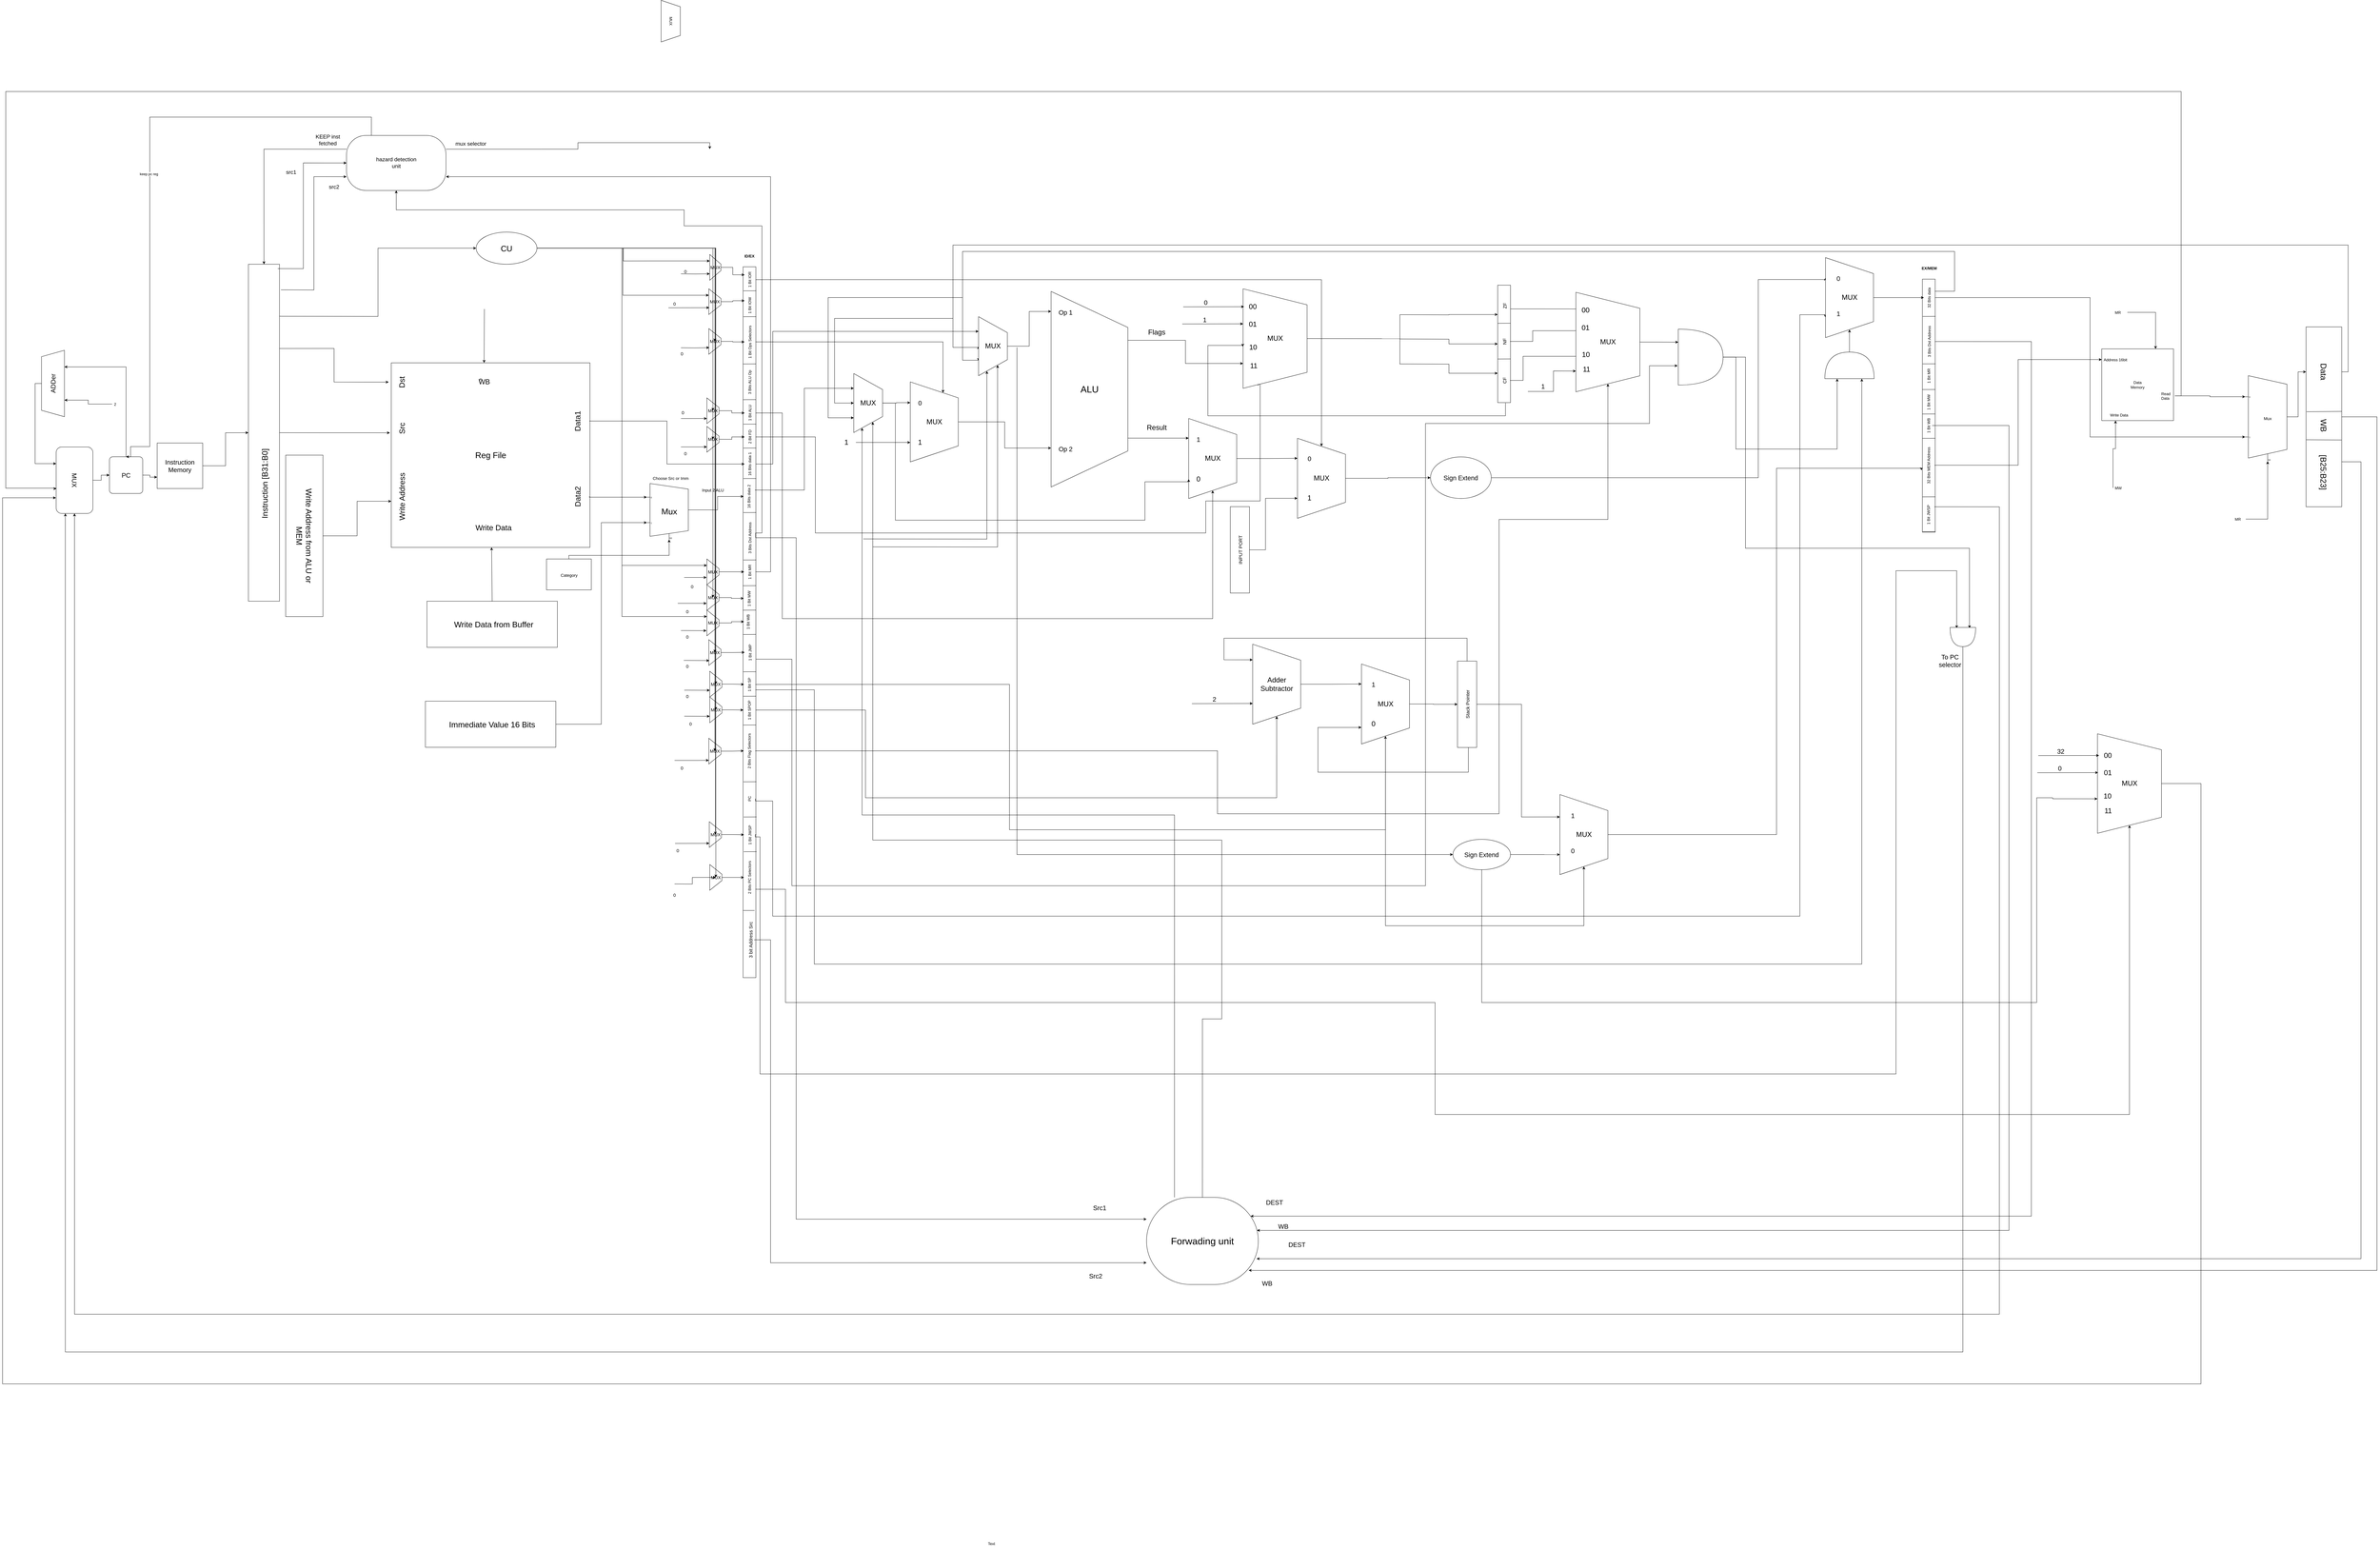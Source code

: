 <mxfile version="20.5.3" type="device" pages="2"><diagram id="QXJTXvzP6wHnWibgm48G" name="Page-1"><mxGraphModel dx="3302" dy="3256" grid="1" gridSize="10" guides="1" tooltips="1" connect="1" arrows="1" fold="1" page="1" pageScale="1" pageWidth="850" pageHeight="1100" math="0" shadow="0"><root><mxCell id="0"/><mxCell id="1" parent="0"/><mxCell id="d1FsJrMQz_WRylP2sVVh-36" value="Input 2 ALU" style="text;html=1;strokeColor=none;fillColor=none;align=center;verticalAlign=middle;whiteSpace=wrap;rounded=0;fontSize=13;" parent="1" vertex="1"><mxGeometry x="3235" y="731.24" width="70" height="30" as="geometry"/></mxCell><mxCell id="krdKlgwr9Hzn6o1Nw66E-171" value="" style="rounded=0;whiteSpace=wrap;html=1;horizontal=0;" parent="1" vertex="1"><mxGeometry x="3364.14" y="47.94" width="40" height="2222.06" as="geometry"/></mxCell><mxCell id="krdKlgwr9Hzn6o1Nw66E-172" style="edgeStyle=orthogonalEdgeStyle;rounded=0;orthogonalLoop=1;jettySize=auto;html=1;exitX=0.5;exitY=0;exitDx=0;exitDy=0;entryX=0;entryY=0.5;entryDx=0;entryDy=0;fontSize=22;" parent="1" source="krdKlgwr9Hzn6o1Nw66E-173" target="krdKlgwr9Hzn6o1Nw66E-234" edge="1"><mxGeometry relative="1" as="geometry"/></mxCell><mxCell id="krdKlgwr9Hzn6o1Nw66E-173" value="&lt;span style=&quot;color: rgb(0, 0, 0); font-family: Helvetica; font-size: 12px; font-style: normal; font-variant-ligatures: normal; font-variant-caps: normal; font-weight: 400; letter-spacing: normal; orphans: 2; text-indent: 0px; text-transform: none; widows: 2; word-spacing: 0px; -webkit-text-stroke-width: 0px; background-color: rgb(255, 255, 255); text-decoration-thickness: initial; text-decoration-style: initial; text-decoration-color: initial; float: none; display: inline !important;&quot;&gt;1 Bit IOR&lt;/span&gt;" style="text;whiteSpace=wrap;html=1;fontSize=15;align=center;direction=west;flipV=0;flipH=1;rotation=270;" parent="1" vertex="1"><mxGeometry x="3355.76" y="70.93" width="60.63" height="34.5" as="geometry"/></mxCell><mxCell id="krdKlgwr9Hzn6o1Nw66E-174" value="&lt;b&gt;ID/EX&lt;/b&gt;" style="text;html=1;strokeColor=none;fillColor=none;align=center;verticalAlign=middle;whiteSpace=wrap;rounded=0;" parent="1" vertex="1"><mxGeometry x="3354.14" width="60" height="30" as="geometry"/></mxCell><mxCell id="krdKlgwr9Hzn6o1Nw66E-175" value="" style="endArrow=none;html=1;rounded=0;entryX=0.04;entryY=0.692;entryDx=0;entryDy=0;entryPerimeter=0;" parent="1" edge="1"><mxGeometry width="50" height="50" relative="1" as="geometry"><mxPoint x="3405.14" y="122.94" as="sourcePoint"/><mxPoint x="3365.14" y="123.08" as="targetPoint"/></mxGeometry></mxCell><mxCell id="krdKlgwr9Hzn6o1Nw66E-176" value="&lt;span style=&quot;color: rgb(0, 0, 0); font-family: Helvetica; font-size: 12px; font-style: normal; font-variant-ligatures: normal; font-variant-caps: normal; font-weight: 400; letter-spacing: normal; orphans: 2; text-indent: 0px; text-transform: none; widows: 2; word-spacing: 0px; -webkit-text-stroke-width: 0px; background-color: rgb(255, 255, 255); text-decoration-thickness: initial; text-decoration-style: initial; text-decoration-color: initial; float: none; display: inline !important;&quot;&gt;1 Bit IOW&lt;/span&gt;" style="text;whiteSpace=wrap;html=1;fontSize=15;align=center;direction=west;flipV=0;flipH=1;rotation=270;" parent="1" vertex="1"><mxGeometry x="3355.76" y="151.88" width="60.63" height="34.5" as="geometry"/></mxCell><mxCell id="krdKlgwr9Hzn6o1Nw66E-177" value="" style="endArrow=none;html=1;rounded=0;entryX=0.04;entryY=0.692;entryDx=0;entryDy=0;entryPerimeter=0;" parent="1" edge="1"><mxGeometry width="50" height="50" relative="1" as="geometry"><mxPoint x="3405.14" y="203.89" as="sourcePoint"/><mxPoint x="3365.14" y="204.03" as="targetPoint"/></mxGeometry></mxCell><mxCell id="krdKlgwr9Hzn6o1Nw66E-178" style="edgeStyle=orthogonalEdgeStyle;rounded=0;orthogonalLoop=1;jettySize=auto;html=1;exitX=0.5;exitY=0;exitDx=0;exitDy=0;fontSize=20;entryX=0;entryY=0.25;entryDx=0;entryDy=0;" parent="1" source="krdKlgwr9Hzn6o1Nw66E-179" target="krdKlgwr9Hzn6o1Nw66E-220" edge="1"><mxGeometry relative="1" as="geometry"><mxPoint x="3966.64" y="282.109" as="targetPoint"/></mxGeometry></mxCell><mxCell id="krdKlgwr9Hzn6o1Nw66E-179" value="&lt;span style=&quot;color: rgb(0, 0, 0); font-family: Helvetica; font-size: 12px; font-style: normal; font-variant-ligatures: normal; font-variant-caps: normal; font-weight: 400; letter-spacing: normal; orphans: 2; text-indent: 0px; text-transform: none; widows: 2; word-spacing: 0px; -webkit-text-stroke-width: 0px; background-color: rgb(255, 255, 255); text-decoration-thickness: initial; text-decoration-style: initial; text-decoration-color: initial; float: none; display: inline !important;&quot;&gt;1 Bit Ops Selectors&lt;/span&gt;" style="text;whiteSpace=wrap;html=1;fontSize=15;align=center;direction=west;flipV=0;flipH=1;rotation=270;" parent="1" vertex="1"><mxGeometry x="3320.19" y="265.52" width="131.28" height="34.5" as="geometry"/></mxCell><mxCell id="krdKlgwr9Hzn6o1Nw66E-180" value="" style="endArrow=none;html=1;rounded=0;entryX=0.04;entryY=0.692;entryDx=0;entryDy=0;entryPerimeter=0;" parent="1" edge="1"><mxGeometry width="50" height="50" relative="1" as="geometry"><mxPoint x="3403.89" y="351.55" as="sourcePoint"/><mxPoint x="3363.89" y="351.69" as="targetPoint"/></mxGeometry></mxCell><mxCell id="krdKlgwr9Hzn6o1Nw66E-181" value="&lt;span style=&quot;color: rgb(0, 0, 0); font-family: Helvetica; font-size: 12px; font-style: normal; font-variant-ligatures: normal; font-variant-caps: normal; font-weight: 400; letter-spacing: normal; orphans: 2; text-indent: 0px; text-transform: none; widows: 2; word-spacing: 0px; -webkit-text-stroke-width: 0px; background-color: rgb(255, 255, 255); text-decoration-thickness: initial; text-decoration-style: initial; text-decoration-color: initial; float: none; display: inline !important;&quot;&gt;3 Bits ALU Op&lt;/span&gt;" style="text;whiteSpace=wrap;html=1;fontSize=15;align=center;direction=west;flipV=0;flipH=1;rotation=270;" parent="1" vertex="1"><mxGeometry x="3338.54" y="391.04" width="95.07" height="34.5" as="geometry"/></mxCell><mxCell id="krdKlgwr9Hzn6o1Nw66E-182" value="" style="endArrow=none;html=1;rounded=0;entryX=0.04;entryY=0.692;entryDx=0;entryDy=0;entryPerimeter=0;" parent="1" edge="1"><mxGeometry width="50" height="50" relative="1" as="geometry"><mxPoint x="3404.13" y="463.18" as="sourcePoint"/><mxPoint x="3364.13" y="463.32" as="targetPoint"/></mxGeometry></mxCell><mxCell id="krdKlgwr9Hzn6o1Nw66E-183" style="edgeStyle=orthogonalEdgeStyle;rounded=0;orthogonalLoop=1;jettySize=auto;html=1;exitX=0.5;exitY=0;exitDx=0;exitDy=0;fontSize=22;entryX=1;entryY=0.5;entryDx=0;entryDy=0;" parent="1" source="krdKlgwr9Hzn6o1Nw66E-184" target="krdKlgwr9Hzn6o1Nw66E-230" edge="1"><mxGeometry relative="1" as="geometry"><mxPoint x="4916.64" y="927.68" as="targetPoint"/><Array as="points"><mxPoint x="3486.64" y="504.68"/><mxPoint x="3486.64" y="1147.68"/><mxPoint x="4831.64" y="1147.68"/></Array></mxGeometry></mxCell><mxCell id="krdKlgwr9Hzn6o1Nw66E-184" value="&lt;span style=&quot;color: rgb(0, 0, 0); font-family: Helvetica; font-size: 12px; font-style: normal; font-variant-ligatures: normal; font-variant-caps: normal; font-weight: 400; letter-spacing: normal; orphans: 2; text-indent: 0px; text-transform: none; widows: 2; word-spacing: 0px; -webkit-text-stroke-width: 0px; background-color: rgb(255, 255, 255); text-decoration-thickness: initial; text-decoration-style: initial; text-decoration-color: initial; float: none; display: inline !important;&quot;&gt;1 Bit ALU&lt;/span&gt;" style="text;whiteSpace=wrap;html=1;fontSize=15;align=center;direction=west;flipV=0;flipH=1;rotation=270;" parent="1" vertex="1"><mxGeometry x="3355.76" y="487.68" width="60.63" height="34.5" as="geometry"/></mxCell><mxCell id="krdKlgwr9Hzn6o1Nw66E-185" value="" style="endArrow=none;html=1;rounded=0;entryX=0.04;entryY=0.692;entryDx=0;entryDy=0;entryPerimeter=0;" parent="1" edge="1"><mxGeometry width="50" height="50" relative="1" as="geometry"><mxPoint x="3405.14" y="539.69" as="sourcePoint"/><mxPoint x="3365.14" y="539.83" as="targetPoint"/></mxGeometry></mxCell><mxCell id="aATbHrrGa7qXs6Rx5Okv-2" style="edgeStyle=orthogonalEdgeStyle;rounded=0;orthogonalLoop=1;jettySize=auto;html=1;entryX=1;entryY=0.75;entryDx=0;entryDy=0;" parent="1" source="krdKlgwr9Hzn6o1Nw66E-186" target="krdKlgwr9Hzn6o1Nw66E-239" edge="1"><mxGeometry relative="1" as="geometry"><mxPoint x="4980" y="770" as="targetPoint"/><Array as="points"><mxPoint x="3590" y="580"/><mxPoint x="3590" y="880"/><mxPoint x="4810" y="880"/><mxPoint x="4810" y="780"/><mxPoint x="4980" y="780"/><mxPoint x="4980" y="414"/></Array></mxGeometry></mxCell><mxCell id="krdKlgwr9Hzn6o1Nw66E-186" value="&lt;span style=&quot;color: rgb(0, 0, 0); font-family: Helvetica; font-size: 12px; font-style: normal; font-variant-ligatures: normal; font-variant-caps: normal; font-weight: 400; letter-spacing: normal; orphans: 2; text-indent: 0px; text-transform: none; widows: 2; word-spacing: 0px; -webkit-text-stroke-width: 0px; background-color: rgb(255, 255, 255); text-decoration-thickness: initial; text-decoration-style: initial; text-decoration-color: initial; float: none; display: inline !important;&quot;&gt;2 Bit FD&lt;/span&gt;" style="text;whiteSpace=wrap;html=1;fontSize=15;align=center;direction=west;flipV=0;flipH=1;rotation=270;" parent="1" vertex="1"><mxGeometry x="3355.76" y="562.54" width="60.63" height="34.5" as="geometry"/></mxCell><mxCell id="krdKlgwr9Hzn6o1Nw66E-187" value="" style="endArrow=none;html=1;rounded=0;entryX=0.04;entryY=0.692;entryDx=0;entryDy=0;entryPerimeter=0;" parent="1" edge="1"><mxGeometry width="50" height="50" relative="1" as="geometry"><mxPoint x="3405.14" y="614.55" as="sourcePoint"/><mxPoint x="3365.14" y="614.69" as="targetPoint"/></mxGeometry></mxCell><mxCell id="krdKlgwr9Hzn6o1Nw66E-188" style="edgeStyle=orthogonalEdgeStyle;rounded=0;orthogonalLoop=1;jettySize=auto;html=1;fontSize=20;entryX=0.25;entryY=1;entryDx=0;entryDy=0;" parent="1" source="krdKlgwr9Hzn6o1Nw66E-190" target="yxH7VetUCuLqe1QKNmbS-51" edge="1"><mxGeometry relative="1" as="geometry"><mxPoint x="4116.64" y="207.68" as="targetPoint"/><Array as="points"><mxPoint x="3457" y="664"/><mxPoint x="3457" y="250"/></Array></mxGeometry></mxCell><mxCell id="krdKlgwr9Hzn6o1Nw66E-190" value="&lt;span style=&quot;color: rgb(0, 0, 0); font-family: Helvetica; font-size: 12px; font-style: normal; font-variant-ligatures: normal; font-variant-caps: normal; font-weight: 400; letter-spacing: normal; orphans: 2; text-indent: 0px; text-transform: none; widows: 2; word-spacing: 0px; -webkit-text-stroke-width: 0px; background-color: rgb(255, 255, 255); text-decoration-thickness: initial; text-decoration-style: initial; text-decoration-color: initial; float: none; display: inline !important;&quot;&gt;16 Bits data 1&lt;/span&gt;" style="text;whiteSpace=wrap;html=1;fontSize=15;align=center;direction=west;flipV=0;flipH=1;rotation=270;" parent="1" vertex="1"><mxGeometry x="3346.2" y="647.24" width="79.75" height="34.5" as="geometry"/></mxCell><mxCell id="krdKlgwr9Hzn6o1Nw66E-191" value="" style="endArrow=none;html=1;rounded=0;entryX=0.04;entryY=0.692;entryDx=0;entryDy=0;entryPerimeter=0;" parent="1" edge="1"><mxGeometry width="50" height="50" relative="1" as="geometry"><mxPoint x="3405.14" y="709.69" as="sourcePoint"/><mxPoint x="3365.14" y="709.83" as="targetPoint"/></mxGeometry></mxCell><mxCell id="yxH7VetUCuLqe1QKNmbS-53" style="edgeStyle=orthogonalEdgeStyle;rounded=0;orthogonalLoop=1;jettySize=auto;html=1;exitX=0.25;exitY=0;exitDx=0;exitDy=0;entryX=0.25;entryY=1;entryDx=0;entryDy=0;fontSize=15;" parent="1" source="krdKlgwr9Hzn6o1Nw66E-194" target="yxH7VetUCuLqe1QKNmbS-52" edge="1"><mxGeometry relative="1" as="geometry"/></mxCell><mxCell id="krdKlgwr9Hzn6o1Nw66E-194" value="&lt;span style=&quot;color: rgb(0, 0, 0); font-family: Helvetica; font-size: 12px; font-style: normal; font-variant-ligatures: normal; font-variant-caps: normal; font-weight: 400; letter-spacing: normal; orphans: 2; text-indent: 0px; text-transform: none; widows: 2; word-spacing: 0px; -webkit-text-stroke-width: 0px; background-color: rgb(255, 255, 255); text-decoration-thickness: initial; text-decoration-style: initial; text-decoration-color: initial; float: none; display: inline !important;&quot;&gt;16 Bits data 2&lt;/span&gt;" style="text;whiteSpace=wrap;html=1;fontSize=15;align=center;direction=west;flipV=0;flipH=1;rotation=270;" parent="1" vertex="1"><mxGeometry x="3343.54" y="748.26" width="79.75" height="35.21" as="geometry"/></mxCell><mxCell id="krdKlgwr9Hzn6o1Nw66E-195" value="" style="endArrow=none;html=1;rounded=0;entryX=0.04;entryY=0.692;entryDx=0;entryDy=0;entryPerimeter=0;" parent="1" edge="1"><mxGeometry width="50" height="50" relative="1" as="geometry"><mxPoint x="3405.14" y="816.13" as="sourcePoint"/><mxPoint x="3365.14" y="816.27" as="targetPoint"/></mxGeometry></mxCell><mxCell id="yxH7VetUCuLqe1QKNmbS-48" style="edgeStyle=orthogonalEdgeStyle;rounded=0;orthogonalLoop=1;jettySize=auto;html=1;exitX=0.5;exitY=0;exitDx=0;exitDy=0;fontSize=15;entryX=0;entryY=0.25;entryDx=0;entryDy=0;" parent="1" source="krdKlgwr9Hzn6o1Nw66E-196" target="yxH7VetUCuLqe1QKNmbS-3" edge="1"><mxGeometry relative="1" as="geometry"><mxPoint x="3559.547" y="2945.705" as="targetPoint"/><Array as="points"><mxPoint x="3530" y="895"/><mxPoint x="3530" y="3025"/></Array></mxGeometry></mxCell><mxCell id="Enb-wZhx9XEx-57psqK4-3" style="edgeStyle=orthogonalEdgeStyle;rounded=0;orthogonalLoop=1;jettySize=auto;html=1;exitX=0.5;exitY=0;exitDx=0;exitDy=0;strokeColor=#000000;strokeWidth=1;fontSize=12;entryX=0.5;entryY=1;entryDx=0;entryDy=0;" parent="1" source="krdKlgwr9Hzn6o1Nw66E-196" target="krdKlgwr9Hzn6o1Nw66E-367" edge="1"><mxGeometry relative="1" as="geometry"><mxPoint x="2360" y="-70" as="targetPoint"/><Array as="points"><mxPoint x="3403" y="880"/><mxPoint x="3423" y="880"/><mxPoint x="3423" y="-80"/><mxPoint x="3180" y="-80"/><mxPoint x="3180" y="-130"/><mxPoint x="2280" y="-130"/></Array></mxGeometry></mxCell><mxCell id="krdKlgwr9Hzn6o1Nw66E-196" value="&lt;span style=&quot;color: rgb(0, 0, 0); font-family: Helvetica; font-size: 12px; font-style: normal; font-variant-ligatures: normal; font-variant-caps: normal; font-weight: 400; letter-spacing: normal; orphans: 2; text-indent: 0px; text-transform: none; widows: 2; word-spacing: 0px; -webkit-text-stroke-width: 0px; background-color: rgb(255, 255, 255); text-decoration-thickness: initial; text-decoration-style: initial; text-decoration-color: initial; float: none; display: inline !important;&quot;&gt;3 Bits Dst Address&lt;/span&gt;" style="text;whiteSpace=wrap;html=1;fontSize=15;align=center;direction=west;flipV=0;flipH=1;rotation=270;" parent="1" vertex="1"><mxGeometry x="3321.53" y="877.63" width="129.09" height="34.5" as="geometry"/></mxCell><mxCell id="krdKlgwr9Hzn6o1Nw66E-197" value="" style="endArrow=none;html=1;rounded=0;entryX=0.04;entryY=0.692;entryDx=0;entryDy=0;entryPerimeter=0;" parent="1" edge="1"><mxGeometry width="50" height="50" relative="1" as="geometry"><mxPoint x="3405.14" y="964.41" as="sourcePoint"/><mxPoint x="3365.14" y="964.55" as="targetPoint"/></mxGeometry></mxCell><mxCell id="Enb-wZhx9XEx-57psqK4-2" style="edgeStyle=orthogonalEdgeStyle;rounded=0;orthogonalLoop=1;jettySize=auto;html=1;exitX=0.5;exitY=1;exitDx=0;exitDy=0;entryX=1;entryY=0.75;entryDx=0;entryDy=0;strokeColor=#000000;strokeWidth=1;fontSize=12;" parent="1" source="krdKlgwr9Hzn6o1Nw66E-198" target="krdKlgwr9Hzn6o1Nw66E-367" edge="1"><mxGeometry relative="1" as="geometry"><Array as="points"><mxPoint x="3450" y="1001"/><mxPoint x="3450" y="-234"/></Array></mxGeometry></mxCell><mxCell id="krdKlgwr9Hzn6o1Nw66E-198" value="1 Bit MR" style="text;html=1;strokeColor=none;fillColor=none;align=center;verticalAlign=middle;whiteSpace=wrap;rounded=0;rotation=270;" parent="1" vertex="1"><mxGeometry x="3360.14" y="983.66" width="50" height="35.78" as="geometry"/></mxCell><mxCell id="krdKlgwr9Hzn6o1Nw66E-199" value="1 Bit MW" style="text;html=1;strokeColor=none;fillColor=none;align=center;verticalAlign=middle;whiteSpace=wrap;rounded=0;rotation=270;" parent="1" vertex="1"><mxGeometry x="3350.39" y="1066.42" width="67.49" height="36" as="geometry"/></mxCell><mxCell id="krdKlgwr9Hzn6o1Nw66E-200" value="1 Bit WB" style="text;html=1;strokeColor=none;fillColor=none;align=center;verticalAlign=middle;whiteSpace=wrap;rounded=0;rotation=270;" parent="1" vertex="1"><mxGeometry x="3347" y="1143.4" width="67.49" height="27.79" as="geometry"/></mxCell><mxCell id="krdKlgwr9Hzn6o1Nw66E-201" value="" style="endArrow=none;html=1;rounded=0;entryX=0.04;entryY=0.692;entryDx=0;entryDy=0;entryPerimeter=0;" parent="1" edge="1"><mxGeometry width="50" height="50" relative="1" as="geometry"><mxPoint x="3404.13" y="1044.68" as="sourcePoint"/><mxPoint x="3364.13" y="1044.82" as="targetPoint"/></mxGeometry></mxCell><mxCell id="krdKlgwr9Hzn6o1Nw66E-202" value="" style="endArrow=none;html=1;rounded=0;entryX=0.04;entryY=0.692;entryDx=0;entryDy=0;entryPerimeter=0;" parent="1" edge="1"><mxGeometry width="50" height="50" relative="1" as="geometry"><mxPoint x="3404.13" y="1121.18" as="sourcePoint"/><mxPoint x="3364.13" y="1121.32" as="targetPoint"/></mxGeometry></mxCell><mxCell id="krdKlgwr9Hzn6o1Nw66E-203" value="" style="endArrow=none;html=1;rounded=0;entryX=0.04;entryY=0.692;entryDx=0;entryDy=0;entryPerimeter=0;" parent="1" edge="1"><mxGeometry width="50" height="50" relative="1" as="geometry"><mxPoint x="3404.14" y="1197.18" as="sourcePoint"/><mxPoint x="3364.14" y="1197.32" as="targetPoint"/></mxGeometry></mxCell><mxCell id="krdKlgwr9Hzn6o1Nw66E-204" style="edgeStyle=orthogonalEdgeStyle;rounded=0;orthogonalLoop=1;jettySize=auto;html=1;exitX=0.25;exitY=1;exitDx=0;exitDy=0;fontSize=20;entryX=-0.015;entryY=0.654;entryDx=0;entryDy=0;entryPerimeter=0;" parent="1" source="krdKlgwr9Hzn6o1Nw66E-205" target="krdKlgwr9Hzn6o1Nw66E-293" edge="1"><mxGeometry relative="1" as="geometry"><mxPoint x="6236.64" y="417.68" as="targetPoint"/><Array as="points"><mxPoint x="3516.64" y="1274.68"/><mxPoint x="3516.64" y="1982.68"/><mxPoint x="5496.64" y="1982.68"/><mxPoint x="5496.64" y="537.68"/><mxPoint x="6196.64" y="537.68"/><mxPoint x="6196.64" y="357.68"/></Array></mxGeometry></mxCell><mxCell id="krdKlgwr9Hzn6o1Nw66E-205" value="1 Bit JMP" style="text;html=1;strokeColor=none;fillColor=none;align=center;verticalAlign=middle;whiteSpace=wrap;rounded=0;rotation=270;" parent="1" vertex="1"><mxGeometry x="3344.24" y="1235.28" width="85.2" height="35.78" as="geometry"/></mxCell><mxCell id="krdKlgwr9Hzn6o1Nw66E-206" style="edgeStyle=orthogonalEdgeStyle;rounded=0;orthogonalLoop=1;jettySize=auto;html=1;exitX=0.5;exitY=1;exitDx=0;exitDy=0;fontSize=20;entryX=1;entryY=0.5;entryDx=0;entryDy=0;" parent="1" source="krdKlgwr9Hzn6o1Nw66E-208" target="krdKlgwr9Hzn6o1Nw66E-267" edge="1"><mxGeometry relative="1" as="geometry"><mxPoint x="4256.64" y="1807.68" as="targetPoint"/><Array as="points"><mxPoint x="4196.64" y="1353.68"/><mxPoint x="4196.64" y="1807.68"/><mxPoint x="5371.64" y="1807.68"/></Array></mxGeometry></mxCell><mxCell id="krdKlgwr9Hzn6o1Nw66E-207" style="edgeStyle=orthogonalEdgeStyle;rounded=0;orthogonalLoop=1;jettySize=auto;html=1;exitX=0.25;exitY=1;exitDx=0;exitDy=0;fontSize=20;entryX=0;entryY=0.75;entryDx=0;entryDy=0;entryPerimeter=0;" parent="1" source="krdKlgwr9Hzn6o1Nw66E-208" target="krdKlgwr9Hzn6o1Nw66E-317" edge="1"><mxGeometry relative="1" as="geometry"><mxPoint x="3626.64" y="2227.68" as="targetPoint"/><Array as="points"><mxPoint x="3586.64" y="1370.68"/><mxPoint x="3586.64" y="2227.68"/><mxPoint x="6860.64" y="2227.68"/></Array></mxGeometry></mxCell><mxCell id="krdKlgwr9Hzn6o1Nw66E-208" value="1 Bit SP" style="text;html=1;strokeColor=none;fillColor=none;align=center;verticalAlign=middle;whiteSpace=wrap;rounded=0;rotation=270;" parent="1" vertex="1"><mxGeometry x="3351.09" y="1335.44" width="67.49" height="36" as="geometry"/></mxCell><mxCell id="krdKlgwr9Hzn6o1Nw66E-209" style="edgeStyle=orthogonalEdgeStyle;rounded=0;orthogonalLoop=1;jettySize=auto;html=1;exitX=0.5;exitY=1;exitDx=0;exitDy=0;fontSize=20;entryX=1;entryY=0.5;entryDx=0;entryDy=0;" parent="1" source="krdKlgwr9Hzn6o1Nw66E-210" target="krdKlgwr9Hzn6o1Nw66E-264" edge="1"><mxGeometry relative="1" as="geometry"><mxPoint x="3788.926" y="1707.68" as="targetPoint"/><Array as="points"><mxPoint x="3746.64" y="1433.68"/><mxPoint x="3746.64" y="1707.68"/><mxPoint x="5031.64" y="1707.68"/></Array></mxGeometry></mxCell><mxCell id="krdKlgwr9Hzn6o1Nw66E-210" value="1 Bit SPOP" style="text;html=1;strokeColor=none;fillColor=none;align=center;verticalAlign=middle;whiteSpace=wrap;rounded=0;rotation=270;" parent="1" vertex="1"><mxGeometry x="3343.17" y="1414.44" width="81.94" height="38.17" as="geometry"/></mxCell><mxCell id="krdKlgwr9Hzn6o1Nw66E-211" value="" style="endArrow=none;html=1;rounded=0;entryX=0.04;entryY=0.692;entryDx=0;entryDy=0;entryPerimeter=0;" parent="1" edge="1"><mxGeometry width="50" height="50" relative="1" as="geometry"><mxPoint x="3404.83" y="1313.7" as="sourcePoint"/><mxPoint x="3364.83" y="1313.84" as="targetPoint"/></mxGeometry></mxCell><mxCell id="krdKlgwr9Hzn6o1Nw66E-212" value="" style="endArrow=none;html=1;rounded=0;entryX=0.04;entryY=0.692;entryDx=0;entryDy=0;entryPerimeter=0;" parent="1" edge="1"><mxGeometry width="50" height="50" relative="1" as="geometry"><mxPoint x="3404.83" y="1390.2" as="sourcePoint"/><mxPoint x="3364.83" y="1390.34" as="targetPoint"/></mxGeometry></mxCell><mxCell id="krdKlgwr9Hzn6o1Nw66E-213" value="" style="endArrow=none;html=1;rounded=0;entryX=0.04;entryY=0.692;entryDx=0;entryDy=0;entryPerimeter=0;" parent="1" edge="1"><mxGeometry width="50" height="50" relative="1" as="geometry"><mxPoint x="3404.84" y="1480.2" as="sourcePoint"/><mxPoint x="3364.84" y="1480.34" as="targetPoint"/></mxGeometry></mxCell><mxCell id="krdKlgwr9Hzn6o1Nw66E-214" style="edgeStyle=orthogonalEdgeStyle;rounded=0;orthogonalLoop=1;jettySize=auto;html=1;exitX=0.5;exitY=1;exitDx=0;exitDy=0;entryX=1;entryY=0.5;entryDx=0;entryDy=0;" parent="1" source="krdKlgwr9Hzn6o1Nw66E-215" target="krdKlgwr9Hzn6o1Nw66E-284" edge="1"><mxGeometry relative="1" as="geometry"><mxPoint x="5766.64" y="838.08" as="targetPoint"/><Array as="points"><mxPoint x="4846.64" y="1560.68"/><mxPoint x="4846.64" y="1757.68"/><mxPoint x="5726.64" y="1757.68"/><mxPoint x="5726.64" y="837.68"/><mxPoint x="6066.64" y="837.68"/></Array></mxGeometry></mxCell><mxCell id="krdKlgwr9Hzn6o1Nw66E-215" value="2 Bits Flag Selectors" style="text;html=1;strokeColor=none;fillColor=none;align=center;verticalAlign=middle;whiteSpace=wrap;rounded=0;rotation=270;" parent="1" vertex="1"><mxGeometry x="3310" y="1543.08" width="148.28" height="36" as="geometry"/></mxCell><mxCell id="krdKlgwr9Hzn6o1Nw66E-216" style="edgeStyle=orthogonalEdgeStyle;rounded=0;orthogonalLoop=1;jettySize=auto;html=1;exitX=0.75;exitY=0;exitDx=0;exitDy=0;fontSize=22;" parent="1" source="krdKlgwr9Hzn6o1Nw66E-218" edge="1"><mxGeometry relative="1" as="geometry"><mxPoint x="4756.64" y="583.537" as="targetPoint"/></mxGeometry></mxCell><mxCell id="krdKlgwr9Hzn6o1Nw66E-217" style="edgeStyle=orthogonalEdgeStyle;rounded=0;orthogonalLoop=1;jettySize=auto;html=1;exitX=0.25;exitY=0;exitDx=0;exitDy=0;fontSize=22;entryX=0.75;entryY=1;entryDx=0;entryDy=0;" parent="1" source="krdKlgwr9Hzn6o1Nw66E-218" target="krdKlgwr9Hzn6o1Nw66E-239" edge="1"><mxGeometry relative="1" as="geometry"><mxPoint x="4756.64" y="277.823" as="targetPoint"/></mxGeometry></mxCell><mxCell id="krdKlgwr9Hzn6o1Nw66E-218" value="&lt;font style=&quot;font-size: 29px;&quot;&gt;ALU&lt;/font&gt;" style="shape=trapezoid;perimeter=trapezoidPerimeter;whiteSpace=wrap;html=1;fixedSize=1;direction=south;size=112.75;" parent="1" vertex="1"><mxGeometry x="4326.64" y="124.93" width="240" height="611.37" as="geometry"/></mxCell><mxCell id="krdKlgwr9Hzn6o1Nw66E-219" style="edgeStyle=orthogonalEdgeStyle;rounded=0;orthogonalLoop=1;jettySize=auto;html=1;exitX=0.5;exitY=0;exitDx=0;exitDy=0;fontSize=22;entryX=0;entryY=0.5;entryDx=0;entryDy=0;" parent="1" source="krdKlgwr9Hzn6o1Nw66E-220" target="krdKlgwr9Hzn6o1Nw66E-221" edge="1"><mxGeometry relative="1" as="geometry"><mxPoint x="4316.64" y="617.68" as="targetPoint"/></mxGeometry></mxCell><mxCell id="krdKlgwr9Hzn6o1Nw66E-220" value="&lt;font style=&quot;font-size: 22px;&quot;&gt;MUX&lt;/font&gt;" style="shape=trapezoid;perimeter=trapezoidPerimeter;whiteSpace=wrap;html=1;fixedSize=1;direction=south;size=50;" parent="1" vertex="1"><mxGeometry x="3886.64" y="407.68" width="150" height="250.07" as="geometry"/></mxCell><mxCell id="krdKlgwr9Hzn6o1Nw66E-221" value="&lt;font style=&quot;font-size: 20px;&quot;&gt;Op 2&lt;/font&gt;" style="text;html=1;strokeColor=none;fillColor=none;align=center;verticalAlign=middle;whiteSpace=wrap;rounded=0;fontSize=29;" parent="1" vertex="1"><mxGeometry x="4326.64" y="599.55" width="90" height="30" as="geometry"/></mxCell><mxCell id="krdKlgwr9Hzn6o1Nw66E-222" value="&lt;font style=&quot;font-size: 20px;&quot;&gt;Op 1&lt;/font&gt;" style="text;html=1;strokeColor=none;fillColor=none;align=center;verticalAlign=middle;whiteSpace=wrap;rounded=0;fontSize=29;" parent="1" vertex="1"><mxGeometry x="4326.64" y="172.56" width="90" height="30" as="geometry"/></mxCell><mxCell id="krdKlgwr9Hzn6o1Nw66E-223" value="0" style="text;html=1;strokeColor=none;fillColor=none;align=center;verticalAlign=middle;whiteSpace=wrap;rounded=0;fontSize=20;" parent="1" vertex="1"><mxGeometry x="3886.64" y="457.68" width="60" height="30" as="geometry"/></mxCell><mxCell id="krdKlgwr9Hzn6o1Nw66E-224" value="1" style="text;html=1;strokeColor=none;fillColor=none;align=center;verticalAlign=middle;whiteSpace=wrap;rounded=0;fontSize=22;" parent="1" vertex="1"><mxGeometry x="3886.64" y="582.05" width="60" height="30" as="geometry"/></mxCell><mxCell id="krdKlgwr9Hzn6o1Nw66E-225" style="edgeStyle=orthogonalEdgeStyle;rounded=0;orthogonalLoop=1;jettySize=auto;html=1;exitX=1;exitY=0.5;exitDx=0;exitDy=0;fontSize=22;" parent="1" source="krdKlgwr9Hzn6o1Nw66E-226" target="krdKlgwr9Hzn6o1Nw66E-224" edge="1"><mxGeometry relative="1" as="geometry"/></mxCell><mxCell id="krdKlgwr9Hzn6o1Nw66E-226" value="1" style="text;html=1;strokeColor=none;fillColor=none;align=center;verticalAlign=middle;whiteSpace=wrap;rounded=0;fontSize=22;" parent="1" vertex="1"><mxGeometry x="3656.64" y="582.05" width="60" height="30" as="geometry"/></mxCell><mxCell id="krdKlgwr9Hzn6o1Nw66E-227" value="Flags" style="text;html=1;strokeColor=none;fillColor=none;align=center;verticalAlign=middle;whiteSpace=wrap;rounded=0;fontSize=22;" parent="1" vertex="1"><mxGeometry x="4626.64" y="237.56" width="60" height="30" as="geometry"/></mxCell><mxCell id="krdKlgwr9Hzn6o1Nw66E-228" value="Result" style="text;html=1;strokeColor=none;fillColor=none;align=center;verticalAlign=middle;whiteSpace=wrap;rounded=0;fontSize=22;" parent="1" vertex="1"><mxGeometry x="4626.64" y="536.18" width="60" height="30" as="geometry"/></mxCell><mxCell id="krdKlgwr9Hzn6o1Nw66E-229" style="edgeStyle=orthogonalEdgeStyle;rounded=0;orthogonalLoop=1;jettySize=auto;html=1;exitX=0.5;exitY=0;exitDx=0;exitDy=0;entryX=0.25;entryY=1;entryDx=0;entryDy=0;fontSize=22;" parent="1" source="krdKlgwr9Hzn6o1Nw66E-230" target="krdKlgwr9Hzn6o1Nw66E-234" edge="1"><mxGeometry relative="1" as="geometry"/></mxCell><mxCell id="krdKlgwr9Hzn6o1Nw66E-230" value="&lt;font style=&quot;font-size: 22px;&quot;&gt;MUX&lt;/font&gt;" style="shape=trapezoid;perimeter=trapezoidPerimeter;whiteSpace=wrap;html=1;fixedSize=1;direction=south;size=50;" parent="1" vertex="1"><mxGeometry x="4756.64" y="522.18" width="150" height="250.07" as="geometry"/></mxCell><mxCell id="krdKlgwr9Hzn6o1Nw66E-231" value="1" style="text;html=1;strokeColor=none;fillColor=none;align=center;verticalAlign=middle;whiteSpace=wrap;rounded=0;fontSize=20;" parent="1" vertex="1"><mxGeometry x="4756.64" y="572.18" width="60" height="30" as="geometry"/></mxCell><mxCell id="krdKlgwr9Hzn6o1Nw66E-232" value="0" style="text;html=1;strokeColor=none;fillColor=none;align=center;verticalAlign=middle;whiteSpace=wrap;rounded=0;fontSize=22;" parent="1" vertex="1"><mxGeometry x="4756.64" y="696.55" width="60" height="30" as="geometry"/></mxCell><mxCell id="krdKlgwr9Hzn6o1Nw66E-233" style="edgeStyle=orthogonalEdgeStyle;rounded=0;orthogonalLoop=1;jettySize=auto;html=1;exitX=0.5;exitY=0;exitDx=0;exitDy=0;fontSize=20;entryX=0;entryY=0.5;entryDx=0;entryDy=0;" parent="1" source="krdKlgwr9Hzn6o1Nw66E-234" target="krdKlgwr9Hzn6o1Nw66E-311" edge="1"><mxGeometry relative="1" as="geometry"><mxPoint x="5506.64" y="709.68" as="targetPoint"/></mxGeometry></mxCell><mxCell id="krdKlgwr9Hzn6o1Nw66E-234" value="&lt;font style=&quot;font-size: 22px;&quot;&gt;MUX&lt;/font&gt;" style="shape=trapezoid;perimeter=trapezoidPerimeter;whiteSpace=wrap;html=1;fixedSize=1;direction=south;size=50;" parent="1" vertex="1"><mxGeometry x="5096.64" y="584.05" width="150" height="250.07" as="geometry"/></mxCell><mxCell id="krdKlgwr9Hzn6o1Nw66E-235" value="0" style="text;html=1;strokeColor=none;fillColor=none;align=center;verticalAlign=middle;whiteSpace=wrap;rounded=0;fontSize=20;" parent="1" vertex="1"><mxGeometry x="5103.64" y="632.05" width="60" height="30" as="geometry"/></mxCell><mxCell id="krdKlgwr9Hzn6o1Nw66E-236" value="1" style="text;html=1;strokeColor=none;fillColor=none;align=center;verticalAlign=middle;whiteSpace=wrap;rounded=0;fontSize=22;" parent="1" vertex="1"><mxGeometry x="5103.64" y="756.42" width="60" height="30" as="geometry"/></mxCell><mxCell id="krdKlgwr9Hzn6o1Nw66E-237" style="edgeStyle=orthogonalEdgeStyle;rounded=0;orthogonalLoop=1;jettySize=auto;html=1;exitX=0.5;exitY=0;exitDx=0;exitDy=0;fontSize=12;entryX=0.75;entryY=1;entryDx=0;entryDy=0;" parent="1" source="krdKlgwr9Hzn6o1Nw66E-238" target="krdKlgwr9Hzn6o1Nw66E-234" edge="1"><mxGeometry relative="1" as="geometry"><mxPoint x="5076.64" y="757.68" as="targetPoint"/><Array as="points"><mxPoint x="4996.64" y="932.68"/><mxPoint x="4996.64" y="771.68"/></Array></mxGeometry></mxCell><mxCell id="krdKlgwr9Hzn6o1Nw66E-238" value="&lt;font style=&quot;font-size: 15px;&quot;&gt;INPUT PORT&lt;/font&gt;" style="rounded=0;whiteSpace=wrap;html=1;fontSize=22;direction=south;horizontal=0;" parent="1" vertex="1"><mxGeometry x="4886.64" y="797.71" width="60" height="270" as="geometry"/></mxCell><mxCell id="krdKlgwr9Hzn6o1Nw66E-239" value="&lt;font style=&quot;font-size: 22px;&quot;&gt;MUX&lt;/font&gt;" style="shape=trapezoid;perimeter=trapezoidPerimeter;whiteSpace=wrap;html=1;fixedSize=1;direction=south;size=50;" parent="1" vertex="1"><mxGeometry x="4926.64" y="116.8" width="200" height="311.02" as="geometry"/></mxCell><mxCell id="krdKlgwr9Hzn6o1Nw66E-240" value="00" style="text;html=1;strokeColor=none;fillColor=none;align=center;verticalAlign=middle;whiteSpace=wrap;rounded=0;fontSize=22;" parent="1" vertex="1"><mxGeometry x="4926.64" y="158.38" width="60" height="30" as="geometry"/></mxCell><mxCell id="krdKlgwr9Hzn6o1Nw66E-241" value="01" style="text;html=1;strokeColor=none;fillColor=none;align=center;verticalAlign=middle;whiteSpace=wrap;rounded=0;fontSize=22;" parent="1" vertex="1"><mxGeometry x="4926.64" y="212.68" width="60" height="30" as="geometry"/></mxCell><mxCell id="krdKlgwr9Hzn6o1Nw66E-242" value="10" style="text;html=1;strokeColor=none;fillColor=none;align=center;verticalAlign=middle;whiteSpace=wrap;rounded=0;fontSize=22;" parent="1" vertex="1"><mxGeometry x="4926.64" y="284.56" width="62" height="30" as="geometry"/></mxCell><mxCell id="krdKlgwr9Hzn6o1Nw66E-243" value="11" style="text;html=1;strokeColor=none;fillColor=none;align=center;verticalAlign=middle;whiteSpace=wrap;rounded=0;fontSize=22;" parent="1" vertex="1"><mxGeometry x="4929.64" y="342.68" width="60" height="30" as="geometry"/></mxCell><mxCell id="krdKlgwr9Hzn6o1Nw66E-244" style="edgeStyle=orthogonalEdgeStyle;rounded=0;orthogonalLoop=1;jettySize=auto;html=1;fontSize=15;entryX=0.594;entryY=1.005;entryDx=0;entryDy=0;entryPerimeter=0;" parent="1" edge="1"><mxGeometry relative="1" as="geometry"><mxPoint x="4925.64" y="297.546" as="targetPoint"/><mxPoint x="5746.64" y="473.68" as="sourcePoint"/><Array as="points"><mxPoint x="5746.64" y="513.68"/><mxPoint x="4816.64" y="513.68"/><mxPoint x="4816.64" y="293.68"/><mxPoint x="4925.64" y="293.68"/></Array></mxGeometry></mxCell><mxCell id="krdKlgwr9Hzn6o1Nw66E-245" value="" style="endArrow=classic;html=1;rounded=0;fontSize=15;" parent="1" edge="1"><mxGeometry width="50" height="50" relative="1" as="geometry"><mxPoint x="4736.64" y="226.68" as="sourcePoint"/><mxPoint x="4926.64" y="226.25" as="targetPoint"/></mxGeometry></mxCell><mxCell id="krdKlgwr9Hzn6o1Nw66E-246" value="&lt;font style=&quot;font-size: 20px;&quot;&gt;1&lt;/font&gt;" style="text;html=1;strokeColor=none;fillColor=none;align=center;verticalAlign=middle;whiteSpace=wrap;rounded=0;fontSize=15;" parent="1" vertex="1"><mxGeometry x="4776.64" y="197.68" width="60" height="30" as="geometry"/></mxCell><mxCell id="krdKlgwr9Hzn6o1Nw66E-247" value="" style="endArrow=classic;html=1;rounded=0;fontSize=15;" parent="1" edge="1"><mxGeometry width="50" height="50" relative="1" as="geometry"><mxPoint x="4739.64" y="173.11" as="sourcePoint"/><mxPoint x="4929.64" y="172.68" as="targetPoint"/></mxGeometry></mxCell><mxCell id="krdKlgwr9Hzn6o1Nw66E-248" value="&lt;font style=&quot;font-size: 20px;&quot;&gt;0&lt;/font&gt;" style="text;html=1;strokeColor=none;fillColor=none;align=center;verticalAlign=middle;whiteSpace=wrap;rounded=0;fontSize=15;" parent="1" vertex="1"><mxGeometry x="4779.64" y="144.11" width="60" height="30" as="geometry"/></mxCell><mxCell id="krdKlgwr9Hzn6o1Nw66E-249" style="edgeStyle=orthogonalEdgeStyle;rounded=0;orthogonalLoop=1;jettySize=auto;html=1;entryX=0;entryY=0.5;entryDx=0;entryDy=0;fontSize=20;" parent="1" target="krdKlgwr9Hzn6o1Nw66E-252" edge="1"><mxGeometry relative="1" as="geometry"><mxPoint x="5416.64" y="273.68" as="sourcePoint"/></mxGeometry></mxCell><mxCell id="krdKlgwr9Hzn6o1Nw66E-250" style="edgeStyle=orthogonalEdgeStyle;rounded=0;orthogonalLoop=1;jettySize=auto;html=1;entryX=0;entryY=0.75;entryDx=0;entryDy=0;fontSize=20;" parent="1" target="krdKlgwr9Hzn6o1Nw66E-252" edge="1"><mxGeometry relative="1" as="geometry"><mxPoint x="5416.64" y="351.68" as="sourcePoint"/></mxGeometry></mxCell><mxCell id="krdKlgwr9Hzn6o1Nw66E-251" style="edgeStyle=orthogonalEdgeStyle;rounded=0;orthogonalLoop=1;jettySize=auto;html=1;entryX=0;entryY=0.25;entryDx=0;entryDy=0;fontSize=20;" parent="1" target="krdKlgwr9Hzn6o1Nw66E-252" edge="1"><mxGeometry relative="1" as="geometry"><mxPoint x="5416.64" y="197.68" as="sourcePoint"/></mxGeometry></mxCell><mxCell id="krdKlgwr9Hzn6o1Nw66E-252" value="" style="rounded=0;whiteSpace=wrap;html=1;horizontal=0;" parent="1" vertex="1"><mxGeometry x="5722.32" y="105.43" width="40" height="367.06" as="geometry"/></mxCell><mxCell id="krdKlgwr9Hzn6o1Nw66E-253" style="edgeStyle=orthogonalEdgeStyle;rounded=0;orthogonalLoop=1;jettySize=auto;html=1;exitX=0.5;exitY=0;exitDx=0;exitDy=0;entryX=0;entryY=0.5;entryDx=0;entryDy=0;fontSize=20;" parent="1" edge="1"><mxGeometry relative="1" as="geometry"><mxPoint x="5761.845" y="179.665" as="sourcePoint"/><mxPoint x="5972.64" y="194.26" as="targetPoint"/><Array as="points"><mxPoint x="5972.64" y="179.68"/></Array></mxGeometry></mxCell><mxCell id="krdKlgwr9Hzn6o1Nw66E-254" value="&lt;span style=&quot;color: rgb(0, 0, 0); font-family: Helvetica; font-style: normal; font-variant-ligatures: normal; font-variant-caps: normal; font-weight: 400; letter-spacing: normal; orphans: 2; text-indent: 0px; text-transform: none; widows: 2; word-spacing: 0px; -webkit-text-stroke-width: 0px; background-color: rgb(255, 255, 255); text-decoration-thickness: initial; text-decoration-style: initial; text-decoration-color: initial; float: none; display: inline !important;&quot;&gt;&lt;font style=&quot;font-size: 15px;&quot;&gt;ZF&lt;/font&gt;&lt;/span&gt;" style="text;whiteSpace=wrap;html=1;fontSize=15;align=center;direction=west;flipV=0;flipH=1;rotation=270;" parent="1" vertex="1"><mxGeometry x="5702.32" y="156.14" width="80" height="27.05" as="geometry"/></mxCell><mxCell id="krdKlgwr9Hzn6o1Nw66E-255" value="" style="endArrow=none;html=1;rounded=0;entryX=0.04;entryY=0.692;entryDx=0;entryDy=0;entryPerimeter=0;" parent="1" edge="1"><mxGeometry width="50" height="50" relative="1" as="geometry"><mxPoint x="5762.32" y="224.43" as="sourcePoint"/><mxPoint x="5722.32" y="224.57" as="targetPoint"/></mxGeometry></mxCell><mxCell id="krdKlgwr9Hzn6o1Nw66E-256" style="edgeStyle=orthogonalEdgeStyle;rounded=0;orthogonalLoop=1;jettySize=auto;html=1;exitX=0.5;exitY=0;exitDx=0;exitDy=0;fontSize=20;entryX=0;entryY=0.75;entryDx=0;entryDy=0;" parent="1" edge="1"><mxGeometry relative="1" as="geometry"><mxPoint x="5971.64" y="246.06" as="targetPoint"/><mxPoint x="5760.845" y="281.295" as="sourcePoint"/><Array as="points"><mxPoint x="5831.64" y="281.68"/><mxPoint x="5831.64" y="247.68"/><mxPoint x="5971.64" y="247.68"/></Array></mxGeometry></mxCell><mxCell id="krdKlgwr9Hzn6o1Nw66E-257" value="&lt;span style=&quot;color: rgb(0, 0, 0); font-family: Helvetica; font-style: normal; font-variant-ligatures: normal; font-variant-caps: normal; font-weight: 400; letter-spacing: normal; orphans: 2; text-indent: 0px; text-transform: none; widows: 2; word-spacing: 0px; -webkit-text-stroke-width: 0px; background-color: rgb(255, 255, 255); text-decoration-thickness: initial; text-decoration-style: initial; text-decoration-color: initial; float: none; display: inline !important;&quot;&gt;&lt;font style=&quot;font-size: 15px;&quot;&gt;NF&lt;/font&gt;&lt;/span&gt;" style="text;whiteSpace=wrap;html=1;fontSize=15;align=center;direction=west;flipV=0;flipH=1;rotation=270;" parent="1" vertex="1"><mxGeometry x="5702.32" y="267.77" width="80" height="27.05" as="geometry"/></mxCell><mxCell id="krdKlgwr9Hzn6o1Nw66E-258" value="" style="endArrow=none;html=1;rounded=0;entryX=0.04;entryY=0.692;entryDx=0;entryDy=0;entryPerimeter=0;" parent="1" edge="1"><mxGeometry width="50" height="50" relative="1" as="geometry"><mxPoint x="5762.32" y="336.06" as="sourcePoint"/><mxPoint x="5722.32" y="336.2" as="targetPoint"/></mxGeometry></mxCell><mxCell id="krdKlgwr9Hzn6o1Nw66E-259" style="edgeStyle=orthogonalEdgeStyle;rounded=0;orthogonalLoop=1;jettySize=auto;html=1;exitX=0.5;exitY=0;exitDx=0;exitDy=0;fontSize=20;entryX=0;entryY=1;entryDx=0;entryDy=0;" parent="1" edge="1"><mxGeometry relative="1" as="geometry"><mxPoint x="5971.64" y="338.44" as="targetPoint"/><mxPoint x="5760.845" y="403.105" as="sourcePoint"/><Array as="points"><mxPoint x="5801.64" y="402.68"/><mxPoint x="5801.64" y="327.68"/><mxPoint x="5971.64" y="327.68"/></Array></mxGeometry></mxCell><mxCell id="krdKlgwr9Hzn6o1Nw66E-260" value="&lt;span style=&quot;color: rgb(0, 0, 0); font-family: Helvetica; font-style: normal; font-variant-ligatures: normal; font-variant-caps: normal; font-weight: 400; letter-spacing: normal; orphans: 2; text-indent: 0px; text-transform: none; widows: 2; word-spacing: 0px; -webkit-text-stroke-width: 0px; background-color: rgb(255, 255, 255); text-decoration-thickness: initial; text-decoration-style: initial; text-decoration-color: initial; float: none; display: inline !important;&quot;&gt;&lt;font style=&quot;font-size: 15px;&quot;&gt;CF&lt;/font&gt;&lt;/span&gt;" style="text;whiteSpace=wrap;html=1;fontSize=15;align=center;direction=west;flipV=0;flipH=1;rotation=270;" parent="1" vertex="1"><mxGeometry x="5702.32" y="389.58" width="80" height="27.05" as="geometry"/></mxCell><mxCell id="krdKlgwr9Hzn6o1Nw66E-261" value="" style="endArrow=none;html=1;rounded=0;fontSize=20;exitX=0.5;exitY=0;exitDx=0;exitDy=0;" parent="1" source="krdKlgwr9Hzn6o1Nw66E-239" edge="1"><mxGeometry width="50" height="50" relative="1" as="geometry"><mxPoint x="5136.64" y="307.68" as="sourcePoint"/><mxPoint x="5416.64" y="272.68" as="targetPoint"/></mxGeometry></mxCell><mxCell id="krdKlgwr9Hzn6o1Nw66E-262" value="" style="endArrow=none;html=1;rounded=0;fontSize=20;" parent="1" edge="1"><mxGeometry width="50" height="50" relative="1" as="geometry"><mxPoint x="5416.64" y="197.68" as="sourcePoint"/><mxPoint x="5416.64" y="352.55" as="targetPoint"/></mxGeometry></mxCell><mxCell id="krdKlgwr9Hzn6o1Nw66E-263" style="edgeStyle=orthogonalEdgeStyle;rounded=0;orthogonalLoop=1;jettySize=auto;html=1;exitX=0.5;exitY=0;exitDx=0;exitDy=0;entryX=0.25;entryY=1;entryDx=0;entryDy=0;fontSize=22;" parent="1" source="krdKlgwr9Hzn6o1Nw66E-264" target="krdKlgwr9Hzn6o1Nw66E-267" edge="1"><mxGeometry relative="1" as="geometry"/></mxCell><mxCell id="krdKlgwr9Hzn6o1Nw66E-264" value="&lt;font style=&quot;font-size: 22px;&quot;&gt;Adder&lt;br&gt;Subtractor&lt;br&gt;&lt;/font&gt;" style="shape=trapezoid;perimeter=trapezoidPerimeter;whiteSpace=wrap;html=1;fixedSize=1;direction=south;size=50;" parent="1" vertex="1"><mxGeometry x="4956.64" y="1227.68" width="150" height="250.07" as="geometry"/></mxCell><mxCell id="krdKlgwr9Hzn6o1Nw66E-265" style="edgeStyle=orthogonalEdgeStyle;rounded=0;orthogonalLoop=1;jettySize=auto;html=1;exitX=0.5;exitY=0;exitDx=0;exitDy=0;entryX=0.5;entryY=1;entryDx=0;entryDy=0;fontSize=15;" parent="1" source="krdKlgwr9Hzn6o1Nw66E-267" target="krdKlgwr9Hzn6o1Nw66E-273" edge="1"><mxGeometry relative="1" as="geometry"/></mxCell><mxCell id="krdKlgwr9Hzn6o1Nw66E-266" style="edgeStyle=orthogonalEdgeStyle;rounded=0;orthogonalLoop=1;jettySize=auto;html=1;fontSize=20;entryX=1;entryY=0.5;entryDx=0;entryDy=0;" parent="1" source="krdKlgwr9Hzn6o1Nw66E-267" target="krdKlgwr9Hzn6o1Nw66E-277" edge="1"><mxGeometry relative="1" as="geometry"><mxPoint x="6006.64" y="2107.68" as="targetPoint"/><Array as="points"><mxPoint x="5371.64" y="2107.68"/><mxPoint x="5991.64" y="2107.68"/></Array></mxGeometry></mxCell><mxCell id="krdKlgwr9Hzn6o1Nw66E-267" value="&lt;font style=&quot;font-size: 22px;&quot;&gt;MUX&lt;/font&gt;" style="shape=trapezoid;perimeter=trapezoidPerimeter;whiteSpace=wrap;html=1;fixedSize=1;direction=south;size=50;" parent="1" vertex="1"><mxGeometry x="5296.64" y="1289.55" width="150" height="250.07" as="geometry"/></mxCell><mxCell id="krdKlgwr9Hzn6o1Nw66E-268" value="1" style="text;html=1;strokeColor=none;fillColor=none;align=center;verticalAlign=middle;whiteSpace=wrap;rounded=0;fontSize=20;" parent="1" vertex="1"><mxGeometry x="5303.64" y="1337.55" width="60" height="30" as="geometry"/></mxCell><mxCell id="krdKlgwr9Hzn6o1Nw66E-269" value="0" style="text;html=1;strokeColor=none;fillColor=none;align=center;verticalAlign=middle;whiteSpace=wrap;rounded=0;fontSize=22;" parent="1" vertex="1"><mxGeometry x="5303.64" y="1461.92" width="60" height="30" as="geometry"/></mxCell><mxCell id="krdKlgwr9Hzn6o1Nw66E-270" style="edgeStyle=orthogonalEdgeStyle;rounded=0;orthogonalLoop=1;jettySize=auto;html=1;exitX=1;exitY=0.5;exitDx=0;exitDy=0;fontSize=15;entryX=0.793;entryY=1.028;entryDx=0;entryDy=0;entryPerimeter=0;" parent="1" edge="1"><mxGeometry relative="1" as="geometry"><mxPoint x="5296.44" y="1487.856" as="targetPoint"/><mxPoint x="5630.64" y="1550.55" as="sourcePoint"/><Array as="points"><mxPoint x="5630.64" y="1627.68"/><mxPoint x="5160.64" y="1627.68"/><mxPoint x="5160.64" y="1487.68"/></Array></mxGeometry></mxCell><mxCell id="krdKlgwr9Hzn6o1Nw66E-271" style="edgeStyle=orthogonalEdgeStyle;rounded=0;orthogonalLoop=1;jettySize=auto;html=1;exitX=0;exitY=0.5;exitDx=0;exitDy=0;fontSize=15;entryX=0.195;entryY=1.001;entryDx=0;entryDy=0;entryPerimeter=0;" parent="1" source="krdKlgwr9Hzn6o1Nw66E-273" target="krdKlgwr9Hzn6o1Nw66E-264" edge="1"><mxGeometry relative="1" as="geometry"><mxPoint x="4906.64" y="1280.68" as="targetPoint"/><Array as="points"><mxPoint x="5627" y="1209"/><mxPoint x="4867" y="1209"/><mxPoint x="4867" y="1276"/></Array></mxGeometry></mxCell><mxCell id="krdKlgwr9Hzn6o1Nw66E-272" style="edgeStyle=orthogonalEdgeStyle;rounded=0;orthogonalLoop=1;jettySize=auto;html=1;exitX=0.5;exitY=0;exitDx=0;exitDy=0;fontSize=15;" parent="1" source="krdKlgwr9Hzn6o1Nw66E-273" edge="1"><mxGeometry relative="1" as="geometry"><mxPoint x="5916.64" y="1767.68" as="targetPoint"/><Array as="points"><mxPoint x="5796.64" y="1415.68"/><mxPoint x="5796.64" y="1767.68"/></Array></mxGeometry></mxCell><mxCell id="krdKlgwr9Hzn6o1Nw66E-273" value="&lt;font style=&quot;font-size: 15px;&quot;&gt;Stack Pointer&lt;/font&gt;" style="rounded=0;whiteSpace=wrap;html=1;fontSize=22;direction=south;horizontal=0;" parent="1" vertex="1"><mxGeometry x="5596.64" y="1280.55" width="60" height="270" as="geometry"/></mxCell><mxCell id="krdKlgwr9Hzn6o1Nw66E-274" value="" style="endArrow=classic;html=1;rounded=0;fontSize=15;" parent="1" edge="1"><mxGeometry width="50" height="50" relative="1" as="geometry"><mxPoint x="4766.64" y="1413.44" as="sourcePoint"/><mxPoint x="4956.64" y="1413.01" as="targetPoint"/></mxGeometry></mxCell><mxCell id="krdKlgwr9Hzn6o1Nw66E-275" value="&lt;span style=&quot;font-size: 20px;&quot;&gt;2&lt;/span&gt;" style="text;html=1;strokeColor=none;fillColor=none;align=center;verticalAlign=middle;whiteSpace=wrap;rounded=0;fontSize=15;" parent="1" vertex="1"><mxGeometry x="4806.64" y="1384.44" width="60" height="30" as="geometry"/></mxCell><mxCell id="krdKlgwr9Hzn6o1Nw66E-276" style="edgeStyle=orthogonalEdgeStyle;rounded=0;orthogonalLoop=1;jettySize=auto;html=1;exitX=0.5;exitY=0;exitDx=0;exitDy=0;entryX=0.441;entryY=-0.062;entryDx=0;entryDy=0;entryPerimeter=0;" parent="1" edge="1"><mxGeometry relative="1" as="geometry"><mxPoint x="7046.372" y="684.175" as="targetPoint"/><mxPoint x="6063.64" y="1822.715" as="sourcePoint"/><Array as="points"><mxPoint x="6593.64" y="1822.68"/><mxPoint x="6593.64" y="677.68"/><mxPoint x="7046.64" y="677.68"/></Array></mxGeometry></mxCell><mxCell id="krdKlgwr9Hzn6o1Nw66E-277" value="&lt;font style=&quot;font-size: 22px;&quot;&gt;MUX&lt;/font&gt;" style="shape=trapezoid;perimeter=trapezoidPerimeter;whiteSpace=wrap;html=1;fixedSize=1;direction=south;size=50;" parent="1" vertex="1"><mxGeometry x="5916.64" y="1697.68" width="150" height="250.07" as="geometry"/></mxCell><mxCell id="krdKlgwr9Hzn6o1Nw66E-278" value="1" style="text;html=1;strokeColor=none;fillColor=none;align=center;verticalAlign=middle;whiteSpace=wrap;rounded=0;fontSize=20;" parent="1" vertex="1"><mxGeometry x="5926.64" y="1747.68" width="60" height="30" as="geometry"/></mxCell><mxCell id="krdKlgwr9Hzn6o1Nw66E-279" value="0" style="text;html=1;strokeColor=none;fillColor=none;align=center;verticalAlign=middle;whiteSpace=wrap;rounded=0;fontSize=20;" parent="1" vertex="1"><mxGeometry x="5926.64" y="1857.68" width="60" height="30" as="geometry"/></mxCell><mxCell id="krdKlgwr9Hzn6o1Nw66E-280" style="edgeStyle=orthogonalEdgeStyle;rounded=0;orthogonalLoop=1;jettySize=auto;html=1;exitX=1;exitY=0.5;exitDx=0;exitDy=0;entryX=0.75;entryY=1;entryDx=0;entryDy=0;fontSize=20;" parent="1" source="krdKlgwr9Hzn6o1Nw66E-282" target="krdKlgwr9Hzn6o1Nw66E-277" edge="1"><mxGeometry relative="1" as="geometry"/></mxCell><mxCell id="krdKlgwr9Hzn6o1Nw66E-281" style="edgeStyle=orthogonalEdgeStyle;rounded=0;orthogonalLoop=1;jettySize=auto;html=1;fontSize=20;entryX=0;entryY=0.75;entryDx=0;entryDy=0;" parent="1" source="krdKlgwr9Hzn6o1Nw66E-282" target="krdKlgwr9Hzn6o1Nw66E-326" edge="1"><mxGeometry relative="1" as="geometry"><mxPoint x="7456.24" y="1687.68" as="targetPoint"/><Array as="points"><mxPoint x="5672.64" y="2347.68"/><mxPoint x="7406.64" y="2347.68"/><mxPoint x="7406.64" y="1707.68"/><mxPoint x="7456.64" y="1707.68"/><mxPoint x="7456.64" y="1710.68"/></Array></mxGeometry></mxCell><mxCell id="krdKlgwr9Hzn6o1Nw66E-282" value="&lt;font style=&quot;font-size: 20px;&quot;&gt;Sign Extend&lt;/font&gt;" style="ellipse;whiteSpace=wrap;html=1;fontSize=15;" parent="1" vertex="1"><mxGeometry x="5582.32" y="1837.68" width="180" height="95" as="geometry"/></mxCell><mxCell id="krdKlgwr9Hzn6o1Nw66E-283" style="edgeStyle=orthogonalEdgeStyle;rounded=0;orthogonalLoop=1;jettySize=auto;html=1;exitX=0.5;exitY=0;exitDx=0;exitDy=0;fontSize=20;" parent="1" source="krdKlgwr9Hzn6o1Nw66E-284" edge="1"><mxGeometry relative="1" as="geometry"><mxPoint x="6286.64" y="283.537" as="targetPoint"/></mxGeometry></mxCell><mxCell id="krdKlgwr9Hzn6o1Nw66E-284" value="&lt;font style=&quot;font-size: 22px;&quot;&gt;MUX&lt;/font&gt;" style="shape=trapezoid;perimeter=trapezoidPerimeter;whiteSpace=wrap;html=1;fixedSize=1;direction=south;size=50;" parent="1" vertex="1"><mxGeometry x="5966.64" y="127.68" width="200" height="311.02" as="geometry"/></mxCell><mxCell id="krdKlgwr9Hzn6o1Nw66E-285" value="00" style="text;html=1;strokeColor=none;fillColor=none;align=center;verticalAlign=middle;whiteSpace=wrap;rounded=0;fontSize=22;" parent="1" vertex="1"><mxGeometry x="5966.64" y="169.26" width="60" height="30" as="geometry"/></mxCell><mxCell id="krdKlgwr9Hzn6o1Nw66E-286" value="01" style="text;html=1;strokeColor=none;fillColor=none;align=center;verticalAlign=middle;whiteSpace=wrap;rounded=0;fontSize=22;" parent="1" vertex="1"><mxGeometry x="5966.64" y="223.56" width="60" height="30" as="geometry"/></mxCell><mxCell id="krdKlgwr9Hzn6o1Nw66E-287" value="10" style="text;html=1;strokeColor=none;fillColor=none;align=center;verticalAlign=middle;whiteSpace=wrap;rounded=0;fontSize=22;" parent="1" vertex="1"><mxGeometry x="5966.64" y="308.44" width="62" height="30" as="geometry"/></mxCell><mxCell id="krdKlgwr9Hzn6o1Nw66E-288" value="11" style="text;html=1;strokeColor=none;fillColor=none;align=center;verticalAlign=middle;whiteSpace=wrap;rounded=0;fontSize=22;" parent="1" vertex="1"><mxGeometry x="5969.64" y="353.56" width="60" height="30" as="geometry"/></mxCell><mxCell id="krdKlgwr9Hzn6o1Nw66E-289" value="" style="endArrow=classic;html=1;rounded=0;fontSize=15;entryX=0.75;entryY=1;entryDx=0;entryDy=0;" parent="1" edge="1"><mxGeometry width="50" height="50" relative="1" as="geometry"><mxPoint x="5816.64" y="437.68" as="sourcePoint"/><mxPoint x="5966.64" y="373.945" as="targetPoint"/><Array as="points"><mxPoint x="5896.64" y="437.68"/><mxPoint x="5896.64" y="373.68"/></Array></mxGeometry></mxCell><mxCell id="krdKlgwr9Hzn6o1Nw66E-290" value="&lt;font style=&quot;font-size: 20px;&quot;&gt;1&lt;/font&gt;" style="text;html=1;strokeColor=none;fillColor=none;align=center;verticalAlign=middle;whiteSpace=wrap;rounded=0;fontSize=15;" parent="1" vertex="1"><mxGeometry x="5833.64" y="406.05" width="60" height="30" as="geometry"/></mxCell><mxCell id="krdKlgwr9Hzn6o1Nw66E-291" style="edgeStyle=orthogonalEdgeStyle;rounded=0;orthogonalLoop=1;jettySize=auto;html=1;exitX=1;exitY=0.5;exitDx=0;exitDy=0;exitPerimeter=0;fontSize=20;" parent="1" source="krdKlgwr9Hzn6o1Nw66E-293" edge="1"><mxGeometry relative="1" as="geometry"><mxPoint x="7196.64" y="1177.68" as="targetPoint"/><Array as="points"><mxPoint x="6496.64" y="330.68"/><mxPoint x="6496.64" y="927.68"/><mxPoint x="7196.64" y="927.68"/></Array></mxGeometry></mxCell><mxCell id="krdKlgwr9Hzn6o1Nw66E-292" style="edgeStyle=orthogonalEdgeStyle;rounded=0;orthogonalLoop=1;jettySize=auto;html=1;fontSize=20;entryX=0;entryY=0.25;entryDx=0;entryDy=0;entryPerimeter=0;" parent="1" source="krdKlgwr9Hzn6o1Nw66E-293" target="krdKlgwr9Hzn6o1Nw66E-317" edge="1"><mxGeometry relative="1" as="geometry"><mxPoint x="6456.64" y="617.68" as="targetPoint"/><Array as="points"><mxPoint x="6466.64" y="330.68"/><mxPoint x="6466.64" y="617.68"/><mxPoint x="6783.64" y="617.68"/></Array></mxGeometry></mxCell><mxCell id="krdKlgwr9Hzn6o1Nw66E-293" value="" style="shape=or;whiteSpace=wrap;html=1;fontSize=20;" parent="1" vertex="1"><mxGeometry x="6286.64" y="242.93" width="140" height="174.75" as="geometry"/></mxCell><mxCell id="krdKlgwr9Hzn6o1Nw66E-294" value="" style="rounded=0;whiteSpace=wrap;html=1;horizontal=0;" parent="1" vertex="1"><mxGeometry x="7049.48" y="86.55" width="40" height="791.13" as="geometry"/></mxCell><mxCell id="krdKlgwr9Hzn6o1Nw66E-295" value="&lt;b&gt;EX/MEM&lt;/b&gt;" style="text;html=1;strokeColor=none;fillColor=none;align=center;verticalAlign=middle;whiteSpace=wrap;rounded=0;" parent="1" vertex="1"><mxGeometry x="7041.42" y="37.8" width="60" height="30" as="geometry"/></mxCell><mxCell id="yxH7VetUCuLqe1QKNmbS-32" style="edgeStyle=orthogonalEdgeStyle;rounded=0;orthogonalLoop=1;jettySize=auto;html=1;exitX=0.5;exitY=0;exitDx=0;exitDy=0;entryX=0;entryY=0.705;entryDx=0;entryDy=3;entryPerimeter=0;fontSize=30;" parent="1" source="krdKlgwr9Hzn6o1Nw66E-296" target="krdKlgwr9Hzn6o1Nw66E-476" edge="1"><mxGeometry relative="1" as="geometry"/></mxCell><mxCell id="yxH7VetUCuLqe1QKNmbS-74" style="edgeStyle=orthogonalEdgeStyle;rounded=0;orthogonalLoop=1;jettySize=auto;html=1;exitX=0.25;exitY=0;exitDx=0;exitDy=0;fontSize=15;entryX=0.75;entryY=1;entryDx=0;entryDy=0;" parent="1" source="krdKlgwr9Hzn6o1Nw66E-296" target="yxH7VetUCuLqe1QKNmbS-51" edge="1"><mxGeometry relative="1" as="geometry"><mxPoint x="4070" y="340" as="targetPoint"/><Array as="points"><mxPoint x="7150" y="124"/><mxPoint x="7150"/><mxPoint x="4050"/><mxPoint x="4050" y="340"/><mxPoint x="4100" y="340"/></Array></mxGeometry></mxCell><mxCell id="krdKlgwr9Hzn6o1Nw66E-296" value="&lt;span style=&quot;color: rgb(0, 0, 0); font-family: Helvetica; font-size: 12px; font-style: normal; font-variant-ligatures: normal; font-variant-caps: normal; font-weight: 400; letter-spacing: normal; orphans: 2; text-indent: 0px; text-transform: none; widows: 2; word-spacing: 0px; -webkit-text-stroke-width: 0px; background-color: rgb(255, 255, 255); text-decoration-thickness: initial; text-decoration-style: initial; text-decoration-color: initial; float: none; display: inline !important;&quot;&gt;32 Bits data&lt;/span&gt;" style="text;whiteSpace=wrap;html=1;fontSize=15;align=center;direction=west;flipV=0;flipH=1;rotation=270;" parent="1" vertex="1"><mxGeometry x="7031.54" y="127.04" width="79.75" height="34.5" as="geometry"/></mxCell><mxCell id="krdKlgwr9Hzn6o1Nw66E-297" value="" style="endArrow=none;html=1;rounded=0;entryX=0.04;entryY=0.692;entryDx=0;entryDy=0;entryPerimeter=0;" parent="1" edge="1"><mxGeometry width="50" height="50" relative="1" as="geometry"><mxPoint x="7090.48" y="202.93" as="sourcePoint"/><mxPoint x="7050.48" y="203.07" as="targetPoint"/></mxGeometry></mxCell><mxCell id="yxH7VetUCuLqe1QKNmbS-18" style="edgeStyle=orthogonalEdgeStyle;rounded=0;orthogonalLoop=1;jettySize=auto;html=1;exitX=0.5;exitY=0;exitDx=0;exitDy=0;fontSize=30;entryX=0.931;entryY=0.215;entryDx=0;entryDy=0;entryPerimeter=0;" parent="1" source="krdKlgwr9Hzn6o1Nw66E-298" target="yxH7VetUCuLqe1QKNmbS-3" edge="1"><mxGeometry relative="1" as="geometry"><mxPoint x="7390" y="2410" as="targetPoint"/><Array as="points"><mxPoint x="7390" y="282"/><mxPoint x="7390" y="3016"/></Array></mxGeometry></mxCell><mxCell id="krdKlgwr9Hzn6o1Nw66E-298" value="&lt;span style=&quot;color: rgb(0, 0, 0); font-family: Helvetica; font-size: 12px; font-style: normal; font-variant-ligatures: normal; font-variant-caps: normal; font-weight: 400; letter-spacing: normal; orphans: 2; text-indent: 0px; text-transform: none; widows: 2; word-spacing: 0px; -webkit-text-stroke-width: 0px; background-color: rgb(255, 255, 255); text-decoration-thickness: initial; text-decoration-style: initial; text-decoration-color: initial; float: none; display: inline !important;&quot;&gt;3 Bits Dst Address&lt;/span&gt;" style="text;whiteSpace=wrap;html=1;fontSize=15;align=center;direction=west;flipV=0;flipH=1;rotation=270;" parent="1" vertex="1"><mxGeometry x="7006.87" y="264.43" width="129.09" height="34.5" as="geometry"/></mxCell><mxCell id="krdKlgwr9Hzn6o1Nw66E-299" value="" style="endArrow=none;html=1;rounded=0;entryX=0.04;entryY=0.692;entryDx=0;entryDy=0;entryPerimeter=0;" parent="1" edge="1"><mxGeometry width="50" height="50" relative="1" as="geometry"><mxPoint x="7090.48" y="351.21" as="sourcePoint"/><mxPoint x="7050.48" y="351.35" as="targetPoint"/></mxGeometry></mxCell><mxCell id="krdKlgwr9Hzn6o1Nw66E-300" value="1 Bit MR" style="text;html=1;strokeColor=none;fillColor=none;align=center;verticalAlign=middle;whiteSpace=wrap;rounded=0;rotation=270;" parent="1" vertex="1"><mxGeometry x="7045.48" y="370.46" width="50" height="35.78" as="geometry"/></mxCell><mxCell id="krdKlgwr9Hzn6o1Nw66E-301" value="1 Bit MW" style="text;html=1;strokeColor=none;fillColor=none;align=center;verticalAlign=middle;whiteSpace=wrap;rounded=0;rotation=270;" parent="1" vertex="1"><mxGeometry x="7035.73" y="453.22" width="67.49" height="36" as="geometry"/></mxCell><mxCell id="yxH7VetUCuLqe1QKNmbS-22" style="edgeStyle=orthogonalEdgeStyle;rounded=0;orthogonalLoop=1;jettySize=auto;html=1;exitX=0.5;exitY=1;exitDx=0;exitDy=0;fontSize=30;entryX=0.988;entryY=0.379;entryDx=0;entryDy=0;entryPerimeter=0;" parent="1" source="krdKlgwr9Hzn6o1Nw66E-302" target="yxH7VetUCuLqe1QKNmbS-3" edge="1"><mxGeometry relative="1" as="geometry"><mxPoint x="6720" y="3110" as="targetPoint"/><Array as="points"><mxPoint x="7320" y="544"/><mxPoint x="7320" y="3060"/></Array></mxGeometry></mxCell><mxCell id="krdKlgwr9Hzn6o1Nw66E-302" value="1 Bit WB" style="text;html=1;strokeColor=none;fillColor=none;align=center;verticalAlign=middle;whiteSpace=wrap;rounded=0;rotation=270;" parent="1" vertex="1"><mxGeometry x="7035.73" y="533.59" width="67.49" height="21" as="geometry"/></mxCell><mxCell id="krdKlgwr9Hzn6o1Nw66E-303" value="" style="endArrow=none;html=1;rounded=0;entryX=0.04;entryY=0.692;entryDx=0;entryDy=0;entryPerimeter=0;" parent="1" edge="1"><mxGeometry width="50" height="50" relative="1" as="geometry"><mxPoint x="7089.47" y="431.48" as="sourcePoint"/><mxPoint x="7049.47" y="431.62" as="targetPoint"/></mxGeometry></mxCell><mxCell id="krdKlgwr9Hzn6o1Nw66E-304" value="" style="endArrow=none;html=1;rounded=0;entryX=0.04;entryY=0.692;entryDx=0;entryDy=0;entryPerimeter=0;" parent="1" edge="1"><mxGeometry width="50" height="50" relative="1" as="geometry"><mxPoint x="7089.47" y="507.98" as="sourcePoint"/><mxPoint x="7049.47" y="508.12" as="targetPoint"/></mxGeometry></mxCell><mxCell id="krdKlgwr9Hzn6o1Nw66E-305" value="" style="endArrow=none;html=1;rounded=0;entryX=0.04;entryY=0.692;entryDx=0;entryDy=0;entryPerimeter=0;" parent="1" edge="1"><mxGeometry width="50" height="50" relative="1" as="geometry"><mxPoint x="7089.48" y="583.98" as="sourcePoint"/><mxPoint x="7049.48" y="584.12" as="targetPoint"/></mxGeometry></mxCell><mxCell id="yxH7VetUCuLqe1QKNmbS-23" style="edgeStyle=orthogonalEdgeStyle;rounded=0;orthogonalLoop=1;jettySize=auto;html=1;exitX=0.5;exitY=1;exitDx=0;exitDy=0;entryX=0;entryY=0.5;entryDx=0;entryDy=0;fontSize=30;" parent="1" source="krdKlgwr9Hzn6o1Nw66E-306" target="krdKlgwr9Hzn6o1Nw66E-464" edge="1"><mxGeometry relative="1" as="geometry"/></mxCell><mxCell id="krdKlgwr9Hzn6o1Nw66E-306" value="&lt;span style=&quot;background-color: rgb(255, 255, 255);&quot;&gt;32 Bits MEM Address&lt;/span&gt;" style="text;html=1;strokeColor=none;fillColor=none;align=center;verticalAlign=middle;whiteSpace=wrap;rounded=0;rotation=270;" parent="1" vertex="1"><mxGeometry x="6987.27" y="650.3" width="164.43" height="35.78" as="geometry"/></mxCell><mxCell id="krdKlgwr9Hzn6o1Nw66E-307" value="" style="endArrow=none;html=1;rounded=0;entryX=0.04;entryY=0.692;entryDx=0;entryDy=0;entryPerimeter=0;" parent="1" edge="1"><mxGeometry width="50" height="50" relative="1" as="geometry"><mxPoint x="3405.53" y="1657.68" as="sourcePoint"/><mxPoint x="3365.53" y="1657.82" as="targetPoint"/></mxGeometry></mxCell><mxCell id="krdKlgwr9Hzn6o1Nw66E-308" style="edgeStyle=orthogonalEdgeStyle;rounded=0;orthogonalLoop=1;jettySize=auto;html=1;exitX=0.5;exitY=1;exitDx=0;exitDy=0;fontSize=20;entryX=0.75;entryY=1;entryDx=0;entryDy=0;" parent="1" source="krdKlgwr9Hzn6o1Nw66E-309" target="krdKlgwr9Hzn6o1Nw66E-313" edge="1"><mxGeometry relative="1" as="geometry"><mxPoint x="6686.64" y="197.68" as="targetPoint"/><Array as="points"><mxPoint x="3402.64" y="1717.68"/><mxPoint x="3456.64" y="1717.68"/><mxPoint x="3456.64" y="2077.68"/><mxPoint x="6666.64" y="2077.68"/><mxPoint x="6666.64" y="197.68"/><mxPoint x="6746.64" y="197.68"/></Array></mxGeometry></mxCell><mxCell id="krdKlgwr9Hzn6o1Nw66E-309" value="PC" style="text;html=1;strokeColor=none;fillColor=none;align=center;verticalAlign=middle;whiteSpace=wrap;rounded=0;rotation=270;" parent="1" vertex="1"><mxGeometry x="3338.67" y="1692.59" width="92.33" height="36" as="geometry"/></mxCell><mxCell id="krdKlgwr9Hzn6o1Nw66E-310" style="edgeStyle=orthogonalEdgeStyle;rounded=0;orthogonalLoop=1;jettySize=auto;html=1;exitX=1;exitY=0.5;exitDx=0;exitDy=0;fontSize=20;entryX=0.25;entryY=1;entryDx=0;entryDy=0;" parent="1" source="krdKlgwr9Hzn6o1Nw66E-311" target="krdKlgwr9Hzn6o1Nw66E-313" edge="1"><mxGeometry relative="1" as="geometry"><mxPoint x="6676.64" y="87.68" as="targetPoint"/><Array as="points"><mxPoint x="6536.64" y="707.68"/><mxPoint x="6536.64" y="87.68"/><mxPoint x="6746.64" y="87.68"/></Array></mxGeometry></mxCell><mxCell id="krdKlgwr9Hzn6o1Nw66E-311" value="&lt;font style=&quot;font-size: 20px;&quot;&gt;Sign Extend&lt;/font&gt;" style="ellipse;whiteSpace=wrap;html=1;" parent="1" vertex="1"><mxGeometry x="5512.32" y="642.25" width="190" height="130" as="geometry"/></mxCell><mxCell id="krdKlgwr9Hzn6o1Nw66E-312" style="edgeStyle=orthogonalEdgeStyle;rounded=0;orthogonalLoop=1;jettySize=auto;html=1;exitX=0.5;exitY=0;exitDx=0;exitDy=0;entryX=0.5;entryY=1;entryDx=0;entryDy=0;fontSize=20;" parent="1" source="krdKlgwr9Hzn6o1Nw66E-313" target="krdKlgwr9Hzn6o1Nw66E-296" edge="1"><mxGeometry relative="1" as="geometry"/></mxCell><mxCell id="krdKlgwr9Hzn6o1Nw66E-313" value="&lt;font style=&quot;font-size: 22px;&quot;&gt;MUX&lt;/font&gt;" style="shape=trapezoid;perimeter=trapezoidPerimeter;whiteSpace=wrap;html=1;fixedSize=1;direction=south;size=50;" parent="1" vertex="1"><mxGeometry x="6746.64" y="19.25" width="150" height="250.07" as="geometry"/></mxCell><mxCell id="krdKlgwr9Hzn6o1Nw66E-314" value="0" style="text;html=1;strokeColor=none;fillColor=none;align=center;verticalAlign=middle;whiteSpace=wrap;rounded=0;fontSize=20;" parent="1" vertex="1"><mxGeometry x="6756.64" y="69.25" width="60" height="30" as="geometry"/></mxCell><mxCell id="krdKlgwr9Hzn6o1Nw66E-315" value="1" style="text;html=1;strokeColor=none;fillColor=none;align=center;verticalAlign=middle;whiteSpace=wrap;rounded=0;fontSize=20;" parent="1" vertex="1"><mxGeometry x="6756.64" y="179.25" width="60" height="30" as="geometry"/></mxCell><mxCell id="krdKlgwr9Hzn6o1Nw66E-316" style="edgeStyle=orthogonalEdgeStyle;rounded=0;orthogonalLoop=1;jettySize=auto;html=1;exitX=1;exitY=0.5;exitDx=0;exitDy=0;exitPerimeter=0;entryX=1;entryY=0.5;entryDx=0;entryDy=0;fontSize=20;" parent="1" source="krdKlgwr9Hzn6o1Nw66E-317" target="krdKlgwr9Hzn6o1Nw66E-313" edge="1"><mxGeometry relative="1" as="geometry"/></mxCell><mxCell id="krdKlgwr9Hzn6o1Nw66E-317" value="" style="shape=or;whiteSpace=wrap;html=1;fontSize=20;direction=north;" parent="1" vertex="1"><mxGeometry x="6744.64" y="314.56" width="154" height="83.12" as="geometry"/></mxCell><mxCell id="krdKlgwr9Hzn6o1Nw66E-319" style="edgeStyle=orthogonalEdgeStyle;rounded=0;orthogonalLoop=1;jettySize=auto;html=1;exitX=0.5;exitY=1;exitDx=0;exitDy=0;fontSize=20;" parent="1" source="krdKlgwr9Hzn6o1Nw66E-320" edge="1"><mxGeometry relative="1" as="geometry"><mxPoint x="7156.64" y="1177.68" as="targetPoint"/><Array as="points"><mxPoint x="3402" y="1830"/><mxPoint x="3417" y="1830"/><mxPoint x="3417" y="2571"/><mxPoint x="6967" y="2571"/><mxPoint x="6967" y="998"/><mxPoint x="7157" y="998"/></Array></mxGeometry></mxCell><mxCell id="krdKlgwr9Hzn6o1Nw66E-320" value="1 Bit JWSP" style="text;html=1;strokeColor=none;fillColor=none;align=center;verticalAlign=middle;whiteSpace=wrap;rounded=0;rotation=270;" parent="1" vertex="1"><mxGeometry x="3337.44" y="1803.97" width="97.46" height="38.42" as="geometry"/></mxCell><mxCell id="krdKlgwr9Hzn6o1Nw66E-321" value="" style="endArrow=none;html=1;rounded=0;entryX=0.04;entryY=0.692;entryDx=0;entryDy=0;entryPerimeter=0;" parent="1" edge="1"><mxGeometry width="50" height="50" relative="1" as="geometry"><mxPoint x="3406.07" y="1767.68" as="sourcePoint"/><mxPoint x="3366.07" y="1767.82" as="targetPoint"/></mxGeometry></mxCell><mxCell id="kTXzTdnZUCI3hf_nDMN5-5" style="edgeStyle=orthogonalEdgeStyle;rounded=0;orthogonalLoop=1;jettySize=auto;html=1;exitX=1;exitY=0.5;exitDx=0;exitDy=0;exitPerimeter=0;fontSize=17;entryX=1;entryY=0.75;entryDx=0;entryDy=0;" parent="1" source="krdKlgwr9Hzn6o1Nw66E-323" target="X72bV3eY873oCwY0w6Mx-5" edge="1"><mxGeometry relative="1" as="geometry"><mxPoint x="1227.538" y="3420" as="targetPoint"/><Array as="points"><mxPoint x="7176" y="3440"/><mxPoint x="1246" y="3440"/></Array></mxGeometry></mxCell><mxCell id="krdKlgwr9Hzn6o1Nw66E-323" value="" style="shape=or;whiteSpace=wrap;html=1;fontSize=20;direction=south;" parent="1" vertex="1"><mxGeometry x="7135.96" y="1175.28" width="80" height="60" as="geometry"/></mxCell><mxCell id="krdKlgwr9Hzn6o1Nw66E-324" style="edgeStyle=orthogonalEdgeStyle;rounded=0;orthogonalLoop=1;jettySize=auto;html=1;exitX=0.5;exitY=0;exitDx=0;exitDy=0;fontSize=20;entryX=0.767;entryY=1.006;entryDx=0;entryDy=0;entryPerimeter=0;" parent="1" source="krdKlgwr9Hzn6o1Nw66E-325" target="X72bV3eY873oCwY0w6Mx-5" edge="1"><mxGeometry relative="1" as="geometry"><mxPoint x="1098.667" y="780" as="targetPoint"/><Array as="points"><mxPoint x="7920" y="1663"/><mxPoint x="7920" y="3540"/><mxPoint x="1050" y="3540"/><mxPoint x="1050" y="770"/><mxPoint x="1217" y="770"/></Array></mxGeometry></mxCell><mxCell id="krdKlgwr9Hzn6o1Nw66E-325" value="&lt;font style=&quot;font-size: 22px;&quot;&gt;MUX&lt;/font&gt;" style="shape=trapezoid;perimeter=trapezoidPerimeter;whiteSpace=wrap;html=1;fixedSize=1;direction=south;size=50;" parent="1" vertex="1"><mxGeometry x="7596.64" y="1507.68" width="200" height="311.02" as="geometry"/></mxCell><mxCell id="krdKlgwr9Hzn6o1Nw66E-326" value="10" style="text;html=1;strokeColor=none;fillColor=none;align=center;verticalAlign=middle;whiteSpace=wrap;rounded=0;fontSize=22;" parent="1" vertex="1"><mxGeometry x="7596.64" y="1688.44" width="62" height="30" as="geometry"/></mxCell><mxCell id="krdKlgwr9Hzn6o1Nw66E-327" value="11" style="text;html=1;strokeColor=none;fillColor=none;align=center;verticalAlign=middle;whiteSpace=wrap;rounded=0;fontSize=22;" parent="1" vertex="1"><mxGeometry x="7599.64" y="1733.56" width="60" height="30" as="geometry"/></mxCell><mxCell id="krdKlgwr9Hzn6o1Nw66E-328" value="00" style="text;html=1;strokeColor=none;fillColor=none;align=center;verticalAlign=middle;whiteSpace=wrap;rounded=0;fontSize=22;" parent="1" vertex="1"><mxGeometry x="7598.64" y="1561.19" width="60" height="30" as="geometry"/></mxCell><mxCell id="krdKlgwr9Hzn6o1Nw66E-329" value="01" style="text;html=1;strokeColor=none;fillColor=none;align=center;verticalAlign=middle;whiteSpace=wrap;rounded=0;fontSize=22;" parent="1" vertex="1"><mxGeometry x="7598.64" y="1615.49" width="60" height="30" as="geometry"/></mxCell><mxCell id="krdKlgwr9Hzn6o1Nw66E-330" value="" style="endArrow=classic;html=1;rounded=0;fontSize=15;" parent="1" edge="1"><mxGeometry width="50" height="50" relative="1" as="geometry"><mxPoint x="7408.64" y="1629.49" as="sourcePoint"/><mxPoint x="7598.64" y="1629.06" as="targetPoint"/></mxGeometry></mxCell><mxCell id="krdKlgwr9Hzn6o1Nw66E-331" value="&lt;span style=&quot;font-size: 20px;&quot;&gt;0&lt;/span&gt;" style="text;html=1;strokeColor=none;fillColor=none;align=center;verticalAlign=middle;whiteSpace=wrap;rounded=0;fontSize=15;" parent="1" vertex="1"><mxGeometry x="7448.64" y="1600.49" width="60" height="30" as="geometry"/></mxCell><mxCell id="krdKlgwr9Hzn6o1Nw66E-332" value="" style="endArrow=classic;html=1;rounded=0;fontSize=15;" parent="1" edge="1"><mxGeometry width="50" height="50" relative="1" as="geometry"><mxPoint x="7411.64" y="1575.92" as="sourcePoint"/><mxPoint x="7601.64" y="1575.49" as="targetPoint"/></mxGeometry></mxCell><mxCell id="krdKlgwr9Hzn6o1Nw66E-333" value="&lt;span style=&quot;font-size: 20px;&quot;&gt;32&lt;/span&gt;" style="text;html=1;strokeColor=none;fillColor=none;align=center;verticalAlign=middle;whiteSpace=wrap;rounded=0;fontSize=15;" parent="1" vertex="1"><mxGeometry x="7451.64" y="1546.92" width="60" height="30" as="geometry"/></mxCell><mxCell id="krdKlgwr9Hzn6o1Nw66E-334" style="edgeStyle=orthogonalEdgeStyle;rounded=0;orthogonalLoop=1;jettySize=auto;html=1;exitX=0.25;exitY=1;exitDx=0;exitDy=0;fontSize=20;entryX=1;entryY=0.5;entryDx=0;entryDy=0;" parent="1" source="krdKlgwr9Hzn6o1Nw66E-335" target="krdKlgwr9Hzn6o1Nw66E-325" edge="1"><mxGeometry relative="1" as="geometry"><mxPoint x="5566.64" y="2697.68" as="targetPoint"/><Array as="points"><mxPoint x="3496.64" y="1993.68"/><mxPoint x="3496.64" y="2347.68"/><mxPoint x="5526.64" y="2347.68"/><mxPoint x="5526.64" y="2697.68"/><mxPoint x="7696.64" y="2697.68"/></Array></mxGeometry></mxCell><mxCell id="krdKlgwr9Hzn6o1Nw66E-335" value="2 Bits PC Selectors" style="text;html=1;strokeColor=none;fillColor=none;align=center;verticalAlign=middle;whiteSpace=wrap;rounded=0;rotation=270;" parent="1" vertex="1"><mxGeometry x="3310.69" y="1938.68" width="148.28" height="36" as="geometry"/></mxCell><mxCell id="krdKlgwr9Hzn6o1Nw66E-336" value="" style="endArrow=none;html=1;rounded=0;entryX=0.04;entryY=0.692;entryDx=0;entryDy=0;entryPerimeter=0;" parent="1" edge="1"><mxGeometry width="50" height="50" relative="1" as="geometry"><mxPoint x="3406.22" y="1876.28" as="sourcePoint"/><mxPoint x="3366.22" y="1876.42" as="targetPoint"/></mxGeometry></mxCell><mxCell id="kTXzTdnZUCI3hf_nDMN5-27" style="edgeStyle=orthogonalEdgeStyle;rounded=0;orthogonalLoop=1;jettySize=auto;html=1;exitX=0.75;exitY=1;exitDx=0;exitDy=0;fontSize=17;entryX=1;entryY=0.5;entryDx=0;entryDy=0;" parent="1" source="krdKlgwr9Hzn6o1Nw66E-338" target="X72bV3eY873oCwY0w6Mx-5" edge="1"><mxGeometry relative="1" as="geometry"><mxPoint x="7259.73" y="3321.77" as="targetPoint"/><Array as="points"><mxPoint x="7290" y="798"/><mxPoint x="7290" y="3322"/><mxPoint x="1275" y="3322"/></Array></mxGeometry></mxCell><mxCell id="krdKlgwr9Hzn6o1Nw66E-338" value="1 Bit JWSP" style="text;html=1;strokeColor=none;fillColor=none;align=center;verticalAlign=middle;whiteSpace=wrap;rounded=0;rotation=270;" parent="1" vertex="1"><mxGeometry x="7019.97" y="804.27" width="97.46" height="36.51" as="geometry"/></mxCell><mxCell id="krdKlgwr9Hzn6o1Nw66E-339" value="" style="endArrow=none;html=1;rounded=0;entryX=0.04;entryY=0.692;entryDx=0;entryDy=0;entryPerimeter=0;" parent="1" edge="1"><mxGeometry width="50" height="50" relative="1" as="geometry"><mxPoint x="7090.15" y="767.03" as="sourcePoint"/><mxPoint x="7050.15" y="767.17" as="targetPoint"/></mxGeometry></mxCell><mxCell id="krdKlgwr9Hzn6o1Nw66E-340" value="" style="endArrow=none;html=1;rounded=0;entryX=0.04;entryY=0.692;entryDx=0;entryDy=0;entryPerimeter=0;" parent="1" edge="1"><mxGeometry width="50" height="50" relative="1" as="geometry"><mxPoint x="7090.3" y="875.63" as="sourcePoint"/><mxPoint x="7050.3" y="875.77" as="targetPoint"/></mxGeometry></mxCell><mxCell id="d1FsJrMQz_WRylP2sVVh-1" value="" style="rounded=0;whiteSpace=wrap;html=1;" parent="1" vertex="1"><mxGeometry x="2264.68" y="348.246" width="621.005" height="576.842" as="geometry"/></mxCell><mxCell id="d1FsJrMQz_WRylP2sVVh-2" value="&lt;font style=&quot;font-size: 26px;&quot;&gt;Reg File&lt;/font&gt;" style="text;html=1;strokeColor=none;fillColor=none;align=center;verticalAlign=middle;whiteSpace=wrap;rounded=0;fontSize=16;" parent="1" vertex="1"><mxGeometry x="2497.557" y="600.614" width="155.251" height="72.105" as="geometry"/></mxCell><mxCell id="d1FsJrMQz_WRylP2sVVh-3" value="ً&lt;font style=&quot;font-size: 22px;&quot;&gt;WB&lt;/font&gt;" style="text;html=1;strokeColor=none;fillColor=none;align=center;verticalAlign=middle;whiteSpace=wrap;rounded=0;fontSize=22;" parent="1" vertex="1"><mxGeometry x="2478.151" y="372.281" width="155.251" height="72.105" as="geometry"/></mxCell><mxCell id="d1FsJrMQz_WRylP2sVVh-4" value="Dst" style="text;html=1;strokeColor=none;fillColor=none;align=center;verticalAlign=middle;whiteSpace=wrap;rounded=0;fontSize=24;rotation=270;" parent="1" vertex="1"><mxGeometry x="2221.016" y="366.272" width="155.251" height="84.123" as="geometry"/></mxCell><mxCell id="d1FsJrMQz_WRylP2sVVh-5" value="Src" style="text;html=1;strokeColor=none;fillColor=none;align=center;verticalAlign=middle;whiteSpace=wrap;rounded=0;fontSize=24;rotation=270;" parent="1" vertex="1"><mxGeometry x="2221.016" y="516.491" width="155.251" height="72.105" as="geometry"/></mxCell><mxCell id="krdKlgwr9Hzn6o1Nw66E-484" style="edgeStyle=orthogonalEdgeStyle;rounded=0;orthogonalLoop=1;jettySize=auto;html=1;exitX=0.5;exitY=1;exitDx=0;exitDy=0;entryX=0.5;entryY=1;entryDx=0;entryDy=0;fontSize=20;" parent="1" source="d1FsJrMQz_WRylP2sVVh-6" target="krdKlgwr9Hzn6o1Nw66E-190" edge="1"><mxGeometry relative="1" as="geometry"/></mxCell><mxCell id="d1FsJrMQz_WRylP2sVVh-6" value="Data1" style="text;html=1;strokeColor=none;fillColor=none;align=center;verticalAlign=middle;whiteSpace=wrap;rounded=0;fontSize=24;rotation=270;" parent="1" vertex="1"><mxGeometry x="2770.0" y="494.076" width="155.251" height="72.105" as="geometry"/></mxCell><mxCell id="krdKlgwr9Hzn6o1Nw66E-482" style="edgeStyle=orthogonalEdgeStyle;rounded=0;orthogonalLoop=1;jettySize=auto;html=1;exitX=0.5;exitY=1;exitDx=0;exitDy=0;fontSize=20;entryX=0;entryY=0.227;entryDx=0;entryDy=3;entryPerimeter=0;" parent="1" source="d1FsJrMQz_WRylP2sVVh-7" target="d1FsJrMQz_WRylP2sVVh-25" edge="1"><mxGeometry relative="1" as="geometry"><mxPoint x="3060" y="790" as="targetPoint"/><Array as="points"><mxPoint x="2884" y="768"/></Array></mxGeometry></mxCell><mxCell id="d1FsJrMQz_WRylP2sVVh-7" value="Data2" style="text;html=1;strokeColor=none;fillColor=none;align=center;verticalAlign=middle;whiteSpace=wrap;rounded=0;fontSize=24;rotation=270;" parent="1" vertex="1"><mxGeometry x="2770.001" y="729.803" width="155.251" height="72.105" as="geometry"/></mxCell><mxCell id="d1FsJrMQz_WRylP2sVVh-11" style="edgeStyle=orthogonalEdgeStyle;rounded=0;orthogonalLoop=1;jettySize=auto;html=1;exitX=1;exitY=0.25;exitDx=0;exitDy=0;entryX=0.5;entryY=0;entryDx=0;entryDy=0;fontSize=13;" parent="1" source="d1FsJrMQz_WRylP2sVVh-8" target="d1FsJrMQz_WRylP2sVVh-4" edge="1"><mxGeometry relative="1" as="geometry"/></mxCell><mxCell id="d1FsJrMQz_WRylP2sVVh-15" style="edgeStyle=orthogonalEdgeStyle;rounded=0;orthogonalLoop=1;jettySize=auto;html=1;exitX=1;exitY=0.5;exitDx=0;exitDy=0;entryX=-0.007;entryY=0.379;entryDx=0;entryDy=0;entryPerimeter=0;fontSize=13;" parent="1" source="d1FsJrMQz_WRylP2sVVh-8" target="d1FsJrMQz_WRylP2sVVh-1" edge="1"><mxGeometry relative="1" as="geometry"/></mxCell><mxCell id="d1FsJrMQz_WRylP2sVVh-8" value="" style="rounded=0;whiteSpace=wrap;html=1;fontSize=13;" parent="1" vertex="1"><mxGeometry x="1818.33" y="40" width="97.03" height="1053.33" as="geometry"/></mxCell><mxCell id="d1FsJrMQz_WRylP2sVVh-13" value="" style="rounded=0;whiteSpace=wrap;html=1;fontSize=13;" parent="1" vertex="1"><mxGeometry x="2376.267" y="1093.333" width="407.534" height="144.211" as="geometry"/></mxCell><mxCell id="d1FsJrMQz_WRylP2sVVh-14" value="" style="endArrow=classic;html=1;rounded=0;fontSize=13;" parent="1" edge="1"><mxGeometry width="50" height="50" relative="1" as="geometry"><mxPoint x="2555.776" y="180" as="sourcePoint"/><mxPoint x="2554.806" y="348.246" as="targetPoint"/></mxGeometry></mxCell><mxCell id="d1FsJrMQz_WRylP2sVVh-17" value="Write Address" style="text;html=1;strokeColor=none;fillColor=none;align=center;verticalAlign=middle;whiteSpace=wrap;rounded=0;fontSize=24;rotation=270;" parent="1" vertex="1"><mxGeometry x="2199.184" y="729.803" width="198.916" height="72.105" as="geometry"/></mxCell><mxCell id="d1FsJrMQz_WRylP2sVVh-18" value="" style="endArrow=classic;html=1;rounded=0;fontSize=13;exitX=0.5;exitY=0;exitDx=0;exitDy=0;" parent="1" source="d1FsJrMQz_WRylP2sVVh-13" target="d1FsJrMQz_WRylP2sVVh-1" edge="1"><mxGeometry width="50" height="50" relative="1" as="geometry"><mxPoint x="2575.183" y="1117.368" as="sourcePoint"/><mxPoint x="2554.806" y="1165.439" as="targetPoint"/></mxGeometry></mxCell><mxCell id="d1FsJrMQz_WRylP2sVVh-19" value="Write Data from Buffer" style="text;html=1;strokeColor=none;fillColor=none;align=center;verticalAlign=middle;whiteSpace=wrap;rounded=0;fontSize=25;" parent="1" vertex="1"><mxGeometry x="2419.932" y="1129.386" width="329.909" height="72.105" as="geometry"/></mxCell><mxCell id="d1FsJrMQz_WRylP2sVVh-24" style="edgeStyle=orthogonalEdgeStyle;rounded=0;orthogonalLoop=1;jettySize=auto;html=1;exitX=0.5;exitY=0;exitDx=0;exitDy=0;entryX=0;entryY=0.75;entryDx=0;entryDy=0;fontSize=13;" parent="1" source="d1FsJrMQz_WRylP2sVVh-20" target="d1FsJrMQz_WRylP2sVVh-1" edge="1"><mxGeometry relative="1" as="geometry"/></mxCell><mxCell id="d1FsJrMQz_WRylP2sVVh-20" value="" style="rounded=0;whiteSpace=wrap;html=1;fontSize=13;direction=south;" parent="1" vertex="1"><mxGeometry x="1934.772" y="636.667" width="116.438" height="504.737" as="geometry"/></mxCell><mxCell id="d1FsJrMQz_WRylP2sVVh-21" value="Write Address from ALU or MEM" style="text;html=1;strokeColor=none;fillColor=none;align=center;verticalAlign=middle;whiteSpace=wrap;rounded=0;fontSize=25;rotation=90;" parent="1" vertex="1"><mxGeometry x="1828.037" y="852.982" width="329.909" height="72.105" as="geometry"/></mxCell><mxCell id="krdKlgwr9Hzn6o1Nw66E-483" style="edgeStyle=orthogonalEdgeStyle;rounded=0;orthogonalLoop=1;jettySize=auto;html=1;exitX=1;exitY=0.5;exitDx=0;exitDy=-5;exitPerimeter=0;entryX=0.5;entryY=1;entryDx=0;entryDy=0;fontSize=20;" parent="1" source="d1FsJrMQz_WRylP2sVVh-25" target="krdKlgwr9Hzn6o1Nw66E-194" edge="1"><mxGeometry relative="1" as="geometry"/></mxCell><mxCell id="d1FsJrMQz_WRylP2sVVh-25" value="&lt;font style=&quot;font-size: 26px;&quot;&gt;Mux&lt;/font&gt;" style="shadow=0;dashed=0;align=center;html=1;strokeWidth=1;shape=mxgraph.electrical.abstract.mux2;fontSize=13;" parent="1" vertex="1"><mxGeometry x="3063.31" y="725.3" width="139.66" height="175.18" as="geometry"/></mxCell><mxCell id="krdKlgwr9Hzn6o1Nw66E-481" style="edgeStyle=orthogonalEdgeStyle;rounded=0;orthogonalLoop=1;jettySize=auto;html=1;exitX=1;exitY=0.5;exitDx=0;exitDy=0;entryX=0;entryY=0.681;entryDx=0;entryDy=3;entryPerimeter=0;fontSize=20;" parent="1" source="d1FsJrMQz_WRylP2sVVh-27" target="d1FsJrMQz_WRylP2sVVh-25" edge="1"><mxGeometry relative="1" as="geometry"/></mxCell><mxCell id="d1FsJrMQz_WRylP2sVVh-27" value="" style="rounded=0;whiteSpace=wrap;html=1;fontSize=13;" parent="1" vertex="1"><mxGeometry x="2371.416" y="1405.789" width="407.534" height="144.211" as="geometry"/></mxCell><mxCell id="d1FsJrMQz_WRylP2sVVh-28" value="Immediate Value 16 Bits" style="text;html=1;strokeColor=none;fillColor=none;align=center;verticalAlign=middle;whiteSpace=wrap;rounded=0;fontSize=25;" parent="1" vertex="1"><mxGeometry x="2415.08" y="1441.842" width="329.909" height="72.105" as="geometry"/></mxCell><mxCell id="krdKlgwr9Hzn6o1Nw66E-480" style="edgeStyle=orthogonalEdgeStyle;rounded=0;orthogonalLoop=1;jettySize=auto;html=1;exitX=0.5;exitY=0;exitDx=0;exitDy=0;entryX=0.428;entryY=1;entryDx=10;entryDy=0;entryPerimeter=0;fontSize=20;" parent="1" source="d1FsJrMQz_WRylP2sVVh-30" target="d1FsJrMQz_WRylP2sVVh-25" edge="1"><mxGeometry relative="1" as="geometry"><Array as="points"><mxPoint x="2820" y="950"/><mxPoint x="3133" y="950"/></Array></mxGeometry></mxCell><mxCell id="d1FsJrMQz_WRylP2sVVh-30" value="" style="rounded=0;whiteSpace=wrap;html=1;fontSize=13;" parent="1" vertex="1"><mxGeometry x="2749.84" y="961.32" width="140" height="96.67" as="geometry"/></mxCell><mxCell id="d1FsJrMQz_WRylP2sVVh-31" value="&lt;font style=&quot;font-size: 13px;&quot;&gt;Category&lt;/font&gt;" style="text;html=1;strokeColor=none;fillColor=none;align=center;verticalAlign=middle;whiteSpace=wrap;rounded=0;fontSize=16;" parent="1" vertex="1"><mxGeometry x="2789.84" y="990.23" width="61.49" height="40.62" as="geometry"/></mxCell><mxCell id="d1FsJrMQz_WRylP2sVVh-37" value="Choose Src or Imm" style="text;html=1;strokeColor=none;fillColor=none;align=center;verticalAlign=middle;whiteSpace=wrap;rounded=0;fontSize=13;" parent="1" vertex="1"><mxGeometry x="3070.046" y="672.719" width="135.845" height="72.105" as="geometry"/></mxCell><mxCell id="d1FsJrMQz_WRylP2sVVh-45" value="&lt;font style=&quot;font-size: 25px;&quot;&gt;Instruction&amp;nbsp;&lt;/font&gt;&lt;span style=&quot;font-size: 25px; background-color: rgb(255, 255, 255);&quot;&gt;[B31:B0]&lt;/span&gt;" style="text;html=1;strokeColor=none;fillColor=none;align=center;verticalAlign=middle;whiteSpace=wrap;rounded=0;fontSize=25;rotation=270;" parent="1" vertex="1"><mxGeometry x="1659.999" y="689.134" width="417.237" height="72.105" as="geometry"/></mxCell><mxCell id="X72bV3eY873oCwY0w6Mx-35" style="edgeStyle=orthogonalEdgeStyle;rounded=0;orthogonalLoop=1;jettySize=auto;html=1;exitX=1;exitY=0.5;exitDx=0;exitDy=0;entryX=0;entryY=0.5;entryDx=0;entryDy=0;fontSize=16;" parent="1" source="X72bV3eY873oCwY0w6Mx-8" target="d1FsJrMQz_WRylP2sVVh-8" edge="1"><mxGeometry relative="1" as="geometry"/></mxCell><mxCell id="krdKlgwr9Hzn6o1Nw66E-346" value="Write Data" style="text;html=1;strokeColor=none;fillColor=none;align=center;verticalAlign=middle;whiteSpace=wrap;rounded=0;fontSize=24;" parent="1" vertex="1"><mxGeometry x="2507.26" y="828.371" width="155.251" height="72.105" as="geometry"/></mxCell><mxCell id="krdKlgwr9Hzn6o1Nw66E-486" style="edgeStyle=orthogonalEdgeStyle;rounded=0;orthogonalLoop=1;jettySize=auto;html=1;exitX=1;exitY=0.5;exitDx=0;exitDy=0;entryX=0;entryY=0.75;entryDx=0;entryDy=0;fontSize=20;" parent="1" source="X72bV3eY873oCwY0w6Mx-3" target="X72bV3eY873oCwY0w6Mx-8" edge="1"><mxGeometry relative="1" as="geometry"/></mxCell><mxCell id="X72bV3eY873oCwY0w6Mx-3" value="PC" style="rounded=1;arcSize=10;whiteSpace=wrap;html=1;align=center;fontSize=20;" parent="1" vertex="1"><mxGeometry x="1384.072" y="641.801" width="103.857" height="114.755" as="geometry"/></mxCell><mxCell id="X72bV3eY873oCwY0w6Mx-4" value="" style="edgeStyle=orthogonalEdgeStyle;rounded=0;orthogonalLoop=1;jettySize=auto;html=1;" parent="1" source="X72bV3eY873oCwY0w6Mx-5" target="X72bV3eY873oCwY0w6Mx-3" edge="1"><mxGeometry relative="1" as="geometry"/></mxCell><mxCell id="X72bV3eY873oCwY0w6Mx-5" value="MUX" style="rounded=1;whiteSpace=wrap;html=1;rotation=90;fontSize=20;" parent="1" vertex="1"><mxGeometry x="1171.003" y="657.751" width="207.715" height="114.755" as="geometry"/></mxCell><mxCell id="X72bV3eY873oCwY0w6Mx-8" value="Instruction&lt;br style=&quot;font-size: 20px;&quot;&gt;Memory" style="whiteSpace=wrap;html=1;aspect=fixed;fontSize=20;" parent="1" vertex="1"><mxGeometry x="1533.144" y="598.768" width="142.264" height="142.264" as="geometry"/></mxCell><mxCell id="X72bV3eY873oCwY0w6Mx-14" style="edgeStyle=orthogonalEdgeStyle;rounded=0;orthogonalLoop=1;jettySize=auto;html=1;exitX=0.5;exitY=0;exitDx=0;exitDy=0;entryX=0.25;entryY=1;entryDx=0;entryDy=0;" parent="1" source="X72bV3eY873oCwY0w6Mx-15" target="X72bV3eY873oCwY0w6Mx-5" edge="1"><mxGeometry relative="1" as="geometry"/></mxCell><mxCell id="X72bV3eY873oCwY0w6Mx-15" value="ADDer" style="shape=trapezoid;perimeter=trapezoidPerimeter;whiteSpace=wrap;html=1;fixedSize=1;rotation=-90;fontSize=20;" parent="1" vertex="1"><mxGeometry x="1103.666" y="376.945" width="207.715" height="71.722" as="geometry"/></mxCell><mxCell id="krdKlgwr9Hzn6o1Nw66E-479" style="edgeStyle=orthogonalEdgeStyle;rounded=0;orthogonalLoop=1;jettySize=auto;html=1;exitX=0.5;exitY=0;exitDx=0;exitDy=0;entryX=0.75;entryY=1;entryDx=0;entryDy=0;fontSize=20;" parent="1" source="X72bV3eY873oCwY0w6Mx-3" target="X72bV3eY873oCwY0w6Mx-15" edge="1"><mxGeometry relative="1" as="geometry"/></mxCell><mxCell id="krdKlgwr9Hzn6o1Nw66E-487" style="edgeStyle=orthogonalEdgeStyle;rounded=0;orthogonalLoop=1;jettySize=auto;html=1;exitX=0;exitY=0.5;exitDx=0;exitDy=0;entryX=0.25;entryY=1;entryDx=0;entryDy=0;fontSize=20;" parent="1" source="X72bV3eY873oCwY0w6Mx-17" target="X72bV3eY873oCwY0w6Mx-15" edge="1"><mxGeometry relative="1" as="geometry"/></mxCell><mxCell id="X72bV3eY873oCwY0w6Mx-17" value="2" style="text;strokeColor=none;fillColor=none;align=left;verticalAlign=middle;spacingLeft=4;spacingRight=4;overflow=hidden;points=[[0,0.5],[1,0.5]];portConstraint=eastwest;rotatable=0;" parent="1" vertex="1"><mxGeometry x="1392.451" y="434.045" width="51.929" height="86.066" as="geometry"/></mxCell><mxCell id="yxH7VetUCuLqe1QKNmbS-61" style="edgeStyle=orthogonalEdgeStyle;rounded=0;orthogonalLoop=1;jettySize=auto;html=1;exitX=0.25;exitY=0;exitDx=0;exitDy=0;entryX=1;entryY=0.75;entryDx=0;entryDy=0;fontSize=15;" parent="1" source="yxH7VetUCuLqe1QKNmbS-3" target="yxH7VetUCuLqe1QKNmbS-52" edge="1"><mxGeometry relative="1" as="geometry"/></mxCell><mxCell id="yxH7VetUCuLqe1QKNmbS-66" style="edgeStyle=orthogonalEdgeStyle;rounded=0;orthogonalLoop=1;jettySize=auto;html=1;exitX=0.5;exitY=0;exitDx=0;exitDy=0;fontSize=15;entryX=1;entryY=0.25;entryDx=0;entryDy=0;" parent="1" source="yxH7VetUCuLqe1QKNmbS-3" target="yxH7VetUCuLqe1QKNmbS-52" edge="1"><mxGeometry relative="1" as="geometry"><mxPoint x="4810" y="1840" as="targetPoint"/><Array as="points"><mxPoint x="4800" y="2399"/><mxPoint x="4860" y="2399"/><mxPoint x="4860" y="1840"/><mxPoint x="3769" y="1840"/></Array></mxGeometry></mxCell><mxCell id="yxH7VetUCuLqe1QKNmbS-3" value="&lt;font style=&quot;font-size: 30px;&quot;&gt;Forwading unit&lt;/font&gt;" style="rounded=1;whiteSpace=wrap;html=1;direction=east;arcSize=50;" parent="1" vertex="1"><mxGeometry x="4624.943" y="2956.923" width="349.282" height="272.308" as="geometry"/></mxCell><mxCell id="yxH7VetUCuLqe1QKNmbS-10" value="DEST" style="text;html=1;strokeColor=none;fillColor=none;align=center;verticalAlign=middle;whiteSpace=wrap;rounded=0;fontSize=20;" parent="1" vertex="1"><mxGeometry x="4989.64" y="2942.31" width="70" height="60" as="geometry"/></mxCell><mxCell id="yxH7VetUCuLqe1QKNmbS-11" value="WB" style="text;html=1;strokeColor=none;fillColor=none;align=center;verticalAlign=middle;whiteSpace=wrap;rounded=0;fontSize=20;" parent="1" vertex="1"><mxGeometry x="5020" y="3020" width="64.57" height="53.08" as="geometry"/></mxCell><mxCell id="yxH7VetUCuLqe1QKNmbS-12" value="DEST" style="text;html=1;strokeColor=none;fillColor=none;align=center;verticalAlign=middle;whiteSpace=wrap;rounded=0;fontSize=20;" parent="1" vertex="1"><mxGeometry x="5059.64" y="3073.08" width="70" height="62.31" as="geometry"/></mxCell><mxCell id="yxH7VetUCuLqe1QKNmbS-13" value="WB" style="text;html=1;strokeColor=none;fillColor=none;align=center;verticalAlign=middle;whiteSpace=wrap;rounded=0;fontSize=20;" parent="1" vertex="1"><mxGeometry x="4974.23" y="3200" width="55.77" height="50" as="geometry"/></mxCell><mxCell id="yxH7VetUCuLqe1QKNmbS-14" value="Src1" style="text;html=1;strokeColor=none;fillColor=none;align=center;verticalAlign=middle;whiteSpace=wrap;rounded=0;fontSize=20;" parent="1" vertex="1"><mxGeometry x="4441.87" y="2956.92" width="73.13" height="63.85" as="geometry"/></mxCell><mxCell id="yxH7VetUCuLqe1QKNmbS-15" value="Src2" style="text;html=1;strokeColor=none;fillColor=none;align=center;verticalAlign=middle;whiteSpace=wrap;rounded=0;fontSize=20;" parent="1" vertex="1"><mxGeometry x="4416.92" y="3170" width="98.08" height="63.85" as="geometry"/></mxCell><mxCell id="krdKlgwr9Hzn6o1Nw66E-462" value="Data&lt;br&gt;Memory" style="whiteSpace=wrap;html=1;aspect=fixed;" parent="1" vertex="1"><mxGeometry x="7610" y="304.511" width="224.213" height="224.213" as="geometry"/></mxCell><mxCell id="yxH7VetUCuLqe1QKNmbS-34" style="edgeStyle=orthogonalEdgeStyle;rounded=0;orthogonalLoop=1;jettySize=auto;html=1;exitX=0.75;exitY=0;exitDx=0;exitDy=0;fontSize=30;entryX=0.985;entryY=0.704;entryDx=0;entryDy=0;entryPerimeter=0;" parent="1" source="krdKlgwr9Hzn6o1Nw66E-463" target="yxH7VetUCuLqe1QKNmbS-3" edge="1"><mxGeometry relative="1" as="geometry"><mxPoint x="5294.182" y="3140" as="targetPoint"/><Array as="points"><mxPoint x="8420" y="657"/><mxPoint x="8420" y="3149"/></Array></mxGeometry></mxCell><mxCell id="yxH7VetUCuLqe1QKNmbS-42" style="edgeStyle=orthogonalEdgeStyle;rounded=0;orthogonalLoop=1;jettySize=auto;html=1;exitX=0.5;exitY=0;exitDx=0;exitDy=0;fontSize=25;entryX=0.914;entryY=0.838;entryDx=0;entryDy=0;entryPerimeter=0;" parent="1" source="krdKlgwr9Hzn6o1Nw66E-463" target="yxH7VetUCuLqe1QKNmbS-3" edge="1"><mxGeometry relative="1" as="geometry"><mxPoint x="8440" y="3450" as="targetPoint"/><Array as="points"><mxPoint x="8470" y="517"/><mxPoint x="8470" y="3185"/></Array></mxGeometry></mxCell><mxCell id="yxH7VetUCuLqe1QKNmbS-71" style="edgeStyle=orthogonalEdgeStyle;rounded=0;orthogonalLoop=1;jettySize=auto;html=1;exitX=0.25;exitY=0;exitDx=0;exitDy=0;fontSize=15;entryX=0.5;entryY=1;entryDx=0;entryDy=0;" parent="1" source="krdKlgwr9Hzn6o1Nw66E-463" target="yxH7VetUCuLqe1QKNmbS-51" edge="1"><mxGeometry relative="1" as="geometry"><mxPoint x="4042.0" y="290" as="targetPoint"/><Array as="points"><mxPoint x="8380" y="376"/><mxPoint x="8380" y="-20"/><mxPoint x="4020" y="-20"/><mxPoint x="4020" y="300"/><mxPoint x="4100" y="300"/></Array></mxGeometry></mxCell><mxCell id="krdKlgwr9Hzn6o1Nw66E-463" value="" style="rounded=0;whiteSpace=wrap;html=1;rotation=90;" parent="1" vertex="1"><mxGeometry x="8022.966" y="461.253" width="562.296" height="111.422" as="geometry"/></mxCell><mxCell id="krdKlgwr9Hzn6o1Nw66E-464" value="Address 16bit" style="text;strokeColor=none;fillColor=none;align=left;verticalAlign=middle;spacingLeft=4;spacingRight=4;overflow=hidden;points=[[0,0.5],[1,0.5]];portConstraint=eastwest;rotatable=0;" parent="1" vertex="1"><mxGeometry x="7610" y="304.511" width="158.146" height="66.853" as="geometry"/></mxCell><mxCell id="krdKlgwr9Hzn6o1Nw66E-466" value="Write Data" style="text;strokeColor=none;fillColor=none;align=left;verticalAlign=middle;spacingLeft=4;spacingRight=4;overflow=hidden;points=[[0,0.5],[1,0.5]];portConstraint=eastwest;rotatable=0;" parent="1" vertex="1"><mxGeometry x="7630" y="494.08" width="70" height="33.79" as="geometry"/></mxCell><mxCell id="yxH7VetUCuLqe1QKNmbS-29" style="edgeStyle=orthogonalEdgeStyle;rounded=0;orthogonalLoop=1;jettySize=auto;html=1;exitX=1;exitY=0.5;exitDx=0;exitDy=0;entryX=0;entryY=0.235;entryDx=0;entryDy=3;entryPerimeter=0;fontSize=30;" parent="1" source="krdKlgwr9Hzn6o1Nw66E-467" target="krdKlgwr9Hzn6o1Nw66E-476" edge="1"><mxGeometry relative="1" as="geometry"/></mxCell><mxCell id="Enb-wZhx9XEx-57psqK4-9" style="edgeStyle=orthogonalEdgeStyle;rounded=0;orthogonalLoop=1;jettySize=auto;html=1;exitX=1;exitY=0.5;exitDx=0;exitDy=0;entryX=0.627;entryY=0.994;entryDx=0;entryDy=0;strokeColor=#000000;strokeWidth=1;fontSize=12;entryPerimeter=0;" parent="1" source="krdKlgwr9Hzn6o1Nw66E-467" target="X72bV3eY873oCwY0w6Mx-5" edge="1"><mxGeometry relative="1" as="geometry"><Array as="points"><mxPoint x="7858" y="451"/><mxPoint x="7858" y="-500"/><mxPoint x="1060" y="-500"/><mxPoint x="1060" y="740"/><mxPoint x="1217" y="740"/><mxPoint x="1217" y="742"/></Array></mxGeometry></mxCell><mxCell id="krdKlgwr9Hzn6o1Nw66E-467" value="Read&#10;Data" style="text;strokeColor=none;fillColor=none;align=left;verticalAlign=middle;spacingLeft=4;spacingRight=4;overflow=hidden;points=[[0,0.5],[1,0.5]];portConstraint=eastwest;rotatable=0;" parent="1" vertex="1"><mxGeometry x="7790" y="420" width="48.43" height="62.79" as="geometry"/></mxCell><mxCell id="yxH7VetUCuLqe1QKNmbS-30" style="edgeStyle=orthogonalEdgeStyle;rounded=0;orthogonalLoop=1;jettySize=auto;html=1;exitX=1;exitY=0.5;exitDx=0;exitDy=0;entryX=0.75;entryY=0;entryDx=0;entryDy=0;fontSize=30;" parent="1" source="krdKlgwr9Hzn6o1Nw66E-470" target="krdKlgwr9Hzn6o1Nw66E-462" edge="1"><mxGeometry relative="1" as="geometry"/></mxCell><mxCell id="krdKlgwr9Hzn6o1Nw66E-470" value="MR" style="text;strokeColor=none;fillColor=none;align=left;verticalAlign=middle;spacingLeft=4;spacingRight=4;overflow=hidden;points=[[0,0.5],[1,0.5]];portConstraint=eastwest;rotatable=0;" parent="1" vertex="1"><mxGeometry x="7645.14" y="170.8" width="44.86" height="39.2" as="geometry"/></mxCell><mxCell id="krdKlgwr9Hzn6o1Nw66E-471" style="edgeStyle=orthogonalEdgeStyle;rounded=0;orthogonalLoop=1;jettySize=auto;html=1;exitX=0;exitY=0.5;exitDx=0;exitDy=0;entryX=0.192;entryY=1;entryDx=0;entryDy=0;entryPerimeter=0;" parent="1" source="krdKlgwr9Hzn6o1Nw66E-472" target="krdKlgwr9Hzn6o1Nw66E-462" edge="1"><mxGeometry relative="1" as="geometry"><Array as="points"><mxPoint x="7645.143" y="616.493"/><mxPoint x="7653.929" y="616.493"/></Array></mxGeometry></mxCell><mxCell id="krdKlgwr9Hzn6o1Nw66E-472" value="MW" style="text;strokeColor=none;fillColor=none;align=left;verticalAlign=middle;spacingLeft=4;spacingRight=4;overflow=hidden;points=[[0,0.5],[1,0.5]];portConstraint=eastwest;rotatable=0;" parent="1" vertex="1"><mxGeometry x="7645.143" y="705.631" width="140.574" height="66.853" as="geometry"/></mxCell><mxCell id="yxH7VetUCuLqe1QKNmbS-31" style="edgeStyle=orthogonalEdgeStyle;rounded=0;orthogonalLoop=1;jettySize=auto;html=1;exitX=1;exitY=0.5;exitDx=0;exitDy=0;entryX=0.429;entryY=1;entryDx=10;entryDy=0;entryPerimeter=0;fontSize=30;" parent="1" source="krdKlgwr9Hzn6o1Nw66E-474" target="krdKlgwr9Hzn6o1Nw66E-476" edge="1"><mxGeometry relative="1" as="geometry"/></mxCell><mxCell id="krdKlgwr9Hzn6o1Nw66E-474" value="MR" style="text;strokeColor=none;fillColor=none;align=left;verticalAlign=middle;spacingLeft=4;spacingRight=4;overflow=hidden;points=[[0,0.5],[1,0.5]];portConstraint=eastwest;rotatable=0;" parent="1" vertex="1"><mxGeometry x="8020" y="813.15" width="40" height="46.85" as="geometry"/></mxCell><mxCell id="yxH7VetUCuLqe1QKNmbS-44" style="edgeStyle=orthogonalEdgeStyle;rounded=0;orthogonalLoop=1;jettySize=auto;html=1;exitX=1;exitY=0.5;exitDx=0;exitDy=-5;exitPerimeter=0;entryX=0.25;entryY=1;entryDx=0;entryDy=0;fontSize=25;" parent="1" source="krdKlgwr9Hzn6o1Nw66E-476" target="krdKlgwr9Hzn6o1Nw66E-463" edge="1"><mxGeometry relative="1" as="geometry"/></mxCell><mxCell id="krdKlgwr9Hzn6o1Nw66E-476" value="Mux" style="shadow=0;dashed=0;align=center;html=1;strokeWidth=1;shape=mxgraph.electrical.abstract.mux2;fontSize=13;" parent="1" vertex="1"><mxGeometry x="8058.109" y="388.338" width="140.574" height="267.414" as="geometry"/></mxCell><mxCell id="yxH7VetUCuLqe1QKNmbS-35" value="[&lt;span style=&quot;background-color: rgb(255, 255, 255);&quot;&gt;B25:B23]&lt;/span&gt;" style="text;html=1;strokeColor=none;fillColor=none;align=center;verticalAlign=middle;whiteSpace=wrap;rounded=0;fontSize=25;rotation=90;" parent="1" vertex="1"><mxGeometry x="8234.11" y="675.63" width="140" height="30" as="geometry"/></mxCell><mxCell id="yxH7VetUCuLqe1QKNmbS-36" value="&lt;span style=&quot;background-color: rgb(255, 255, 255);&quot;&gt;WB&lt;/span&gt;" style="text;html=1;strokeColor=none;fillColor=none;align=center;verticalAlign=middle;whiteSpace=wrap;rounded=0;fontSize=25;rotation=90;" parent="1" vertex="1"><mxGeometry x="8274.11" y="529.09" width="60" height="30" as="geometry"/></mxCell><mxCell id="yxH7VetUCuLqe1QKNmbS-37" value="" style="endArrow=none;html=1;rounded=0;fontSize=25;" parent="1" edge="1"><mxGeometry width="50" height="50" relative="1" as="geometry"><mxPoint x="8249.11" y="588.6" as="sourcePoint"/><mxPoint x="8359.11" y="589.38" as="targetPoint"/></mxGeometry></mxCell><mxCell id="yxH7VetUCuLqe1QKNmbS-39" value="" style="endArrow=none;html=1;rounded=0;fontSize=25;" parent="1" edge="1"><mxGeometry width="50" height="50" relative="1" as="geometry"><mxPoint x="8250" y="501" as="sourcePoint"/><mxPoint x="8360" y="500" as="targetPoint"/></mxGeometry></mxCell><mxCell id="yxH7VetUCuLqe1QKNmbS-43" value="Data" style="text;html=1;strokeColor=none;fillColor=none;align=center;verticalAlign=middle;whiteSpace=wrap;rounded=0;fontSize=25;rotation=90;" parent="1" vertex="1"><mxGeometry x="8274.11" y="361.04" width="60" height="30" as="geometry"/></mxCell><mxCell id="yxH7VetUCuLqe1QKNmbS-45" value="" style="endArrow=none;html=1;rounded=0;fontSize=25;" parent="1" edge="1"><mxGeometry width="50" height="50" relative="1" as="geometry"><mxPoint x="3364.14" y="2060" as="sourcePoint"/><mxPoint x="3400" y="2060" as="targetPoint"/></mxGeometry></mxCell><mxCell id="yxH7VetUCuLqe1QKNmbS-50" style="edgeStyle=orthogonalEdgeStyle;rounded=0;orthogonalLoop=1;jettySize=auto;html=1;exitX=0.5;exitY=1;exitDx=0;exitDy=0;fontSize=15;entryX=0;entryY=0.75;entryDx=0;entryDy=0;" parent="1" source="yxH7VetUCuLqe1QKNmbS-46" target="yxH7VetUCuLqe1QKNmbS-3" edge="1"><mxGeometry relative="1" as="geometry"><mxPoint x="3489.712" y="3103.295" as="targetPoint"/><Array as="points"><mxPoint x="3450" y="2152"/><mxPoint x="3450" y="3161"/></Array></mxGeometry></mxCell><mxCell id="yxH7VetUCuLqe1QKNmbS-46" value="&lt;font style=&quot;font-size: 15px;&quot;&gt;3 bit Address Src&lt;/font&gt;" style="text;html=1;strokeColor=none;fillColor=none;align=center;verticalAlign=middle;whiteSpace=wrap;rounded=0;fontSize=25;rotation=270;" parent="1" vertex="1"><mxGeometry x="3306.71" y="2136.71" width="153.41" height="30" as="geometry"/></mxCell><mxCell id="yxH7VetUCuLqe1QKNmbS-76" style="edgeStyle=orthogonalEdgeStyle;rounded=0;orthogonalLoop=1;jettySize=auto;html=1;exitX=0.5;exitY=0;exitDx=0;exitDy=0;entryX=0;entryY=0.5;entryDx=0;entryDy=0;fontSize=15;" parent="1" source="yxH7VetUCuLqe1QKNmbS-51" target="krdKlgwr9Hzn6o1Nw66E-222" edge="1"><mxGeometry relative="1" as="geometry"/></mxCell><mxCell id="yxH7VetUCuLqe1QKNmbS-51" value="&lt;font style=&quot;font-size: 22px;&quot;&gt;MUX&lt;/font&gt;" style="shape=trapezoid;perimeter=trapezoidPerimeter;whiteSpace=wrap;html=1;fixedSize=1;direction=south;size=50;" parent="1" vertex="1"><mxGeometry x="4100" y="203.81" width="90" height="184.53" as="geometry"/></mxCell><mxCell id="yxH7VetUCuLqe1QKNmbS-54" style="edgeStyle=orthogonalEdgeStyle;rounded=0;orthogonalLoop=1;jettySize=auto;html=1;exitX=0.5;exitY=0;exitDx=0;exitDy=0;entryX=0;entryY=0.5;entryDx=0;entryDy=0;fontSize=15;" parent="1" source="yxH7VetUCuLqe1QKNmbS-52" target="krdKlgwr9Hzn6o1Nw66E-223" edge="1"><mxGeometry relative="1" as="geometry"/></mxCell><mxCell id="yxH7VetUCuLqe1QKNmbS-58" style="edgeStyle=orthogonalEdgeStyle;rounded=0;orthogonalLoop=1;jettySize=auto;html=1;exitX=0.5;exitY=0;exitDx=0;exitDy=0;fontSize=15;entryX=0;entryY=0.5;entryDx=0;entryDy=0;" parent="1" source="yxH7VetUCuLqe1QKNmbS-52" target="krdKlgwr9Hzn6o1Nw66E-232" edge="1"><mxGeometry relative="1" as="geometry"><mxPoint x="4650" y="720" as="targetPoint"/><Array as="points"><mxPoint x="3840" y="474"/><mxPoint x="3840" y="840"/><mxPoint x="4620" y="840"/><mxPoint x="4620" y="720"/><mxPoint x="4757" y="720"/></Array></mxGeometry></mxCell><mxCell id="yxH7VetUCuLqe1QKNmbS-52" value="&lt;font style=&quot;font-size: 22px;&quot;&gt;MUX&lt;/font&gt;" style="shape=trapezoid;perimeter=trapezoidPerimeter;whiteSpace=wrap;html=1;fixedSize=1;direction=south;size=50;" parent="1" vertex="1"><mxGeometry x="3710" y="381.65" width="90" height="184.53" as="geometry"/></mxCell><mxCell id="yxH7VetUCuLqe1QKNmbS-68" value="" style="endArrow=classic;html=1;rounded=0;fontSize=15;edgeStyle=orthogonalEdgeStyle;entryX=1;entryY=0.25;entryDx=0;entryDy=0;" parent="1" target="yxH7VetUCuLqe1QKNmbS-51" edge="1"><mxGeometry width="50" height="50" relative="1" as="geometry"><mxPoint x="3770" y="923.42" as="sourcePoint"/><mxPoint x="4010" y="930" as="targetPoint"/></mxGeometry></mxCell><mxCell id="yxH7VetUCuLqe1QKNmbS-69" value="" style="endArrow=classic;html=1;rounded=0;fontSize=15;edgeStyle=orthogonalEdgeStyle;entryX=1;entryY=0.75;entryDx=0;entryDy=0;" parent="1" target="yxH7VetUCuLqe1QKNmbS-51" edge="1"><mxGeometry width="50" height="50" relative="1" as="geometry"><mxPoint x="3740" y="898.6" as="sourcePoint"/><mxPoint x="4129.446" y="330.494" as="targetPoint"/></mxGeometry></mxCell><mxCell id="yxH7VetUCuLqe1QKNmbS-72" value="" style="endArrow=classic;html=1;rounded=0;fontSize=15;edgeStyle=orthogonalEdgeStyle;entryX=0.5;entryY=1;entryDx=0;entryDy=0;" parent="1" target="yxH7VetUCuLqe1QKNmbS-52" edge="1"><mxGeometry width="50" height="50" relative="1" as="geometry"><mxPoint x="4020" y="209.26" as="sourcePoint"/><mxPoint x="3670" y="466.58" as="targetPoint"/><Array as="points"><mxPoint x="3650" y="209"/><mxPoint x="3650" y="474"/></Array></mxGeometry></mxCell><mxCell id="yxH7VetUCuLqe1QKNmbS-75" value="" style="endArrow=classic;html=1;rounded=0;fontSize=15;edgeStyle=orthogonalEdgeStyle;entryX=0.75;entryY=1;entryDx=0;entryDy=0;" parent="1" target="yxH7VetUCuLqe1QKNmbS-52" edge="1"><mxGeometry width="50" height="50" relative="1" as="geometry"><mxPoint x="4050" y="144.11" as="sourcePoint"/><mxPoint x="3740" y="408.765" as="targetPoint"/><Array as="points"><mxPoint x="3630" y="144"/><mxPoint x="3630" y="520"/></Array></mxGeometry></mxCell><mxCell id="yxH7VetUCuLqe1QKNmbS-78" value="" style="endArrow=classic;html=1;rounded=0;fontSize=15;edgeStyle=orthogonalEdgeStyle;entryX=0;entryY=0.5;entryDx=0;entryDy=0;" parent="1" target="krdKlgwr9Hzn6o1Nw66E-282" edge="1"><mxGeometry width="50" height="50" relative="1" as="geometry"><mxPoint x="4220" y="300.02" as="sourcePoint"/><mxPoint x="4236.4" y="1920" as="targetPoint"/><Array as="points"><mxPoint x="4220" y="1885"/></Array></mxGeometry></mxCell><mxCell id="krdKlgwr9Hzn6o1Nw66E-363" style="edgeStyle=orthogonalEdgeStyle;rounded=0;orthogonalLoop=1;jettySize=auto;html=1;exitX=0;exitY=0.25;exitDx=0;exitDy=0;fontSize=17;entryX=0.5;entryY=0;entryDx=0;entryDy=0;" parent="1" source="krdKlgwr9Hzn6o1Nw66E-367" target="d1FsJrMQz_WRylP2sVVh-8" edge="1"><mxGeometry relative="1" as="geometry"><mxPoint x="1969.429" y="-319.667" as="targetPoint"/></mxGeometry></mxCell><mxCell id="krdKlgwr9Hzn6o1Nw66E-364" style="edgeStyle=orthogonalEdgeStyle;rounded=0;orthogonalLoop=1;jettySize=auto;html=1;exitX=0.25;exitY=0;exitDx=0;exitDy=0;fontSize=17;entryX=0.5;entryY=0;entryDx=0;entryDy=0;" parent="1" source="krdKlgwr9Hzn6o1Nw66E-367" target="X72bV3eY873oCwY0w6Mx-3" edge="1"><mxGeometry relative="1" as="geometry"><mxPoint x="1950" y="-420" as="targetPoint"/><Array as="points"><mxPoint x="2203" y="-420"/><mxPoint x="1510" y="-420"/><mxPoint x="1510" y="610"/><mxPoint x="1450" y="610"/><mxPoint x="1450" y="642"/></Array></mxGeometry></mxCell><mxCell id="krdKlgwr9Hzn6o1Nw66E-365" value="keep pc reg" style="edgeLabel;html=1;align=center;verticalAlign=middle;resizable=0;points=[];" parent="krdKlgwr9Hzn6o1Nw66E-364" vertex="1" connectable="0"><mxGeometry x="-0.016" y="-3" relative="1" as="geometry"><mxPoint as="offset"/></mxGeometry></mxCell><mxCell id="krdKlgwr9Hzn6o1Nw66E-366" style="edgeStyle=orthogonalEdgeStyle;rounded=0;orthogonalLoop=1;jettySize=auto;html=1;exitX=1;exitY=0.25;exitDx=0;exitDy=0;fontSize=17;" parent="1" source="krdKlgwr9Hzn6o1Nw66E-367" edge="1"><mxGeometry relative="1" as="geometry"><mxPoint x="3260" y="-320" as="targetPoint"/><Array as="points"><mxPoint x="2848" y="-320"/><mxPoint x="2848" y="-340"/><mxPoint x="3260" y="-340"/></Array></mxGeometry></mxCell><mxCell id="krdKlgwr9Hzn6o1Nw66E-367" value="hazard detection&lt;br style=&quot;font-size: 17px;&quot;&gt;unit" style="rounded=1;whiteSpace=wrap;html=1;arcSize=35;container=0;fontSize=17;" parent="1" vertex="1"><mxGeometry x="2124.857" y="-362.667" width="310.857" height="172.0" as="geometry"/></mxCell><mxCell id="krdKlgwr9Hzn6o1Nw66E-372" value="src1" style="text;html=1;strokeColor=none;fillColor=none;align=center;verticalAlign=middle;whiteSpace=wrap;rounded=0;container=0;fontSize=17;" parent="1" vertex="1"><mxGeometry x="1920" y="-276.67" width="64.01" height="60" as="geometry"/></mxCell><mxCell id="krdKlgwr9Hzn6o1Nw66E-373" value="src2" style="text;html=1;strokeColor=none;fillColor=none;align=center;verticalAlign=middle;whiteSpace=wrap;rounded=0;container=0;fontSize=17;" parent="1" vertex="1"><mxGeometry x="2040" y="-220" width="91.71" height="38" as="geometry"/></mxCell><mxCell id="krdKlgwr9Hzn6o1Nw66E-374" value="KEEP inst fetched" style="text;html=1;strokeColor=none;fillColor=none;align=center;verticalAlign=middle;whiteSpace=wrap;rounded=0;container=0;fontSize=17;" parent="1" vertex="1"><mxGeometry x="2008.286" y="-391.333" width="116.571" height="86.0" as="geometry"/></mxCell><mxCell id="krdKlgwr9Hzn6o1Nw66E-375" value="mux selector" style="text;html=1;strokeColor=none;fillColor=none;align=center;verticalAlign=middle;whiteSpace=wrap;rounded=0;container=0;fontSize=17;" parent="1" vertex="1"><mxGeometry x="2455.14" y="-362.67" width="116.57" height="52.67" as="geometry"/></mxCell><mxCell id="yxH7VetUCuLqe1QKNmbS-82" value="" style="endArrow=classic;html=1;rounded=0;fontSize=17;edgeStyle=orthogonalEdgeStyle;entryX=0;entryY=0.75;entryDx=0;entryDy=0;" parent="1" target="krdKlgwr9Hzn6o1Nw66E-367" edge="1"><mxGeometry width="50" height="50" relative="1" as="geometry"><mxPoint x="1920" y="120" as="sourcePoint"/><mxPoint x="1984.77" y="105.43" as="targetPoint"/></mxGeometry></mxCell><mxCell id="yxH7VetUCuLqe1QKNmbS-85" value="" style="endArrow=classic;html=1;rounded=0;fontSize=17;edgeStyle=orthogonalEdgeStyle;entryX=0;entryY=0.5;entryDx=0;entryDy=0;" parent="1" target="krdKlgwr9Hzn6o1Nw66E-367" edge="1"><mxGeometry width="50" height="50" relative="1" as="geometry"><mxPoint x="1910" y="53.67" as="sourcePoint"/><mxPoint x="2114.857" y="-299.997" as="targetPoint"/><Array as="points"><mxPoint x="1990" y="54"/><mxPoint x="1990" y="-277"/></Array></mxGeometry></mxCell><mxCell id="Enb-wZhx9XEx-57psqK4-5" value="MUX" style="shape=trapezoid;perimeter=trapezoidPerimeter;whiteSpace=wrap;html=1;fixedSize=1;fontSize=12;rotation=90;" parent="1" vertex="1"><mxGeometry x="3072.97" y="-750" width="130" height="60" as="geometry"/></mxCell><mxCell id="kTXzTdnZUCI3hf_nDMN5-3" value="To PC selector" style="text;html=1;strokeColor=none;fillColor=none;align=center;verticalAlign=middle;whiteSpace=wrap;rounded=0;fontSize=20;" parent="1" vertex="1"><mxGeometry x="7111.29" y="1249.56" width="50" height="58.64" as="geometry"/></mxCell><mxCell id="kTXzTdnZUCI3hf_nDMN5-30" style="edgeStyle=orthogonalEdgeStyle;rounded=0;orthogonalLoop=1;jettySize=auto;html=1;entryX=0.25;entryY=1;entryDx=0;entryDy=0;fontSize=14;exitX=0.5;exitY=0;exitDx=0;exitDy=0;" parent="1" source="kTXzTdnZUCI3hf_nDMN5-33" target="krdKlgwr9Hzn6o1Nw66E-173" edge="1"><mxGeometry relative="1" as="geometry"><mxPoint x="3290" y="73" as="sourcePoint"/></mxGeometry></mxCell><mxCell id="kTXzTdnZUCI3hf_nDMN5-32" style="edgeStyle=orthogonalEdgeStyle;rounded=0;orthogonalLoop=1;jettySize=auto;html=1;exitX=0.5;exitY=0;exitDx=0;exitDy=0;entryX=0.25;entryY=1;entryDx=0;entryDy=0;fontSize=14;" parent="1" source="kTXzTdnZUCI3hf_nDMN5-34" target="krdKlgwr9Hzn6o1Nw66E-176" edge="1"><mxGeometry relative="1" as="geometry"><mxPoint x="3305" y="154.615" as="sourcePoint"/></mxGeometry></mxCell><mxCell id="kTXzTdnZUCI3hf_nDMN5-33" value="&lt;font style=&quot;font-size: 14px;&quot;&gt;MUX&lt;/font&gt;" style="shape=trapezoid;perimeter=trapezoidPerimeter;whiteSpace=wrap;html=1;fixedSize=1;direction=south;size=30.46;" parent="1" vertex="1"><mxGeometry x="3260" y="9.54" width="35" height="80.46" as="geometry"/></mxCell><mxCell id="kTXzTdnZUCI3hf_nDMN5-34" value="&lt;font style=&quot;font-size: 14px;&quot;&gt;MUX&lt;/font&gt;" style="shape=trapezoid;perimeter=trapezoidPerimeter;whiteSpace=wrap;html=1;fixedSize=1;direction=south;size=30.46;" parent="1" vertex="1"><mxGeometry x="3257.03" y="116.8" width="37.97" height="80.46" as="geometry"/></mxCell><mxCell id="kTXzTdnZUCI3hf_nDMN5-36" style="edgeStyle=orthogonalEdgeStyle;rounded=0;orthogonalLoop=1;jettySize=auto;html=1;exitX=0.5;exitY=0;exitDx=0;exitDy=0;entryX=0.5;entryY=1;entryDx=0;entryDy=0;fontSize=14;" parent="1" source="kTXzTdnZUCI3hf_nDMN5-35" target="krdKlgwr9Hzn6o1Nw66E-179" edge="1"><mxGeometry relative="1" as="geometry"/></mxCell><mxCell id="kTXzTdnZUCI3hf_nDMN5-35" value="&lt;font style=&quot;font-size: 14px;&quot;&gt;MUX&lt;/font&gt;" style="shape=trapezoid;perimeter=trapezoidPerimeter;whiteSpace=wrap;html=1;fixedSize=1;direction=south;size=30.46;" parent="1" vertex="1"><mxGeometry x="3257.03" y="241.07" width="37.97" height="80.46" as="geometry"/></mxCell><mxCell id="kTXzTdnZUCI3hf_nDMN5-38" style="edgeStyle=orthogonalEdgeStyle;rounded=0;orthogonalLoop=1;jettySize=auto;html=1;exitX=0.5;exitY=0;exitDx=0;exitDy=0;entryX=0.5;entryY=1;entryDx=0;entryDy=0;fontSize=14;" parent="1" source="kTXzTdnZUCI3hf_nDMN5-37" target="krdKlgwr9Hzn6o1Nw66E-184" edge="1"><mxGeometry relative="1" as="geometry"/></mxCell><mxCell id="kTXzTdnZUCI3hf_nDMN5-37" value="&lt;font style=&quot;font-size: 14px;&quot;&gt;MUX&lt;/font&gt;" style="shape=trapezoid;perimeter=trapezoidPerimeter;whiteSpace=wrap;html=1;fixedSize=1;direction=south;size=30.46;" parent="1" vertex="1"><mxGeometry x="3251.02" y="457.68" width="37.97" height="80.46" as="geometry"/></mxCell><mxCell id="kTXzTdnZUCI3hf_nDMN5-40" style="edgeStyle=orthogonalEdgeStyle;rounded=0;orthogonalLoop=1;jettySize=auto;html=1;exitX=0.5;exitY=0;exitDx=0;exitDy=0;entryX=0.5;entryY=1;entryDx=0;entryDy=0;fontSize=14;" parent="1" source="kTXzTdnZUCI3hf_nDMN5-39" target="krdKlgwr9Hzn6o1Nw66E-186" edge="1"><mxGeometry relative="1" as="geometry"/></mxCell><mxCell id="kTXzTdnZUCI3hf_nDMN5-39" value="&lt;font style=&quot;font-size: 14px;&quot;&gt;MUX&lt;/font&gt;" style="shape=trapezoid;perimeter=trapezoidPerimeter;whiteSpace=wrap;html=1;fixedSize=1;direction=south;size=30.46;" parent="1" vertex="1"><mxGeometry x="3251.02" y="546.95" width="37.97" height="80.46" as="geometry"/></mxCell><mxCell id="kTXzTdnZUCI3hf_nDMN5-42" style="edgeStyle=orthogonalEdgeStyle;rounded=0;orthogonalLoop=1;jettySize=auto;html=1;exitX=0.5;exitY=0;exitDx=0;exitDy=0;entryX=0.5;entryY=0;entryDx=0;entryDy=0;fontSize=14;" parent="1" source="kTXzTdnZUCI3hf_nDMN5-41" target="krdKlgwr9Hzn6o1Nw66E-198" edge="1"><mxGeometry relative="1" as="geometry"/></mxCell><mxCell id="kTXzTdnZUCI3hf_nDMN5-41" value="&lt;font style=&quot;font-size: 14px;&quot;&gt;MUX&lt;/font&gt;" style="shape=trapezoid;perimeter=trapezoidPerimeter;whiteSpace=wrap;html=1;fixedSize=1;direction=south;size=30.46;" parent="1" vertex="1"><mxGeometry x="3251.01" y="961.32" width="37.97" height="80.46" as="geometry"/></mxCell><mxCell id="kTXzTdnZUCI3hf_nDMN5-44" style="edgeStyle=orthogonalEdgeStyle;rounded=0;orthogonalLoop=1;jettySize=auto;html=1;exitX=0.5;exitY=0;exitDx=0;exitDy=0;entryX=0.5;entryY=0;entryDx=0;entryDy=0;fontSize=14;" parent="1" source="kTXzTdnZUCI3hf_nDMN5-43" target="krdKlgwr9Hzn6o1Nw66E-199" edge="1"><mxGeometry relative="1" as="geometry"/></mxCell><mxCell id="kTXzTdnZUCI3hf_nDMN5-43" value="&lt;font style=&quot;font-size: 14px;&quot;&gt;MUX&lt;/font&gt;" style="shape=trapezoid;perimeter=trapezoidPerimeter;whiteSpace=wrap;html=1;fixedSize=1;direction=south;size=30.46;" parent="1" vertex="1"><mxGeometry x="3251.02" y="1041.78" width="37.97" height="80.46" as="geometry"/></mxCell><mxCell id="kTXzTdnZUCI3hf_nDMN5-46" value="" style="edgeStyle=orthogonalEdgeStyle;rounded=0;orthogonalLoop=1;jettySize=auto;html=1;fontSize=14;" parent="1" source="kTXzTdnZUCI3hf_nDMN5-45" target="krdKlgwr9Hzn6o1Nw66E-200" edge="1"><mxGeometry relative="1" as="geometry"/></mxCell><mxCell id="kTXzTdnZUCI3hf_nDMN5-45" value="&lt;font style=&quot;font-size: 14px;&quot;&gt;MUX&lt;/font&gt;" style="shape=trapezoid;perimeter=trapezoidPerimeter;whiteSpace=wrap;html=1;fixedSize=1;direction=south;size=30.46;" parent="1" vertex="1"><mxGeometry x="3251.01" y="1121.03" width="37.97" height="80.46" as="geometry"/></mxCell><mxCell id="kTXzTdnZUCI3hf_nDMN5-48" value="" style="edgeStyle=orthogonalEdgeStyle;rounded=0;orthogonalLoop=1;jettySize=auto;html=1;fontSize=14;" parent="1" source="kTXzTdnZUCI3hf_nDMN5-47" target="krdKlgwr9Hzn6o1Nw66E-205" edge="1"><mxGeometry relative="1" as="geometry"/></mxCell><mxCell id="kTXzTdnZUCI3hf_nDMN5-47" value="&lt;font style=&quot;font-size: 14px;&quot;&gt;MUX&lt;/font&gt;" style="shape=trapezoid;perimeter=trapezoidPerimeter;whiteSpace=wrap;html=1;fixedSize=1;direction=south;size=30.46;" parent="1" vertex="1"><mxGeometry x="3257.03" y="1213.51" width="37.97" height="80.46" as="geometry"/></mxCell><mxCell id="kTXzTdnZUCI3hf_nDMN5-50" value="" style="edgeStyle=orthogonalEdgeStyle;rounded=0;orthogonalLoop=1;jettySize=auto;html=1;fontSize=14;" parent="1" source="kTXzTdnZUCI3hf_nDMN5-49" target="krdKlgwr9Hzn6o1Nw66E-208" edge="1"><mxGeometry relative="1" as="geometry"/></mxCell><mxCell id="kTXzTdnZUCI3hf_nDMN5-49" value="&lt;font style=&quot;font-size: 14px;&quot;&gt;MUX&lt;/font&gt;" style="shape=trapezoid;perimeter=trapezoidPerimeter;whiteSpace=wrap;html=1;fixedSize=1;direction=south;size=30.46;" parent="1" vertex="1"><mxGeometry x="3260.0" y="1312.32" width="37.97" height="80.46" as="geometry"/></mxCell><mxCell id="kTXzTdnZUCI3hf_nDMN5-52" value="" style="edgeStyle=orthogonalEdgeStyle;rounded=0;orthogonalLoop=1;jettySize=auto;html=1;fontSize=14;" parent="1" source="kTXzTdnZUCI3hf_nDMN5-51" target="krdKlgwr9Hzn6o1Nw66E-210" edge="1"><mxGeometry relative="1" as="geometry"/></mxCell><mxCell id="kTXzTdnZUCI3hf_nDMN5-51" value="&lt;font style=&quot;font-size: 14px;&quot;&gt;MUX&lt;/font&gt;" style="shape=trapezoid;perimeter=trapezoidPerimeter;whiteSpace=wrap;html=1;fixedSize=1;direction=south;size=30.46;" parent="1" vertex="1"><mxGeometry x="3260.0" y="1392.78" width="37.97" height="80.46" as="geometry"/></mxCell><mxCell id="kTXzTdnZUCI3hf_nDMN5-54" value="" style="edgeStyle=orthogonalEdgeStyle;rounded=0;orthogonalLoop=1;jettySize=auto;html=1;fontSize=14;" parent="1" source="kTXzTdnZUCI3hf_nDMN5-53" target="krdKlgwr9Hzn6o1Nw66E-215" edge="1"><mxGeometry relative="1" as="geometry"/></mxCell><mxCell id="kTXzTdnZUCI3hf_nDMN5-53" value="&lt;font style=&quot;font-size: 14px;&quot;&gt;MUX&lt;/font&gt;" style="shape=trapezoid;perimeter=trapezoidPerimeter;whiteSpace=wrap;html=1;fixedSize=1;direction=south;size=30.46;" parent="1" vertex="1"><mxGeometry x="3257.03" y="1521.69" width="37.97" height="80.46" as="geometry"/></mxCell><mxCell id="kTXzTdnZUCI3hf_nDMN5-56" value="" style="edgeStyle=orthogonalEdgeStyle;rounded=0;orthogonalLoop=1;jettySize=auto;html=1;fontSize=14;" parent="1" source="kTXzTdnZUCI3hf_nDMN5-55" target="krdKlgwr9Hzn6o1Nw66E-320" edge="1"><mxGeometry relative="1" as="geometry"/></mxCell><mxCell id="kTXzTdnZUCI3hf_nDMN5-55" value="&lt;font style=&quot;font-size: 14px;&quot;&gt;MUX&lt;/font&gt;" style="shape=trapezoid;perimeter=trapezoidPerimeter;whiteSpace=wrap;html=1;fixedSize=1;direction=south;size=30.46;" parent="1" vertex="1"><mxGeometry x="3258.51" y="1782.49" width="37.97" height="80.46" as="geometry"/></mxCell><mxCell id="kTXzTdnZUCI3hf_nDMN5-66" value="" style="edgeStyle=orthogonalEdgeStyle;rounded=0;orthogonalLoop=1;jettySize=auto;html=1;fontSize=14;" parent="1" source="kTXzTdnZUCI3hf_nDMN5-65" target="krdKlgwr9Hzn6o1Nw66E-335" edge="1"><mxGeometry relative="1" as="geometry"/></mxCell><mxCell id="kTXzTdnZUCI3hf_nDMN5-65" value="&lt;font style=&quot;font-size: 14px;&quot;&gt;MUX&lt;/font&gt;" style="shape=trapezoid;perimeter=trapezoidPerimeter;whiteSpace=wrap;html=1;fixedSize=1;direction=south;size=30.46;" parent="1" vertex="1"><mxGeometry x="3260.0" y="1916.45" width="37.97" height="80.46" as="geometry"/></mxCell><mxCell id="kTXzTdnZUCI3hf_nDMN5-69" value="" style="endArrow=classic;html=1;rounded=0;fontSize=14;entryX=0.75;entryY=1;entryDx=0;entryDy=0;edgeStyle=orthogonalEdgeStyle;" parent="1" target="kTXzTdnZUCI3hf_nDMN5-33" edge="1"><mxGeometry width="50" height="50" relative="1" as="geometry"><mxPoint x="3170" y="70" as="sourcePoint"/><mxPoint x="3190" y="30" as="targetPoint"/></mxGeometry></mxCell><mxCell id="kTXzTdnZUCI3hf_nDMN5-70" value="" style="endArrow=classic;html=1;rounded=0;fontSize=14;entryX=0.733;entryY=0.964;entryDx=0;entryDy=0;entryPerimeter=0;edgeStyle=orthogonalEdgeStyle;" parent="1" target="kTXzTdnZUCI3hf_nDMN5-34" edge="1"><mxGeometry width="50" height="50" relative="1" as="geometry"><mxPoint x="3160" y="176" as="sourcePoint"/><mxPoint x="3251.02" y="179.255" as="targetPoint"/><Array as="points"><mxPoint x="3131" y="176"/></Array></mxGeometry></mxCell><mxCell id="kTXzTdnZUCI3hf_nDMN5-71" value="" style="endArrow=classic;html=1;rounded=0;fontSize=14;entryX=0.74;entryY=0.964;entryDx=0;entryDy=0;entryPerimeter=0;edgeStyle=orthogonalEdgeStyle;" parent="1" target="kTXzTdnZUCI3hf_nDMN5-35" edge="1"><mxGeometry width="50" height="50" relative="1" as="geometry"><mxPoint x="3170" y="301" as="sourcePoint"/><mxPoint x="3235" y="295.695" as="targetPoint"/></mxGeometry></mxCell><mxCell id="kTXzTdnZUCI3hf_nDMN5-77" value="" style="endArrow=classic;html=1;rounded=0;fontSize=14;entryX=0.75;entryY=1;entryDx=0;entryDy=0;edgeStyle=orthogonalEdgeStyle;" parent="1" edge="1"><mxGeometry width="50" height="50" relative="1" as="geometry"><mxPoint x="3170" y="611" as="sourcePoint"/><mxPoint x="3251.02" y="610.995" as="targetPoint"/></mxGeometry></mxCell><mxCell id="kTXzTdnZUCI3hf_nDMN5-78" value="" style="endArrow=classic;html=1;rounded=0;fontSize=14;edgeStyle=orthogonalEdgeStyle;" parent="1" edge="1"><mxGeometry width="50" height="50" relative="1" as="geometry"><mxPoint x="3160" y="1100" as="sourcePoint"/><mxPoint x="3250" y="1100" as="targetPoint"/><Array as="points"><mxPoint x="3169" y="1100"/><mxPoint x="3250" y="1100"/></Array></mxGeometry></mxCell><mxCell id="kTXzTdnZUCI3hf_nDMN5-79" value="" style="endArrow=classic;html=1;rounded=0;fontSize=14;edgeStyle=orthogonalEdgeStyle;" parent="1" edge="1"><mxGeometry width="50" height="50" relative="1" as="geometry"><mxPoint x="3180" y="1019.02" as="sourcePoint"/><mxPoint x="3250" y="1019" as="targetPoint"/><Array as="points"><mxPoint x="3230" y="1019"/><mxPoint x="3230" y="1019"/></Array></mxGeometry></mxCell><mxCell id="kTXzTdnZUCI3hf_nDMN5-80" value="" style="endArrow=classic;html=1;rounded=0;fontSize=14;edgeStyle=orthogonalEdgeStyle;entryX=0.8;entryY=1.037;entryDx=0;entryDy=0;entryPerimeter=0;" parent="1" target="kTXzTdnZUCI3hf_nDMN5-45" edge="1"><mxGeometry width="50" height="50" relative="1" as="geometry"><mxPoint x="3170" y="1185" as="sourcePoint"/><mxPoint x="3240" y="1190" as="targetPoint"/><Array as="points"><mxPoint x="3180" y="1185"/></Array></mxGeometry></mxCell><mxCell id="kTXzTdnZUCI3hf_nDMN5-84" value="" style="endArrow=classic;html=1;rounded=0;fontSize=14;entryX=0.75;entryY=1;entryDx=0;entryDy=0;edgeStyle=orthogonalEdgeStyle;" parent="1" edge="1"><mxGeometry width="50" height="50" relative="1" as="geometry"><mxPoint x="3150" y="1591" as="sourcePoint"/><mxPoint x="3257.03" y="1590.565" as="targetPoint"/><Array as="points"><mxPoint x="3220" y="1591"/><mxPoint x="3220" y="1591"/></Array></mxGeometry></mxCell><mxCell id="kTXzTdnZUCI3hf_nDMN5-86" value="" style="endArrow=classic;html=1;rounded=0;fontSize=14;edgeStyle=orthogonalEdgeStyle;entryX=0.75;entryY=1;entryDx=0;entryDy=0;" parent="1" target="kTXzTdnZUCI3hf_nDMN5-65" edge="1"><mxGeometry width="50" height="50" relative="1" as="geometry"><mxPoint x="3150" y="1977" as="sourcePoint"/><mxPoint x="3240" y="2050" as="targetPoint"/></mxGeometry></mxCell><mxCell id="kTXzTdnZUCI3hf_nDMN5-87" value="" style="endArrow=classic;html=1;rounded=0;fontSize=14;edgeStyle=orthogonalEdgeStyle;entryX=0.8;entryY=1.037;entryDx=0;entryDy=0;entryPerimeter=0;" parent="1" edge="1"><mxGeometry width="50" height="50" relative="1" as="geometry"><mxPoint x="3178.9" y="1278.38" as="sourcePoint"/><mxPoint x="3258.505" y="1278.778" as="targetPoint"/><Array as="points"><mxPoint x="3188.9" y="1278.38"/></Array></mxGeometry></mxCell><mxCell id="kTXzTdnZUCI3hf_nDMN5-88" value="" style="endArrow=classic;html=1;rounded=0;fontSize=14;edgeStyle=orthogonalEdgeStyle;entryX=0.8;entryY=1.037;entryDx=0;entryDy=0;entryPerimeter=0;" parent="1" edge="1"><mxGeometry width="50" height="50" relative="1" as="geometry"><mxPoint x="3180.39" y="1371.44" as="sourcePoint"/><mxPoint x="3259.995" y="1371.838" as="targetPoint"/><Array as="points"><mxPoint x="3190.39" y="1371.44"/></Array></mxGeometry></mxCell><mxCell id="kTXzTdnZUCI3hf_nDMN5-89" value="" style="endArrow=classic;html=1;rounded=0;fontSize=14;edgeStyle=orthogonalEdgeStyle;entryX=0.8;entryY=1.037;entryDx=0;entryDy=0;entryPerimeter=0;" parent="1" edge="1"><mxGeometry width="50" height="50" relative="1" as="geometry"><mxPoint x="3180.39" y="1452.65" as="sourcePoint"/><mxPoint x="3259.995" y="1453.048" as="targetPoint"/><Array as="points"><mxPoint x="3190.39" y="1452.65"/></Array></mxGeometry></mxCell><mxCell id="kTXzTdnZUCI3hf_nDMN5-90" value="" style="endArrow=classic;html=1;rounded=0;fontSize=14;entryX=0.75;entryY=1;entryDx=0;entryDy=0;edgeStyle=orthogonalEdgeStyle;" parent="1" edge="1"><mxGeometry width="50" height="50" relative="1" as="geometry"><mxPoint x="3169.99" y="522.19" as="sourcePoint"/><mxPoint x="3251.01" y="522.185" as="targetPoint"/></mxGeometry></mxCell><mxCell id="kTXzTdnZUCI3hf_nDMN5-91" value="0" style="text;html=1;strokeColor=none;fillColor=none;align=center;verticalAlign=middle;whiteSpace=wrap;rounded=0;fontSize=14;" parent="1" vertex="1"><mxGeometry x="3154.06" y="47.94" width="60" height="30" as="geometry"/></mxCell><mxCell id="kTXzTdnZUCI3hf_nDMN5-92" value="0" style="text;html=1;strokeColor=none;fillColor=none;align=center;verticalAlign=middle;whiteSpace=wrap;rounded=0;fontSize=14;" parent="1" vertex="1"><mxGeometry x="3120" y="149.25" width="60" height="30" as="geometry"/></mxCell><mxCell id="kTXzTdnZUCI3hf_nDMN5-93" value="0" style="text;html=1;strokeColor=none;fillColor=none;align=center;verticalAlign=middle;whiteSpace=wrap;rounded=0;fontSize=14;" parent="1" vertex="1"><mxGeometry x="3142.97" y="304.51" width="60" height="30" as="geometry"/></mxCell><mxCell id="kTXzTdnZUCI3hf_nDMN5-95" value="0" style="text;html=1;strokeColor=none;fillColor=none;align=center;verticalAlign=middle;whiteSpace=wrap;rounded=0;fontSize=14;" parent="1" vertex="1"><mxGeometry x="3145.89" y="489.22" width="60" height="30" as="geometry"/></mxCell><mxCell id="kTXzTdnZUCI3hf_nDMN5-96" value="0" style="text;html=1;strokeColor=none;fillColor=none;align=center;verticalAlign=middle;whiteSpace=wrap;rounded=0;fontSize=14;" parent="1" vertex="1"><mxGeometry x="3154.06" y="617.24" width="60" height="30" as="geometry"/></mxCell><mxCell id="kTXzTdnZUCI3hf_nDMN5-97" value="0" style="text;html=1;strokeColor=none;fillColor=none;align=center;verticalAlign=middle;whiteSpace=wrap;rounded=0;fontSize=14;" parent="1" vertex="1"><mxGeometry x="3175" y="1033.25" width="60" height="30" as="geometry"/></mxCell><mxCell id="kTXzTdnZUCI3hf_nDMN5-98" value="0" style="text;html=1;strokeColor=none;fillColor=none;align=center;verticalAlign=middle;whiteSpace=wrap;rounded=0;fontSize=14;" parent="1" vertex="1"><mxGeometry x="3160" y="1111.4" width="60" height="30" as="geometry"/></mxCell><mxCell id="kTXzTdnZUCI3hf_nDMN5-101" value="0" style="text;html=1;strokeColor=none;fillColor=none;align=center;verticalAlign=middle;whiteSpace=wrap;rounded=0;fontSize=14;" parent="1" vertex="1"><mxGeometry x="3160" y="1190.28" width="60" height="30" as="geometry"/></mxCell><mxCell id="kTXzTdnZUCI3hf_nDMN5-102" value="0" style="text;html=1;strokeColor=none;fillColor=none;align=center;verticalAlign=middle;whiteSpace=wrap;rounded=0;fontSize=14;" parent="1" vertex="1"><mxGeometry x="3160" y="1282.32" width="60" height="30" as="geometry"/></mxCell><mxCell id="kTXzTdnZUCI3hf_nDMN5-103" value="0" style="text;html=1;strokeColor=none;fillColor=none;align=center;verticalAlign=middle;whiteSpace=wrap;rounded=0;fontSize=14;" parent="1" vertex="1"><mxGeometry x="3160" y="1375.79" width="60" height="30" as="geometry"/></mxCell><mxCell id="kTXzTdnZUCI3hf_nDMN5-104" value="0" style="text;html=1;strokeColor=none;fillColor=none;align=center;verticalAlign=middle;whiteSpace=wrap;rounded=0;fontSize=14;" parent="1" vertex="1"><mxGeometry x="3170" y="1461.92" width="60" height="30" as="geometry"/></mxCell><mxCell id="kTXzTdnZUCI3hf_nDMN5-105" value="0" style="text;html=1;strokeColor=none;fillColor=none;align=center;verticalAlign=middle;whiteSpace=wrap;rounded=0;fontSize=14;" parent="1" vertex="1"><mxGeometry x="3142.97" y="1600.49" width="60" height="30" as="geometry"/></mxCell><mxCell id="kTXzTdnZUCI3hf_nDMN5-109" value="" style="endArrow=classic;html=1;rounded=0;fontSize=14;entryX=0.75;entryY=1;entryDx=0;entryDy=0;edgeStyle=orthogonalEdgeStyle;" parent="1" edge="1"><mxGeometry width="50" height="50" relative="1" as="geometry"><mxPoint x="3151.48" y="1850.44" as="sourcePoint"/><mxPoint x="3258.51" y="1850.005" as="targetPoint"/><Array as="points"><mxPoint x="3221.48" y="1850.44"/><mxPoint x="3221.48" y="1850.44"/></Array></mxGeometry></mxCell><mxCell id="_Hs_R3rsS5ILfydp8qg2-1" value="Text" style="text;html=1;align=center;verticalAlign=middle;resizable=0;points=[];autosize=1;strokeColor=none;fillColor=none;fontSize=12;" parent="1" vertex="1"><mxGeometry x="4115" y="4025" width="50" height="30" as="geometry"/></mxCell><mxCell id="ngUJcztBM0d-QJco8OXg-5" style="edgeStyle=orthogonalEdgeStyle;rounded=0;orthogonalLoop=1;jettySize=auto;html=1;exitX=1;exitY=0.5;exitDx=0;exitDy=0;entryX=0.25;entryY=1;entryDx=0;entryDy=0;fontSize=25;" edge="1" parent="1" source="ngUJcztBM0d-QJco8OXg-3" target="kTXzTdnZUCI3hf_nDMN5-33"><mxGeometry relative="1" as="geometry"/></mxCell><mxCell id="ngUJcztBM0d-QJco8OXg-6" style="edgeStyle=orthogonalEdgeStyle;rounded=0;orthogonalLoop=1;jettySize=auto;html=1;exitX=1;exitY=0.5;exitDx=0;exitDy=0;entryX=0.25;entryY=1;entryDx=0;entryDy=0;fontSize=25;" edge="1" parent="1" source="ngUJcztBM0d-QJco8OXg-3" target="kTXzTdnZUCI3hf_nDMN5-34"><mxGeometry relative="1" as="geometry"/></mxCell><mxCell id="ngUJcztBM0d-QJco8OXg-7" style="edgeStyle=orthogonalEdgeStyle;rounded=0;orthogonalLoop=1;jettySize=auto;html=1;exitX=1;exitY=0.5;exitDx=0;exitDy=0;entryX=0.25;entryY=1;entryDx=0;entryDy=0;fontSize=25;" edge="1" parent="1" source="ngUJcztBM0d-QJco8OXg-3" target="kTXzTdnZUCI3hf_nDMN5-35"><mxGeometry relative="1" as="geometry"/></mxCell><mxCell id="ngUJcztBM0d-QJco8OXg-8" style="edgeStyle=orthogonalEdgeStyle;rounded=0;orthogonalLoop=1;jettySize=auto;html=1;exitX=1;exitY=0.5;exitDx=0;exitDy=0;entryX=0.25;entryY=1;entryDx=0;entryDy=0;fontSize=25;" edge="1" parent="1" source="ngUJcztBM0d-QJco8OXg-3" target="kTXzTdnZUCI3hf_nDMN5-37"><mxGeometry relative="1" as="geometry"/></mxCell><mxCell id="ngUJcztBM0d-QJco8OXg-9" style="edgeStyle=orthogonalEdgeStyle;rounded=0;orthogonalLoop=1;jettySize=auto;html=1;exitX=1;exitY=0.5;exitDx=0;exitDy=0;entryX=0.25;entryY=1;entryDx=0;entryDy=0;fontSize=25;" edge="1" parent="1" source="ngUJcztBM0d-QJco8OXg-3" target="kTXzTdnZUCI3hf_nDMN5-39"><mxGeometry relative="1" as="geometry"/></mxCell><mxCell id="ngUJcztBM0d-QJco8OXg-10" style="edgeStyle=orthogonalEdgeStyle;rounded=0;orthogonalLoop=1;jettySize=auto;html=1;exitX=1;exitY=0.5;exitDx=0;exitDy=0;entryX=0.25;entryY=1;entryDx=0;entryDy=0;fontSize=25;" edge="1" parent="1" source="ngUJcztBM0d-QJco8OXg-3" target="kTXzTdnZUCI3hf_nDMN5-41"><mxGeometry relative="1" as="geometry"/></mxCell><mxCell id="ngUJcztBM0d-QJco8OXg-11" style="edgeStyle=orthogonalEdgeStyle;rounded=0;orthogonalLoop=1;jettySize=auto;html=1;exitX=1;exitY=0.5;exitDx=0;exitDy=0;entryX=0.25;entryY=1;entryDx=0;entryDy=0;fontSize=25;" edge="1" parent="1" source="ngUJcztBM0d-QJco8OXg-3" target="kTXzTdnZUCI3hf_nDMN5-43"><mxGeometry relative="1" as="geometry"/></mxCell><mxCell id="ngUJcztBM0d-QJco8OXg-12" style="edgeStyle=orthogonalEdgeStyle;rounded=0;orthogonalLoop=1;jettySize=auto;html=1;exitX=1;exitY=0.5;exitDx=0;exitDy=0;entryX=0.25;entryY=1;entryDx=0;entryDy=0;fontSize=25;" edge="1" parent="1" source="ngUJcztBM0d-QJco8OXg-3" target="kTXzTdnZUCI3hf_nDMN5-45"><mxGeometry relative="1" as="geometry"/></mxCell><mxCell id="ngUJcztBM0d-QJco8OXg-13" style="edgeStyle=orthogonalEdgeStyle;rounded=0;orthogonalLoop=1;jettySize=auto;html=1;exitX=1;exitY=0.5;exitDx=0;exitDy=0;entryX=0.25;entryY=1;entryDx=0;entryDy=0;fontSize=13;" edge="1" parent="1" source="ngUJcztBM0d-QJco8OXg-3" target="kTXzTdnZUCI3hf_nDMN5-47"><mxGeometry relative="1" as="geometry"/></mxCell><mxCell id="ngUJcztBM0d-QJco8OXg-14" style="edgeStyle=orthogonalEdgeStyle;rounded=0;orthogonalLoop=1;jettySize=auto;html=1;exitX=1;exitY=0.5;exitDx=0;exitDy=0;entryX=0.25;entryY=1;entryDx=0;entryDy=0;fontSize=13;" edge="1" parent="1" source="ngUJcztBM0d-QJco8OXg-3" target="kTXzTdnZUCI3hf_nDMN5-49"><mxGeometry relative="1" as="geometry"/></mxCell><mxCell id="ngUJcztBM0d-QJco8OXg-15" style="edgeStyle=orthogonalEdgeStyle;rounded=0;orthogonalLoop=1;jettySize=auto;html=1;exitX=1;exitY=0.5;exitDx=0;exitDy=0;entryX=0.25;entryY=1;entryDx=0;entryDy=0;fontSize=13;" edge="1" parent="1" source="ngUJcztBM0d-QJco8OXg-3" target="kTXzTdnZUCI3hf_nDMN5-51"><mxGeometry relative="1" as="geometry"/></mxCell><mxCell id="ngUJcztBM0d-QJco8OXg-16" style="edgeStyle=orthogonalEdgeStyle;rounded=0;orthogonalLoop=1;jettySize=auto;html=1;exitX=1;exitY=0.5;exitDx=0;exitDy=0;entryX=0.25;entryY=1;entryDx=0;entryDy=0;fontSize=13;" edge="1" parent="1" source="ngUJcztBM0d-QJco8OXg-3" target="kTXzTdnZUCI3hf_nDMN5-53"><mxGeometry relative="1" as="geometry"/></mxCell><mxCell id="ngUJcztBM0d-QJco8OXg-17" style="edgeStyle=orthogonalEdgeStyle;rounded=0;orthogonalLoop=1;jettySize=auto;html=1;exitX=1;exitY=0.5;exitDx=0;exitDy=0;entryX=0.25;entryY=1;entryDx=0;entryDy=0;fontSize=13;" edge="1" parent="1" source="ngUJcztBM0d-QJco8OXg-3" target="kTXzTdnZUCI3hf_nDMN5-55"><mxGeometry relative="1" as="geometry"/></mxCell><mxCell id="ngUJcztBM0d-QJco8OXg-18" style="edgeStyle=orthogonalEdgeStyle;rounded=0;orthogonalLoop=1;jettySize=auto;html=1;exitX=1;exitY=0.5;exitDx=0;exitDy=0;entryX=0.25;entryY=1;entryDx=0;entryDy=0;fontSize=13;" edge="1" parent="1" source="ngUJcztBM0d-QJco8OXg-3" target="kTXzTdnZUCI3hf_nDMN5-65"><mxGeometry relative="1" as="geometry"/></mxCell><mxCell id="ngUJcztBM0d-QJco8OXg-3" value="&lt;font style=&quot;font-size: 25px;&quot;&gt;CU&lt;/font&gt;" style="ellipse;whiteSpace=wrap;html=1;fontSize=14;" vertex="1" parent="1"><mxGeometry x="2530" y="-60.46" width="190" height="100.46" as="geometry"/></mxCell><mxCell id="ngUJcztBM0d-QJco8OXg-4" value="" style="endArrow=classic;html=1;rounded=0;fontSize=17;edgeStyle=orthogonalEdgeStyle;entryX=0;entryY=0.5;entryDx=0;entryDy=0;" edge="1" parent="1" target="ngUJcztBM0d-QJco8OXg-3"><mxGeometry width="50" height="50" relative="1" as="geometry"><mxPoint x="1915.36" y="202.56" as="sourcePoint"/><mxPoint x="2120.217" y="-151.107" as="targetPoint"/></mxGeometry></mxCell><mxCell id="ngUJcztBM0d-QJco8OXg-19" value="0" style="text;html=1;strokeColor=none;fillColor=none;align=center;verticalAlign=middle;whiteSpace=wrap;rounded=0;fontSize=14;" vertex="1" parent="1"><mxGeometry x="3130" y="1857.68" width="60" height="30" as="geometry"/></mxCell><mxCell id="ngUJcztBM0d-QJco8OXg-20" value="0" style="text;html=1;strokeColor=none;fillColor=none;align=center;verticalAlign=middle;whiteSpace=wrap;rounded=0;fontSize=14;" vertex="1" parent="1"><mxGeometry x="3120" y="1996.91" width="60" height="30" as="geometry"/></mxCell></root></mxGraphModel></diagram><diagram id="ud76bFxUYQoiUSCU6Cnl" name="Page-2"><mxGraphModel dx="577" dy="1436" grid="1" gridSize="10" guides="1" tooltips="1" connect="1" arrows="1" fold="1" page="1" pageScale="1" pageWidth="827" pageHeight="1169" math="0" shadow="0"><root><mxCell id="0"/><mxCell id="1" parent="0"/><mxCell id="wMiDNiKIj8AJmryUxcNX-1" value="B31:B24" style="rounded=0;whiteSpace=wrap;html=1;fontSize=12;rotation=90;" parent="1" vertex="1"><mxGeometry x="-20" y="190" width="120" height="60" as="geometry"/></mxCell><mxCell id="DKH1W5TDv775CQMCnTr9-48" style="edgeStyle=orthogonalEdgeStyle;rounded=0;orthogonalLoop=1;jettySize=auto;html=1;exitX=1;exitY=0.5;exitDx=0;exitDy=0;strokeColor=#000000;strokeWidth=1;fontSize=12;entryX=0;entryY=0.5;entryDx=0;entryDy=0;" parent="1" source="wMiDNiKIj8AJmryUxcNX-5" target="DKH1W5TDv775CQMCnTr9-47" edge="1"><mxGeometry relative="1" as="geometry"><mxPoint x="690" y="-312" as="targetPoint"/><Array as="points"><mxPoint x="125" y="-330"/></Array></mxGeometry></mxCell><mxCell id="wMiDNiKIj8AJmryUxcNX-5" value="B31" style="rounded=0;whiteSpace=wrap;html=1;fontSize=12;" parent="1" vertex="1"><mxGeometry x="75" y="-355" width="50" height="40" as="geometry"/></mxCell><mxCell id="wMiDNiKIj8AJmryUxcNX-59" style="edgeStyle=orthogonalEdgeStyle;rounded=0;orthogonalLoop=1;jettySize=auto;html=1;exitX=1;exitY=0.5;exitDx=0;exitDy=0;entryX=0;entryY=0.5;entryDx=0;entryDy=0;entryPerimeter=0;strokeColor=#000000;strokeWidth=1;fontSize=12;" parent="1" source="wMiDNiKIj8AJmryUxcNX-6" edge="1"><mxGeometry relative="1" as="geometry"><mxPoint x="150" y="-285" as="targetPoint"/></mxGeometry></mxCell><mxCell id="wMiDNiKIj8AJmryUxcNX-6" value="B30" style="rounded=0;whiteSpace=wrap;html=1;fontSize=12;" parent="1" vertex="1"><mxGeometry x="80" y="-305" width="40" height="40" as="geometry"/></mxCell><mxCell id="wMiDNiKIj8AJmryUxcNX-60" style="edgeStyle=orthogonalEdgeStyle;rounded=0;orthogonalLoop=1;jettySize=auto;html=1;exitX=1;exitY=0.5;exitDx=0;exitDy=0;entryX=0;entryY=0.5;entryDx=0;entryDy=0;entryPerimeter=0;strokeColor=#000000;strokeWidth=1;fontSize=12;" parent="1" source="wMiDNiKIj8AJmryUxcNX-7" target="wMiDNiKIj8AJmryUxcNX-54" edge="1"><mxGeometry relative="1" as="geometry"/></mxCell><mxCell id="wMiDNiKIj8AJmryUxcNX-61" style="edgeStyle=orthogonalEdgeStyle;rounded=0;orthogonalLoop=1;jettySize=auto;html=1;exitDx=0;exitDy=0;entryX=-0.017;entryY=0.352;entryDx=0;entryDy=0;entryPerimeter=0;strokeColor=#000000;strokeWidth=1;fontSize=12;startArrow=none;" parent="1" source="DKH1W5TDv775CQMCnTr9-19" target="wMiDNiKIj8AJmryUxcNX-25" edge="1"><mxGeometry relative="1" as="geometry"><Array as="points"><mxPoint x="130" y="223"/><mxPoint x="399" y="223"/><mxPoint x="399" y="233"/></Array></mxGeometry></mxCell><mxCell id="DKH1W5TDv775CQMCnTr9-65" style="edgeStyle=orthogonalEdgeStyle;rounded=0;orthogonalLoop=1;jettySize=auto;html=1;exitX=1;exitY=0.5;exitDx=0;exitDy=0;entryX=-0.013;entryY=0.15;entryDx=0;entryDy=0;entryPerimeter=0;strokeColor=#000000;strokeWidth=1;fontSize=12;" parent="1" source="wMiDNiKIj8AJmryUxcNX-7" target="DKH1W5TDv775CQMCnTr9-58" edge="1"><mxGeometry relative="1" as="geometry"><Array as="points"><mxPoint x="130" y="190"/><mxPoint x="130" y="692"/></Array></mxGeometry></mxCell><mxCell id="wMiDNiKIj8AJmryUxcNX-7" value="B29" style="rounded=0;whiteSpace=wrap;html=1;fontSize=12;" parent="1" vertex="1"><mxGeometry x="80" y="170" width="40" height="40" as="geometry"/></mxCell><mxCell id="wMiDNiKIj8AJmryUxcNX-18" value="" style="edgeStyle=orthogonalEdgeStyle;rounded=0;orthogonalLoop=1;jettySize=auto;html=1;strokeColor=#000000;strokeWidth=1;fontSize=12;" parent="1" source="wMiDNiKIj8AJmryUxcNX-8" target="wMiDNiKIj8AJmryUxcNX-14" edge="1"><mxGeometry relative="1" as="geometry"/></mxCell><mxCell id="wMiDNiKIj8AJmryUxcNX-83" style="edgeStyle=orthogonalEdgeStyle;rounded=0;orthogonalLoop=1;jettySize=auto;html=1;exitDx=0;exitDy=0;entryX=0;entryY=0.75;entryDx=0;entryDy=0;entryPerimeter=0;strokeColor=#000000;strokeWidth=1;fontSize=12;startArrow=none;" parent="1" source="DKH1W5TDv775CQMCnTr9-30" target="wMiDNiKIj8AJmryUxcNX-77" edge="1"><mxGeometry relative="1" as="geometry"><Array as="points"><mxPoint x="210" y="250"/><mxPoint x="210" y="210"/><mxPoint x="380" y="210"/><mxPoint x="380" y="200"/><mxPoint x="580" y="200"/><mxPoint x="580" y="167"/></Array></mxGeometry></mxCell><mxCell id="DKH1W5TDv775CQMCnTr9-64" style="edgeStyle=orthogonalEdgeStyle;rounded=0;orthogonalLoop=1;jettySize=auto;html=1;exitDx=0;exitDy=0;entryX=0.004;entryY=0.883;entryDx=0;entryDy=0;entryPerimeter=0;strokeColor=#000000;strokeWidth=1;fontSize=12;startArrow=none;" parent="1" source="DKH1W5TDv775CQMCnTr9-30" target="DKH1W5TDv775CQMCnTr9-58" edge="1"><mxGeometry relative="1" as="geometry"><Array as="points"><mxPoint x="150" y="250"/><mxPoint x="150" y="751"/></Array></mxGeometry></mxCell><mxCell id="wMiDNiKIj8AJmryUxcNX-8" value="B28" style="rounded=0;whiteSpace=wrap;html=1;fontSize=12;" parent="1" vertex="1"><mxGeometry x="80" y="230" width="40" height="40" as="geometry"/></mxCell><mxCell id="wMiDNiKIj8AJmryUxcNX-51" style="edgeStyle=orthogonalEdgeStyle;rounded=0;orthogonalLoop=1;jettySize=auto;html=1;exitX=1;exitY=0.5;exitDx=0;exitDy=0;entryX=0;entryY=0.5;entryDx=0;entryDy=0;entryPerimeter=0;strokeColor=#000000;strokeWidth=1;fontSize=12;" parent="1" source="wMiDNiKIj8AJmryUxcNX-9" target="wMiDNiKIj8AJmryUxcNX-43" edge="1"><mxGeometry relative="1" as="geometry"/></mxCell><mxCell id="wMiDNiKIj8AJmryUxcNX-72" style="edgeStyle=orthogonalEdgeStyle;rounded=0;orthogonalLoop=1;jettySize=auto;html=1;exitDx=0;exitDy=0;strokeColor=#000000;strokeWidth=1;fontSize=12;entryX=0;entryY=0.75;entryDx=0;entryDy=0;entryPerimeter=0;startArrow=none;" parent="1" source="DKH1W5TDv775CQMCnTr9-28" target="wMiDNiKIj8AJmryUxcNX-25" edge="1"><mxGeometry relative="1" as="geometry"><mxPoint x="400" y="250" as="targetPoint"/><Array as="points"><mxPoint x="170" y="310"/><mxPoint x="170" y="340"/><mxPoint x="330" y="340"/><mxPoint x="330" y="255"/><mxPoint x="410" y="255"/></Array></mxGeometry></mxCell><mxCell id="wMiDNiKIj8AJmryUxcNX-9" value="B27" style="rounded=0;whiteSpace=wrap;html=1;fontSize=12;" parent="1" vertex="1"><mxGeometry x="80" y="290" width="40" height="40" as="geometry"/></mxCell><mxCell id="wMiDNiKIj8AJmryUxcNX-52" style="edgeStyle=orthogonalEdgeStyle;rounded=0;orthogonalLoop=1;jettySize=auto;html=1;exitX=1;exitY=0.5;exitDx=0;exitDy=0;entryX=0;entryY=0.5;entryDx=0;entryDy=0;entryPerimeter=0;strokeColor=#000000;strokeWidth=1;fontSize=12;" parent="1" source="wMiDNiKIj8AJmryUxcNX-10" target="wMiDNiKIj8AJmryUxcNX-44" edge="1"><mxGeometry relative="1" as="geometry"/></mxCell><mxCell id="DKH1W5TDv775CQMCnTr9-2" style="edgeStyle=orthogonalEdgeStyle;rounded=0;orthogonalLoop=1;jettySize=auto;html=1;exitX=1;exitY=0.5;exitDx=0;exitDy=0;strokeColor=#000000;strokeWidth=1;fontSize=12;" parent="1" source="wMiDNiKIj8AJmryUxcNX-10" target="wMiDNiKIj8AJmryUxcNX-90" edge="1"><mxGeometry relative="1" as="geometry"><Array as="points"><mxPoint x="200" y="370"/><mxPoint x="200" y="400"/></Array></mxGeometry></mxCell><mxCell id="wMiDNiKIj8AJmryUxcNX-10" value="B26" style="rounded=0;whiteSpace=wrap;html=1;fontSize=12;" parent="1" vertex="1"><mxGeometry x="80" y="350" width="40" height="40" as="geometry"/></mxCell><mxCell id="wMiDNiKIj8AJmryUxcNX-53" style="edgeStyle=orthogonalEdgeStyle;rounded=0;orthogonalLoop=1;jettySize=auto;html=1;exitX=1;exitY=0.5;exitDx=0;exitDy=0;entryX=0;entryY=0.5;entryDx=0;entryDy=0;entryPerimeter=0;strokeColor=#000000;strokeWidth=1;fontSize=12;" parent="1" source="wMiDNiKIj8AJmryUxcNX-11" target="wMiDNiKIj8AJmryUxcNX-45" edge="1"><mxGeometry relative="1" as="geometry"/></mxCell><mxCell id="DKH1W5TDv775CQMCnTr9-1" style="edgeStyle=orthogonalEdgeStyle;rounded=0;orthogonalLoop=1;jettySize=auto;html=1;exitX=1;exitY=0.5;exitDx=0;exitDy=0;strokeColor=#000000;strokeWidth=1;fontSize=12;" parent="1" source="wMiDNiKIj8AJmryUxcNX-11" edge="1"><mxGeometry relative="1" as="geometry"><Array as="points"><mxPoint x="170" y="430"/><mxPoint x="170" y="460"/><mxPoint x="440" y="460"/><mxPoint x="440" y="425"/></Array><mxPoint x="690" y="425" as="targetPoint"/></mxGeometry></mxCell><mxCell id="DKH1W5TDv775CQMCnTr9-51" style="edgeStyle=orthogonalEdgeStyle;rounded=0;orthogonalLoop=1;jettySize=auto;html=1;exitDx=0;exitDy=0;strokeColor=#000000;strokeWidth=1;fontSize=12;startArrow=none;" parent="1" source="DKH1W5TDv775CQMCnTr9-52" target="DKH1W5TDv775CQMCnTr9-50" edge="1"><mxGeometry relative="1" as="geometry"><Array as="points"><mxPoint x="170" y="580"/><mxPoint x="720" y="580"/><mxPoint x="720" y="615"/></Array></mxGeometry></mxCell><mxCell id="wMiDNiKIj8AJmryUxcNX-11" value="B25" style="rounded=0;whiteSpace=wrap;html=1;fontSize=12;" parent="1" vertex="1"><mxGeometry x="80" y="410" width="40" height="40" as="geometry"/></mxCell><mxCell id="wMiDNiKIj8AJmryUxcNX-35" value="" style="edgeStyle=orthogonalEdgeStyle;rounded=0;orthogonalLoop=1;jettySize=auto;html=1;strokeColor=#000000;strokeWidth=1;fontSize=12;" parent="1" source="wMiDNiKIj8AJmryUxcNX-12" target="wMiDNiKIj8AJmryUxcNX-34" edge="1"><mxGeometry relative="1" as="geometry"/></mxCell><mxCell id="wMiDNiKIj8AJmryUxcNX-40" style="edgeStyle=orthogonalEdgeStyle;rounded=0;orthogonalLoop=1;jettySize=auto;html=1;exitX=1;exitY=0.5;exitDx=0;exitDy=0;entryX=0;entryY=0.75;entryDx=0;entryDy=0;entryPerimeter=0;strokeColor=#000000;strokeWidth=1;fontSize=12;" parent="1" source="wMiDNiKIj8AJmryUxcNX-12" target="wMiDNiKIj8AJmryUxcNX-38" edge="1"><mxGeometry relative="1" as="geometry"><Array as="points"><mxPoint x="190" y="520"/><mxPoint x="190" y="480"/><mxPoint x="390" y="480"/><mxPoint x="390" y="335"/></Array></mxGeometry></mxCell><mxCell id="DKH1W5TDv775CQMCnTr9-46" style="edgeStyle=orthogonalEdgeStyle;rounded=0;orthogonalLoop=1;jettySize=auto;html=1;exitDx=0;exitDy=0;entryX=0;entryY=0.5;entryDx=0;entryDy=0;strokeColor=#000000;strokeWidth=1;fontSize=12;startArrow=none;" parent="1" source="DKH1W5TDv775CQMCnTr9-54" target="DKH1W5TDv775CQMCnTr9-45" edge="1"><mxGeometry relative="1" as="geometry"><Array as="points"><mxPoint x="190" y="560"/></Array></mxGeometry></mxCell><mxCell id="DKH1W5TDv775CQMCnTr9-57" style="edgeStyle=orthogonalEdgeStyle;rounded=0;orthogonalLoop=1;jettySize=auto;html=1;exitX=1;exitY=0.5;exitDx=0;exitDy=0;entryX=0;entryY=1;entryDx=0;entryDy=0;strokeColor=#000000;strokeWidth=1;fontSize=12;" parent="1" source="wMiDNiKIj8AJmryUxcNX-12" target="DKH1W5TDv775CQMCnTr9-50" edge="1"><mxGeometry relative="1" as="geometry"><Array as="points"><mxPoint x="190" y="520"/><mxPoint x="190" y="630"/></Array></mxGeometry></mxCell><mxCell id="wMiDNiKIj8AJmryUxcNX-12" value="B24" style="rounded=0;whiteSpace=wrap;html=1;fontSize=12;" parent="1" vertex="1"><mxGeometry x="80" y="500" width="40" height="40" as="geometry"/></mxCell><mxCell id="wMiDNiKIj8AJmryUxcNX-27" style="edgeStyle=orthogonalEdgeStyle;rounded=0;orthogonalLoop=1;jettySize=auto;html=1;exitX=1;exitY=0.5;exitDx=0;exitDy=0;exitPerimeter=0;entryX=0;entryY=0.5;entryDx=0;entryDy=0;entryPerimeter=0;strokeColor=#000000;strokeWidth=1;fontSize=12;" parent="1" source="wMiDNiKIj8AJmryUxcNX-14" target="wMiDNiKIj8AJmryUxcNX-25" edge="1"><mxGeometry relative="1" as="geometry"><Array as="points"><mxPoint x="270" y="240"/><mxPoint x="410" y="240"/></Array></mxGeometry></mxCell><mxCell id="wMiDNiKIj8AJmryUxcNX-87" style="edgeStyle=orthogonalEdgeStyle;rounded=0;orthogonalLoop=1;jettySize=auto;html=1;exitX=1;exitY=0.5;exitDx=0;exitDy=0;exitPerimeter=0;entryX=0;entryY=0.5;entryDx=0;entryDy=0;entryPerimeter=0;strokeColor=#000000;strokeWidth=1;fontSize=12;" parent="1" source="wMiDNiKIj8AJmryUxcNX-14" target="wMiDNiKIj8AJmryUxcNX-85" edge="1"><mxGeometry relative="1" as="geometry"><Array as="points"><mxPoint x="270" y="240"/><mxPoint x="290" y="240"/><mxPoint x="290" y="10"/></Array></mxGeometry></mxCell><mxCell id="wMiDNiKIj8AJmryUxcNX-14" value="" style="verticalLabelPosition=bottom;shadow=0;dashed=0;align=center;html=1;verticalAlign=top;shape=mxgraph.electrical.logic_gates.inverter_2;fontSize=12;" parent="1" vertex="1"><mxGeometry x="210" y="225" width="60" height="50" as="geometry"/></mxCell><mxCell id="wMiDNiKIj8AJmryUxcNX-33" style="edgeStyle=orthogonalEdgeStyle;rounded=0;orthogonalLoop=1;jettySize=auto;html=1;exitX=1;exitY=0.5;exitDx=0;exitDy=0;exitPerimeter=0;entryX=0;entryY=0.25;entryDx=0;entryDy=0;entryPerimeter=0;strokeColor=#000000;strokeWidth=1;fontSize=12;" parent="1" source="wMiDNiKIj8AJmryUxcNX-25" target="wMiDNiKIj8AJmryUxcNX-32" edge="1"><mxGeometry relative="1" as="geometry"><Array as="points"><mxPoint x="480" y="235"/><mxPoint x="480" y="230"/></Array></mxGeometry></mxCell><mxCell id="wMiDNiKIj8AJmryUxcNX-81" style="edgeStyle=orthogonalEdgeStyle;rounded=0;orthogonalLoop=1;jettySize=auto;html=1;exitX=1;exitY=0.5;exitDx=0;exitDy=0;exitPerimeter=0;entryX=0;entryY=0.25;entryDx=0;entryDy=0;entryPerimeter=0;strokeColor=#000000;strokeWidth=1;fontSize=12;" parent="1" source="wMiDNiKIj8AJmryUxcNX-25" target="wMiDNiKIj8AJmryUxcNX-38" edge="1"><mxGeometry relative="1" as="geometry"><Array as="points"><mxPoint x="480" y="235"/><mxPoint x="480" y="305"/></Array></mxGeometry></mxCell><mxCell id="wMiDNiKIj8AJmryUxcNX-25" value="" style="shape=or;whiteSpace=wrap;html=1;fontSize=12;" parent="1" vertex="1"><mxGeometry x="414" y="210" width="50" height="65" as="geometry"/></mxCell><mxCell id="DKH1W5TDv775CQMCnTr9-11" style="edgeStyle=orthogonalEdgeStyle;rounded=0;orthogonalLoop=1;jettySize=auto;html=1;exitX=1;exitY=0.5;exitDx=0;exitDy=0;entryX=0.175;entryY=0.75;entryDx=0;entryDy=0;entryPerimeter=0;strokeColor=#000000;strokeWidth=1;fontSize=12;" parent="1" source="wMiDNiKIj8AJmryUxcNX-30" target="DKH1W5TDv775CQMCnTr9-8" edge="1"><mxGeometry relative="1" as="geometry"><Array as="points"><mxPoint x="810" y="245"/><mxPoint x="810" y="83"/></Array></mxGeometry></mxCell><mxCell id="wMiDNiKIj8AJmryUxcNX-30" value="IOR" style="text;html=1;strokeColor=none;fillColor=none;align=center;verticalAlign=middle;whiteSpace=wrap;rounded=0;fontSize=12;" parent="1" vertex="1"><mxGeometry x="680" y="230" width="60" height="30" as="geometry"/></mxCell><mxCell id="wMiDNiKIj8AJmryUxcNX-37" style="edgeStyle=orthogonalEdgeStyle;rounded=0;orthogonalLoop=1;jettySize=auto;html=1;exitX=1;exitY=0.5;exitDx=0;exitDy=0;exitPerimeter=0;strokeColor=#000000;strokeWidth=1;fontSize=12;" parent="1" source="wMiDNiKIj8AJmryUxcNX-32" target="wMiDNiKIj8AJmryUxcNX-30" edge="1"><mxGeometry relative="1" as="geometry"/></mxCell><mxCell id="wMiDNiKIj8AJmryUxcNX-32" value="" style="verticalLabelPosition=bottom;shadow=0;dashed=0;align=center;html=1;verticalAlign=top;shape=mxgraph.electrical.logic_gates.logic_gate;operation=and;fontSize=12;" parent="1" vertex="1"><mxGeometry x="570" y="215" width="100" height="60" as="geometry"/></mxCell><mxCell id="wMiDNiKIj8AJmryUxcNX-75" style="edgeStyle=orthogonalEdgeStyle;rounded=0;orthogonalLoop=1;jettySize=auto;html=1;exitX=1;exitY=0.5;exitDx=0;exitDy=0;exitPerimeter=0;entryX=0;entryY=0.75;entryDx=0;entryDy=0;entryPerimeter=0;strokeColor=#000000;strokeWidth=1;fontSize=12;" parent="1" source="wMiDNiKIj8AJmryUxcNX-34" target="wMiDNiKIj8AJmryUxcNX-32" edge="1"><mxGeometry relative="1" as="geometry"><Array as="points"><mxPoint x="470" y="520"/><mxPoint x="470" y="260"/></Array></mxGeometry></mxCell><mxCell id="wMiDNiKIj8AJmryUxcNX-34" value="" style="verticalLabelPosition=bottom;shadow=0;dashed=0;align=center;html=1;verticalAlign=top;shape=mxgraph.electrical.logic_gates.inverter_2;fontSize=12;" parent="1" vertex="1"><mxGeometry x="210" y="495" width="60" height="50" as="geometry"/></mxCell><mxCell id="wMiDNiKIj8AJmryUxcNX-42" style="edgeStyle=orthogonalEdgeStyle;rounded=0;orthogonalLoop=1;jettySize=auto;html=1;exitX=1;exitY=0.5;exitDx=0;exitDy=0;exitPerimeter=0;strokeColor=#000000;strokeWidth=1;fontSize=12;" parent="1" source="wMiDNiKIj8AJmryUxcNX-38" target="wMiDNiKIj8AJmryUxcNX-41" edge="1"><mxGeometry relative="1" as="geometry"/></mxCell><mxCell id="wMiDNiKIj8AJmryUxcNX-38" value="" style="verticalLabelPosition=bottom;shadow=0;dashed=0;align=center;html=1;verticalAlign=top;shape=mxgraph.electrical.logic_gates.logic_gate;operation=and;fontSize=12;" parent="1" vertex="1"><mxGeometry x="560" y="290" width="100" height="60" as="geometry"/></mxCell><mxCell id="wMiDNiKIj8AJmryUxcNX-41" value="IOW" style="text;html=1;strokeColor=none;fillColor=none;align=center;verticalAlign=middle;whiteSpace=wrap;rounded=0;fontSize=12;" parent="1" vertex="1"><mxGeometry x="690" y="305" width="60" height="30" as="geometry"/></mxCell><mxCell id="wMiDNiKIj8AJmryUxcNX-88" style="edgeStyle=orthogonalEdgeStyle;rounded=0;orthogonalLoop=1;jettySize=auto;html=1;exitX=1;exitY=0.5;exitDx=0;exitDy=0;exitPerimeter=0;entryX=0;entryY=0.75;entryDx=0;entryDy=0;entryPerimeter=0;strokeColor=#000000;strokeWidth=1;fontSize=12;" parent="1" source="wMiDNiKIj8AJmryUxcNX-43" target="wMiDNiKIj8AJmryUxcNX-85" edge="1"><mxGeometry relative="1" as="geometry"><Array as="points"><mxPoint x="300" y="310"/><mxPoint x="300" y="30"/></Array></mxGeometry></mxCell><mxCell id="DKH1W5TDv775CQMCnTr9-59" style="edgeStyle=orthogonalEdgeStyle;rounded=0;orthogonalLoop=1;jettySize=auto;html=1;exitX=1;exitY=0.5;exitDx=0;exitDy=0;exitPerimeter=0;entryX=0;entryY=0.25;entryDx=0;entryDy=0;entryPerimeter=0;strokeColor=#000000;strokeWidth=1;fontSize=12;" parent="1" source="wMiDNiKIj8AJmryUxcNX-43" target="DKH1W5TDv775CQMCnTr9-58" edge="1"><mxGeometry relative="1" as="geometry"><Array as="points"><mxPoint x="300" y="310"/><mxPoint x="300" y="700"/></Array></mxGeometry></mxCell><mxCell id="wMiDNiKIj8AJmryUxcNX-43" value="" style="verticalLabelPosition=bottom;shadow=0;dashed=0;align=center;html=1;verticalAlign=top;shape=mxgraph.electrical.logic_gates.inverter_2;fontSize=12;" parent="1" vertex="1"><mxGeometry x="210" y="285" width="60" height="50" as="geometry"/></mxCell><mxCell id="DKH1W5TDv775CQMCnTr9-60" style="edgeStyle=orthogonalEdgeStyle;rounded=0;orthogonalLoop=1;jettySize=auto;html=1;exitX=1;exitY=0.5;exitDx=0;exitDy=0;exitPerimeter=0;entryX=0;entryY=0.5;entryDx=0;entryDy=0;entryPerimeter=0;strokeColor=#000000;strokeWidth=1;fontSize=12;" parent="1" source="wMiDNiKIj8AJmryUxcNX-44" target="DKH1W5TDv775CQMCnTr9-58" edge="1"><mxGeometry relative="1" as="geometry"><Array as="points"><mxPoint x="320" y="370"/><mxPoint x="320" y="720"/></Array></mxGeometry></mxCell><mxCell id="wMiDNiKIj8AJmryUxcNX-44" value="" style="verticalLabelPosition=bottom;shadow=0;dashed=0;align=center;html=1;verticalAlign=top;shape=mxgraph.electrical.logic_gates.inverter_2;fontSize=12;" parent="1" vertex="1"><mxGeometry x="210" y="345" width="60" height="50" as="geometry"/></mxCell><mxCell id="DKH1W5TDv775CQMCnTr9-61" style="edgeStyle=orthogonalEdgeStyle;rounded=0;orthogonalLoop=1;jettySize=auto;html=1;exitX=1;exitY=0.5;exitDx=0;exitDy=0;exitPerimeter=0;entryX=0;entryY=0.75;entryDx=0;entryDy=0;entryPerimeter=0;strokeColor=#000000;strokeWidth=1;fontSize=12;" parent="1" source="wMiDNiKIj8AJmryUxcNX-45" target="DKH1W5TDv775CQMCnTr9-58" edge="1"><mxGeometry relative="1" as="geometry"><Array as="points"><mxPoint x="360" y="430"/><mxPoint x="360" y="740"/></Array></mxGeometry></mxCell><mxCell id="wMiDNiKIj8AJmryUxcNX-45" value="" style="verticalLabelPosition=bottom;shadow=0;dashed=0;align=center;html=1;verticalAlign=top;shape=mxgraph.electrical.logic_gates.inverter_2;fontSize=12;" parent="1" vertex="1"><mxGeometry x="210" y="405" width="60" height="50" as="geometry"/></mxCell><mxCell id="wMiDNiKIj8AJmryUxcNX-65" style="edgeStyle=orthogonalEdgeStyle;rounded=0;orthogonalLoop=1;jettySize=auto;html=1;exitX=1;exitY=0.5;exitDx=0;exitDy=0;exitPerimeter=0;entryX=0;entryY=0.25;entryDx=0;entryDy=0;entryPerimeter=0;strokeColor=#000000;strokeWidth=1;fontSize=12;" parent="1" source="wMiDNiKIj8AJmryUxcNX-54" target="wMiDNiKIj8AJmryUxcNX-64" edge="1"><mxGeometry relative="1" as="geometry"><Array as="points"><mxPoint x="270" y="170"/><mxPoint x="340" y="170"/><mxPoint x="340" y="120"/></Array></mxGeometry></mxCell><mxCell id="wMiDNiKIj8AJmryUxcNX-86" style="edgeStyle=orthogonalEdgeStyle;rounded=0;orthogonalLoop=1;jettySize=auto;html=1;exitX=1;exitY=0.5;exitDx=0;exitDy=0;exitPerimeter=0;entryX=0;entryY=0.25;entryDx=0;entryDy=0;entryPerimeter=0;strokeColor=#000000;strokeWidth=1;fontSize=12;" parent="1" source="wMiDNiKIj8AJmryUxcNX-54" target="wMiDNiKIj8AJmryUxcNX-85" edge="1"><mxGeometry relative="1" as="geometry"><Array as="points"><mxPoint x="270" y="-10"/></Array></mxGeometry></mxCell><mxCell id="wMiDNiKIj8AJmryUxcNX-54" value="" style="verticalLabelPosition=bottom;shadow=0;dashed=0;align=center;html=1;verticalAlign=top;shape=mxgraph.electrical.logic_gates.inverter_2;fontSize=12;" parent="1" vertex="1"><mxGeometry x="210" y="170" width="60" height="40" as="geometry"/></mxCell><mxCell id="DKH1W5TDv775CQMCnTr9-10" style="edgeStyle=orthogonalEdgeStyle;rounded=0;orthogonalLoop=1;jettySize=auto;html=1;exitX=1;exitY=0.5;exitDx=0;exitDy=0;entryX=0.25;entryY=0.5;entryDx=0;entryDy=0;entryPerimeter=0;strokeColor=#000000;strokeWidth=1;fontSize=12;" parent="1" source="wMiDNiKIj8AJmryUxcNX-63" target="DKH1W5TDv775CQMCnTr9-8" edge="1"><mxGeometry relative="1" as="geometry"/></mxCell><mxCell id="wMiDNiKIj8AJmryUxcNX-63" value="MR" style="text;html=1;strokeColor=none;fillColor=none;align=center;verticalAlign=middle;whiteSpace=wrap;rounded=0;fontSize=12;" parent="1" vertex="1"><mxGeometry x="690" y="72.5" width="60" height="30" as="geometry"/></mxCell><mxCell id="wMiDNiKIj8AJmryUxcNX-78" style="edgeStyle=orthogonalEdgeStyle;rounded=0;orthogonalLoop=1;jettySize=auto;html=1;exitX=1;exitY=0.5;exitDx=0;exitDy=0;exitPerimeter=0;entryX=0;entryY=0.25;entryDx=0;entryDy=0;entryPerimeter=0;strokeColor=#000000;strokeWidth=1;fontSize=12;" parent="1" source="wMiDNiKIj8AJmryUxcNX-64" target="wMiDNiKIj8AJmryUxcNX-74" edge="1"><mxGeometry relative="1" as="geometry"><Array as="points"><mxPoint x="494" y="140"/><mxPoint x="494" y="74"/><mxPoint x="500" y="74"/></Array></mxGeometry></mxCell><mxCell id="wMiDNiKIj8AJmryUxcNX-80" style="edgeStyle=orthogonalEdgeStyle;rounded=0;orthogonalLoop=1;jettySize=auto;html=1;exitX=1;exitY=0.5;exitDx=0;exitDy=0;exitPerimeter=0;entryX=0.143;entryY=0.23;entryDx=0;entryDy=0;entryPerimeter=0;strokeColor=#000000;strokeWidth=1;fontSize=12;" parent="1" source="wMiDNiKIj8AJmryUxcNX-64" target="wMiDNiKIj8AJmryUxcNX-77" edge="1"><mxGeometry relative="1" as="geometry"/></mxCell><mxCell id="wMiDNiKIj8AJmryUxcNX-64" value="" style="shape=or;whiteSpace=wrap;html=1;fontSize=12;" parent="1" vertex="1"><mxGeometry x="390" y="100" width="60" height="80" as="geometry"/></mxCell><mxCell id="wMiDNiKIj8AJmryUxcNX-67" value="" style="endArrow=classic;html=1;rounded=0;strokeColor=#000000;strokeWidth=1;fontSize=12;edgeStyle=orthogonalEdgeStyle;entryX=0;entryY=0.5;entryDx=0;entryDy=0;entryPerimeter=0;" parent="1" target="wMiDNiKIj8AJmryUxcNX-64" edge="1"><mxGeometry width="50" height="50" relative="1" as="geometry"><mxPoint x="330" y="260" as="sourcePoint"/><mxPoint x="370" y="285" as="targetPoint"/><Array as="points"><mxPoint x="330" y="180"/><mxPoint x="360" y="180"/><mxPoint x="360" y="140"/></Array></mxGeometry></mxCell><mxCell id="wMiDNiKIj8AJmryUxcNX-73" value="MW" style="text;html=1;strokeColor=none;fillColor=none;align=center;verticalAlign=middle;whiteSpace=wrap;rounded=0;fontSize=12;" parent="1" vertex="1"><mxGeometry x="690" y="140" width="60" height="30" as="geometry"/></mxCell><mxCell id="DKH1W5TDv775CQMCnTr9-7" value="" style="edgeStyle=orthogonalEdgeStyle;rounded=0;orthogonalLoop=1;jettySize=auto;html=1;strokeColor=#000000;strokeWidth=1;fontSize=12;" parent="1" source="wMiDNiKIj8AJmryUxcNX-74" target="wMiDNiKIj8AJmryUxcNX-63" edge="1"><mxGeometry relative="1" as="geometry"/></mxCell><mxCell id="wMiDNiKIj8AJmryUxcNX-74" value="" style="verticalLabelPosition=bottom;shadow=0;dashed=0;align=center;html=1;verticalAlign=top;shape=mxgraph.electrical.logic_gates.logic_gate;operation=and;fontSize=12;" parent="1" vertex="1"><mxGeometry x="580" y="60" width="80" height="55" as="geometry"/></mxCell><mxCell id="DKH1W5TDv775CQMCnTr9-6" style="edgeStyle=orthogonalEdgeStyle;rounded=0;orthogonalLoop=1;jettySize=auto;html=1;exitX=1;exitY=0.5;exitDx=0;exitDy=0;exitPerimeter=0;entryX=0;entryY=0.5;entryDx=0;entryDy=0;strokeColor=#000000;strokeWidth=1;fontSize=12;" parent="1" source="wMiDNiKIj8AJmryUxcNX-77" target="wMiDNiKIj8AJmryUxcNX-73" edge="1"><mxGeometry relative="1" as="geometry"/></mxCell><mxCell id="wMiDNiKIj8AJmryUxcNX-77" value="" style="verticalLabelPosition=bottom;shadow=0;dashed=0;align=center;html=1;verticalAlign=top;shape=mxgraph.electrical.logic_gates.logic_gate;operation=and;fontSize=12;" parent="1" vertex="1"><mxGeometry x="590" y="130" width="80" height="50" as="geometry"/></mxCell><mxCell id="wMiDNiKIj8AJmryUxcNX-82" value="" style="endArrow=classic;html=1;rounded=0;strokeColor=#000000;strokeWidth=1;fontSize=12;edgeStyle=orthogonalEdgeStyle;entryX=0;entryY=0.75;entryDx=0;entryDy=0;entryPerimeter=0;" parent="1" target="wMiDNiKIj8AJmryUxcNX-74" edge="1"><mxGeometry width="50" height="50" relative="1" as="geometry"><mxPoint x="350" y="240" as="sourcePoint"/><mxPoint x="400" y="305" as="targetPoint"/><Array as="points"><mxPoint x="350" y="190"/><mxPoint x="480" y="190"/><mxPoint x="480" y="101"/></Array></mxGeometry></mxCell><mxCell id="DKH1W5TDv775CQMCnTr9-5" style="edgeStyle=orthogonalEdgeStyle;rounded=0;orthogonalLoop=1;jettySize=auto;html=1;exitX=1;exitY=0.5;exitDx=0;exitDy=0;exitPerimeter=0;entryX=0;entryY=0.5;entryDx=0;entryDy=0;strokeColor=#000000;strokeWidth=1;fontSize=12;" parent="1" source="wMiDNiKIj8AJmryUxcNX-85" target="wMiDNiKIj8AJmryUxcNX-89" edge="1"><mxGeometry relative="1" as="geometry"/></mxCell><mxCell id="wMiDNiKIj8AJmryUxcNX-85" value="" style="shape=or;whiteSpace=wrap;html=1;fontSize=12;" parent="1" vertex="1"><mxGeometry x="384" y="-30" width="60" height="80" as="geometry"/></mxCell><mxCell id="DKH1W5TDv775CQMCnTr9-9" style="edgeStyle=orthogonalEdgeStyle;rounded=0;orthogonalLoop=1;jettySize=auto;html=1;exitX=1;exitY=0.5;exitDx=0;exitDy=0;entryX=0.175;entryY=0.25;entryDx=0;entryDy=0;entryPerimeter=0;strokeColor=#000000;strokeWidth=1;fontSize=12;" parent="1" source="wMiDNiKIj8AJmryUxcNX-89" target="DKH1W5TDv775CQMCnTr9-8" edge="1"><mxGeometry relative="1" as="geometry"><Array as="points"><mxPoint x="810" y="10"/><mxPoint x="810" y="43"/></Array></mxGeometry></mxCell><mxCell id="wMiDNiKIj8AJmryUxcNX-89" value="ALU" style="text;html=1;strokeColor=none;fillColor=default;align=center;verticalAlign=middle;whiteSpace=wrap;rounded=0;fontSize=12;" parent="1" vertex="1"><mxGeometry x="670" y="-5" width="60" height="30" as="geometry"/></mxCell><mxCell id="wMiDNiKIj8AJmryUxcNX-90" value="ALU OP" style="text;html=1;strokeColor=none;fillColor=none;align=center;verticalAlign=middle;whiteSpace=wrap;rounded=0;fontSize=12;" parent="1" vertex="1"><mxGeometry x="690" y="390" width="150" height="60" as="geometry"/></mxCell><mxCell id="DKH1W5TDv775CQMCnTr9-4" value="" style="endArrow=classic;html=1;rounded=0;strokeColor=#000000;strokeWidth=1;fontSize=12;edgeStyle=orthogonalEdgeStyle;" parent="1" edge="1"><mxGeometry width="50" height="50" relative="1" as="geometry"><mxPoint x="390" y="450" as="sourcePoint"/><mxPoint x="690" y="440" as="targetPoint"/><Array as="points"><mxPoint x="400" y="450"/><mxPoint x="400" y="440"/><mxPoint x="690" y="440"/></Array></mxGeometry></mxCell><mxCell id="DKH1W5TDv775CQMCnTr9-13" style="edgeStyle=orthogonalEdgeStyle;rounded=0;orthogonalLoop=1;jettySize=auto;html=1;exitX=1;exitY=0.5;exitDx=0;exitDy=0;exitPerimeter=0;entryX=0;entryY=0.5;entryDx=0;entryDy=0;strokeColor=#000000;strokeWidth=1;fontSize=12;" parent="1" source="DKH1W5TDv775CQMCnTr9-8" target="DKH1W5TDv775CQMCnTr9-12" edge="1"><mxGeometry relative="1" as="geometry"/></mxCell><mxCell id="DKH1W5TDv775CQMCnTr9-8" value="" style="shape=xor;whiteSpace=wrap;html=1;fontSize=12;" parent="1" vertex="1"><mxGeometry x="850" y="22.5" width="60" height="80" as="geometry"/></mxCell><mxCell id="DKH1W5TDv775CQMCnTr9-12" value="WB" style="text;html=1;strokeColor=none;fillColor=none;align=center;verticalAlign=middle;whiteSpace=wrap;rounded=0;fontSize=12;" parent="1" vertex="1"><mxGeometry x="970" y="47.5" width="60" height="30" as="geometry"/></mxCell><mxCell id="DKH1W5TDv775CQMCnTr9-16" style="edgeStyle=orthogonalEdgeStyle;rounded=0;orthogonalLoop=1;jettySize=auto;html=1;exitX=1;exitY=0.5;exitDx=0;exitDy=0;exitPerimeter=0;entryX=0;entryY=0.25;entryDx=0;entryDy=0;entryPerimeter=0;strokeColor=#000000;strokeWidth=1;fontSize=12;" parent="1" source="DKH1W5TDv775CQMCnTr9-14" target="DKH1W5TDv775CQMCnTr9-15" edge="1"><mxGeometry relative="1" as="geometry"/></mxCell><mxCell id="DKH1W5TDv775CQMCnTr9-14" value="" style="verticalLabelPosition=bottom;shadow=0;dashed=0;align=center;html=1;verticalAlign=top;shape=mxgraph.electrical.logic_gates.logic_gate;operation=xor;fontSize=12;" parent="1" vertex="1"><mxGeometry x="360" y="-150" width="100" height="60" as="geometry"/></mxCell><mxCell id="DKH1W5TDv775CQMCnTr9-33" style="edgeStyle=orthogonalEdgeStyle;rounded=0;orthogonalLoop=1;jettySize=auto;html=1;exitX=1;exitY=0.5;exitDx=0;exitDy=0;exitPerimeter=0;entryX=0;entryY=0.5;entryDx=0;entryDy=0;strokeColor=#000000;strokeWidth=1;fontSize=12;" parent="1" source="DKH1W5TDv775CQMCnTr9-15" target="DKH1W5TDv775CQMCnTr9-32" edge="1"><mxGeometry relative="1" as="geometry"/></mxCell><mxCell id="DKH1W5TDv775CQMCnTr9-15" value="" style="verticalLabelPosition=bottom;shadow=0;dashed=0;align=center;html=1;verticalAlign=top;shape=mxgraph.electrical.logic_gates.logic_gate;operation=and;fontSize=12;" parent="1" vertex="1"><mxGeometry x="500" y="-130" width="100" height="60" as="geometry"/></mxCell><mxCell id="DKH1W5TDv775CQMCnTr9-18" value="" style="endArrow=classic;html=1;rounded=0;strokeColor=#000000;strokeWidth=1;fontSize=12;entryX=0;entryY=0.75;entryDx=0;entryDy=0;entryPerimeter=0;edgeStyle=orthogonalEdgeStyle;startArrow=none;" parent="1" source="DKH1W5TDv775CQMCnTr9-19" target="DKH1W5TDv775CQMCnTr9-14" edge="1"><mxGeometry width="50" height="50" relative="1" as="geometry"><mxPoint x="210" y="190" as="sourcePoint"/><mxPoint x="280" y="-110" as="targetPoint"/><Array as="points"><mxPoint x="130" y="-105"/></Array></mxGeometry></mxCell><mxCell id="DKH1W5TDv775CQMCnTr9-20" value="" style="endArrow=none;html=1;rounded=0;strokeColor=#000000;strokeWidth=1;fontSize=12;entryDx=0;entryDy=0;entryPerimeter=0;edgeStyle=orthogonalEdgeStyle;" parent="1" target="DKH1W5TDv775CQMCnTr9-19" edge="1"><mxGeometry width="50" height="50" relative="1" as="geometry"><mxPoint x="210" y="190" as="sourcePoint"/><mxPoint x="360" y="-105" as="targetPoint"/><Array as="points"><mxPoint x="190" y="190"/></Array></mxGeometry></mxCell><mxCell id="DKH1W5TDv775CQMCnTr9-25" value="" style="shape=waypoint;sketch=0;fillStyle=solid;size=6;pointerEvents=1;points=[];fillColor=none;resizable=0;rotatable=0;perimeter=centerPerimeter;snapToPoint=1;fontSize=12;" parent="1" vertex="1"><mxGeometry x="120" y="290" width="40" height="40" as="geometry"/></mxCell><mxCell id="DKH1W5TDv775CQMCnTr9-26" value="" style="edgeStyle=orthogonalEdgeStyle;rounded=0;orthogonalLoop=1;jettySize=auto;html=1;exitX=1;exitY=0.5;exitDx=0;exitDy=0;strokeColor=#000000;strokeWidth=1;fontSize=12;endArrow=none;entryX=0;entryY=0.25;entryDx=0;entryDy=0;entryPerimeter=0;" parent="1" source="wMiDNiKIj8AJmryUxcNX-9" target="DKH1W5TDv775CQMCnTr9-14" edge="1"><mxGeometry relative="1" as="geometry"><mxPoint x="120" y="310" as="sourcePoint"/><mxPoint x="160" y="160" as="targetPoint"/><Array as="points"><mxPoint x="170" y="310"/><mxPoint x="170" y="-135"/></Array></mxGeometry></mxCell><mxCell id="DKH1W5TDv775CQMCnTr9-28" value="" style="shape=waypoint;sketch=0;fillStyle=solid;size=6;pointerEvents=1;points=[];fillColor=none;resizable=0;rotatable=0;perimeter=centerPerimeter;snapToPoint=1;fontSize=12;" parent="1" vertex="1"><mxGeometry x="150" y="290" width="40" height="40" as="geometry"/></mxCell><mxCell id="DKH1W5TDv775CQMCnTr9-29" value="" style="edgeStyle=orthogonalEdgeStyle;rounded=0;orthogonalLoop=1;jettySize=auto;html=1;exitDx=0;exitDy=0;strokeColor=#000000;strokeWidth=1;fontSize=12;entryDx=0;entryDy=0;entryPerimeter=0;startArrow=none;endArrow=none;" parent="1" source="DKH1W5TDv775CQMCnTr9-25" target="DKH1W5TDv775CQMCnTr9-28" edge="1"><mxGeometry relative="1" as="geometry"><mxPoint x="140" y="310" as="sourcePoint"/><mxPoint x="410" y="258.75" as="targetPoint"/><Array as="points"/></mxGeometry></mxCell><mxCell id="DKH1W5TDv775CQMCnTr9-31" value="" style="edgeStyle=orthogonalEdgeStyle;rounded=0;orthogonalLoop=1;jettySize=auto;html=1;exitX=1;exitY=0.5;exitDx=0;exitDy=0;entryDx=0;entryDy=0;entryPerimeter=0;strokeColor=#000000;strokeWidth=1;fontSize=12;endArrow=none;entryX=0;entryY=0.75;" parent="1" source="wMiDNiKIj8AJmryUxcNX-8" target="DKH1W5TDv775CQMCnTr9-15" edge="1"><mxGeometry relative="1" as="geometry"><mxPoint x="120" y="250" as="sourcePoint"/><mxPoint x="590" y="167.5" as="targetPoint"/><Array as="points"><mxPoint x="150" y="250"/><mxPoint x="150" y="-70"/><mxPoint x="480" y="-70"/><mxPoint x="480" y="-85"/></Array></mxGeometry></mxCell><mxCell id="DKH1W5TDv775CQMCnTr9-32" value="JMP" style="text;html=1;strokeColor=none;fillColor=none;align=center;verticalAlign=middle;whiteSpace=wrap;rounded=0;fontSize=12;" parent="1" vertex="1"><mxGeometry x="670" y="-125" width="60" height="30" as="geometry"/></mxCell><mxCell id="DKH1W5TDv775CQMCnTr9-36" style="edgeStyle=orthogonalEdgeStyle;rounded=0;orthogonalLoop=1;jettySize=auto;html=1;exitX=1;exitY=0.5;exitDx=0;exitDy=0;exitPerimeter=0;entryX=0;entryY=0.5;entryDx=0;entryDy=0;strokeColor=#000000;strokeWidth=1;fontSize=12;" parent="1" source="DKH1W5TDv775CQMCnTr9-34" target="DKH1W5TDv775CQMCnTr9-35" edge="1"><mxGeometry relative="1" as="geometry"/></mxCell><mxCell id="DKH1W5TDv775CQMCnTr9-34" value="" style="verticalLabelPosition=bottom;shadow=0;dashed=0;align=center;html=1;verticalAlign=top;shape=mxgraph.electrical.logic_gates.logic_gate;operation=and;fontSize=12;" parent="1" vertex="1"><mxGeometry x="480" y="-210" width="100" height="60" as="geometry"/></mxCell><mxCell id="DKH1W5TDv775CQMCnTr9-35" value="SP" style="text;html=1;strokeColor=none;fillColor=none;align=center;verticalAlign=middle;whiteSpace=wrap;rounded=0;fontSize=12;" parent="1" vertex="1"><mxGeometry x="680" y="-195" width="60" height="30" as="geometry"/></mxCell><mxCell id="DKH1W5TDv775CQMCnTr9-37" value="" style="shape=waypoint;sketch=0;fillStyle=solid;size=6;pointerEvents=1;points=[];fillColor=none;resizable=0;rotatable=0;perimeter=centerPerimeter;snapToPoint=1;fontSize=12;" parent="1" vertex="1"><mxGeometry x="424" y="-90" width="40" height="40" as="geometry"/></mxCell><mxCell id="DKH1W5TDv775CQMCnTr9-39" value="" style="edgeStyle=segmentEdgeStyle;endArrow=classic;html=1;rounded=0;strokeColor=#000000;strokeWidth=1;fontSize=12;exitX=0.575;exitY=0.392;exitDx=0;exitDy=0;exitPerimeter=0;entryX=0;entryY=0.75;entryDx=0;entryDy=0;entryPerimeter=0;" parent="1" source="DKH1W5TDv775CQMCnTr9-37" target="DKH1W5TDv775CQMCnTr9-34" edge="1"><mxGeometry width="50" height="50" relative="1" as="geometry"><mxPoint x="390" y="-220" as="sourcePoint"/><mxPoint x="440" y="-270" as="targetPoint"/><Array as="points"><mxPoint x="460" y="-70"/><mxPoint x="460" y="-165"/></Array></mxGeometry></mxCell><mxCell id="DKH1W5TDv775CQMCnTr9-40" value="" style="edgeStyle=segmentEdgeStyle;endArrow=classic;html=1;rounded=0;strokeColor=#000000;strokeWidth=1;fontSize=12;entryX=0;entryY=0.25;entryDx=0;entryDy=0;entryPerimeter=0;startArrow=none;" parent="1" source="DKH1W5TDv775CQMCnTr9-41" target="DKH1W5TDv775CQMCnTr9-34" edge="1"><mxGeometry width="50" height="50" relative="1" as="geometry"><mxPoint x="340" y="-100" as="sourcePoint"/><mxPoint x="359.92" y="-220" as="targetPoint"/><Array as="points"><mxPoint x="340" y="-110"/><mxPoint x="340" y="-195"/></Array></mxGeometry></mxCell><mxCell id="DKH1W5TDv775CQMCnTr9-41" value="" style="shape=waypoint;sketch=0;fillStyle=solid;size=6;pointerEvents=1;points=[];fillColor=none;resizable=0;rotatable=0;perimeter=centerPerimeter;snapToPoint=1;fontSize=12;" parent="1" vertex="1"><mxGeometry x="320" y="-125" width="40" height="40" as="geometry"/></mxCell><mxCell id="DKH1W5TDv775CQMCnTr9-43" value="" style="edgeStyle=segmentEdgeStyle;endArrow=none;html=1;rounded=0;strokeColor=#000000;strokeWidth=1;fontSize=12;entryDx=0;entryDy=0;entryPerimeter=0;" parent="1" target="DKH1W5TDv775CQMCnTr9-41" edge="1"><mxGeometry width="50" height="50" relative="1" as="geometry"><mxPoint x="340" y="-110" as="sourcePoint"/><mxPoint x="480.0" y="-195" as="targetPoint"/><Array as="points"><mxPoint x="340" y="-110"/><mxPoint x="340" y="-110"/></Array></mxGeometry></mxCell><mxCell id="DKH1W5TDv775CQMCnTr9-45" value="SPOP" style="text;html=1;strokeColor=none;fillColor=none;align=center;verticalAlign=middle;whiteSpace=wrap;rounded=0;fontSize=12;" parent="1" vertex="1"><mxGeometry x="730" y="545" width="60" height="30" as="geometry"/></mxCell><mxCell id="DKH1W5TDv775CQMCnTr9-47" value="OPS" style="text;html=1;strokeColor=none;fillColor=none;align=center;verticalAlign=middle;whiteSpace=wrap;rounded=0;fontSize=12;" parent="1" vertex="1"><mxGeometry x="670" y="-345" width="60" height="30" as="geometry"/></mxCell><mxCell id="DKH1W5TDv775CQMCnTr9-50" value="Fgs" style="text;html=1;strokeColor=none;fillColor=none;align=center;verticalAlign=middle;whiteSpace=wrap;rounded=0;fontSize=12;" parent="1" vertex="1"><mxGeometry x="767" y="600" width="60" height="30" as="geometry"/></mxCell><mxCell id="DKH1W5TDv775CQMCnTr9-52" value="" style="shape=waypoint;sketch=0;fillStyle=solid;size=6;pointerEvents=1;points=[];fillColor=none;resizable=0;rotatable=0;perimeter=centerPerimeter;snapToPoint=1;fontSize=12;" parent="1" vertex="1"><mxGeometry x="150" y="410" width="40" height="40" as="geometry"/></mxCell><mxCell id="DKH1W5TDv775CQMCnTr9-53" value="" style="edgeStyle=orthogonalEdgeStyle;rounded=0;orthogonalLoop=1;jettySize=auto;html=1;exitX=1;exitY=0.5;exitDx=0;exitDy=0;strokeColor=#000000;strokeWidth=1;fontSize=12;endArrow=none;" parent="1" source="wMiDNiKIj8AJmryUxcNX-11" target="DKH1W5TDv775CQMCnTr9-52" edge="1"><mxGeometry relative="1" as="geometry"><mxPoint x="120" y="430" as="sourcePoint"/><mxPoint x="730" y="615" as="targetPoint"/><Array as="points"/></mxGeometry></mxCell><mxCell id="DKH1W5TDv775CQMCnTr9-54" value="" style="shape=waypoint;sketch=0;fillStyle=solid;size=6;pointerEvents=1;points=[];fillColor=none;resizable=0;rotatable=0;perimeter=centerPerimeter;snapToPoint=1;fontSize=12;" parent="1" vertex="1"><mxGeometry x="170" y="500" width="40" height="40" as="geometry"/></mxCell><mxCell id="DKH1W5TDv775CQMCnTr9-58" value="" style="shape=or;whiteSpace=wrap;html=1;fontSize=12;fillColor=default;" parent="1" vertex="1"><mxGeometry x="460" y="680" width="60" height="80" as="geometry"/></mxCell><mxCell id="DKH1W5TDv775CQMCnTr9-19" value="" style="shape=waypoint;sketch=0;fillStyle=solid;size=6;pointerEvents=1;points=[];fillColor=none;resizable=0;rotatable=0;perimeter=centerPerimeter;snapToPoint=1;fontSize=12;" parent="1" vertex="1"><mxGeometry x="110" y="170" width="40" height="40" as="geometry"/></mxCell><mxCell id="DKH1W5TDv775CQMCnTr9-66" value="" style="edgeStyle=orthogonalEdgeStyle;rounded=0;orthogonalLoop=1;jettySize=auto;html=1;exitX=1;exitY=0.5;exitDx=0;exitDy=0;entryDx=0;entryDy=0;entryPerimeter=0;strokeColor=#000000;strokeWidth=1;fontSize=12;endArrow=none;" parent="1" source="wMiDNiKIj8AJmryUxcNX-7" target="DKH1W5TDv775CQMCnTr9-19" edge="1"><mxGeometry relative="1" as="geometry"><mxPoint x="120" y="190" as="sourcePoint"/><mxPoint x="413.15" y="232.88" as="targetPoint"/><Array as="points"/></mxGeometry></mxCell><mxCell id="DKH1W5TDv775CQMCnTr9-30" value="" style="shape=waypoint;sketch=0;fillStyle=solid;size=6;pointerEvents=1;points=[];fillColor=none;resizable=0;rotatable=0;perimeter=centerPerimeter;snapToPoint=1;fontSize=12;" parent="1" vertex="1"><mxGeometry x="130" y="230" width="40" height="40" as="geometry"/></mxCell><mxCell id="DKH1W5TDv775CQMCnTr9-67" value="" style="edgeStyle=orthogonalEdgeStyle;rounded=0;orthogonalLoop=1;jettySize=auto;html=1;exitX=1;exitY=0.5;exitDx=0;exitDy=0;entryDx=0;entryDy=0;entryPerimeter=0;strokeColor=#000000;strokeWidth=1;fontSize=12;endArrow=none;" parent="1" source="wMiDNiKIj8AJmryUxcNX-8" target="DKH1W5TDv775CQMCnTr9-30" edge="1"><mxGeometry relative="1" as="geometry"><mxPoint x="120" y="250" as="sourcePoint"/><mxPoint x="460.24" y="750.64" as="targetPoint"/><Array as="points"/></mxGeometry></mxCell></root></mxGraphModel></diagram></mxfile>